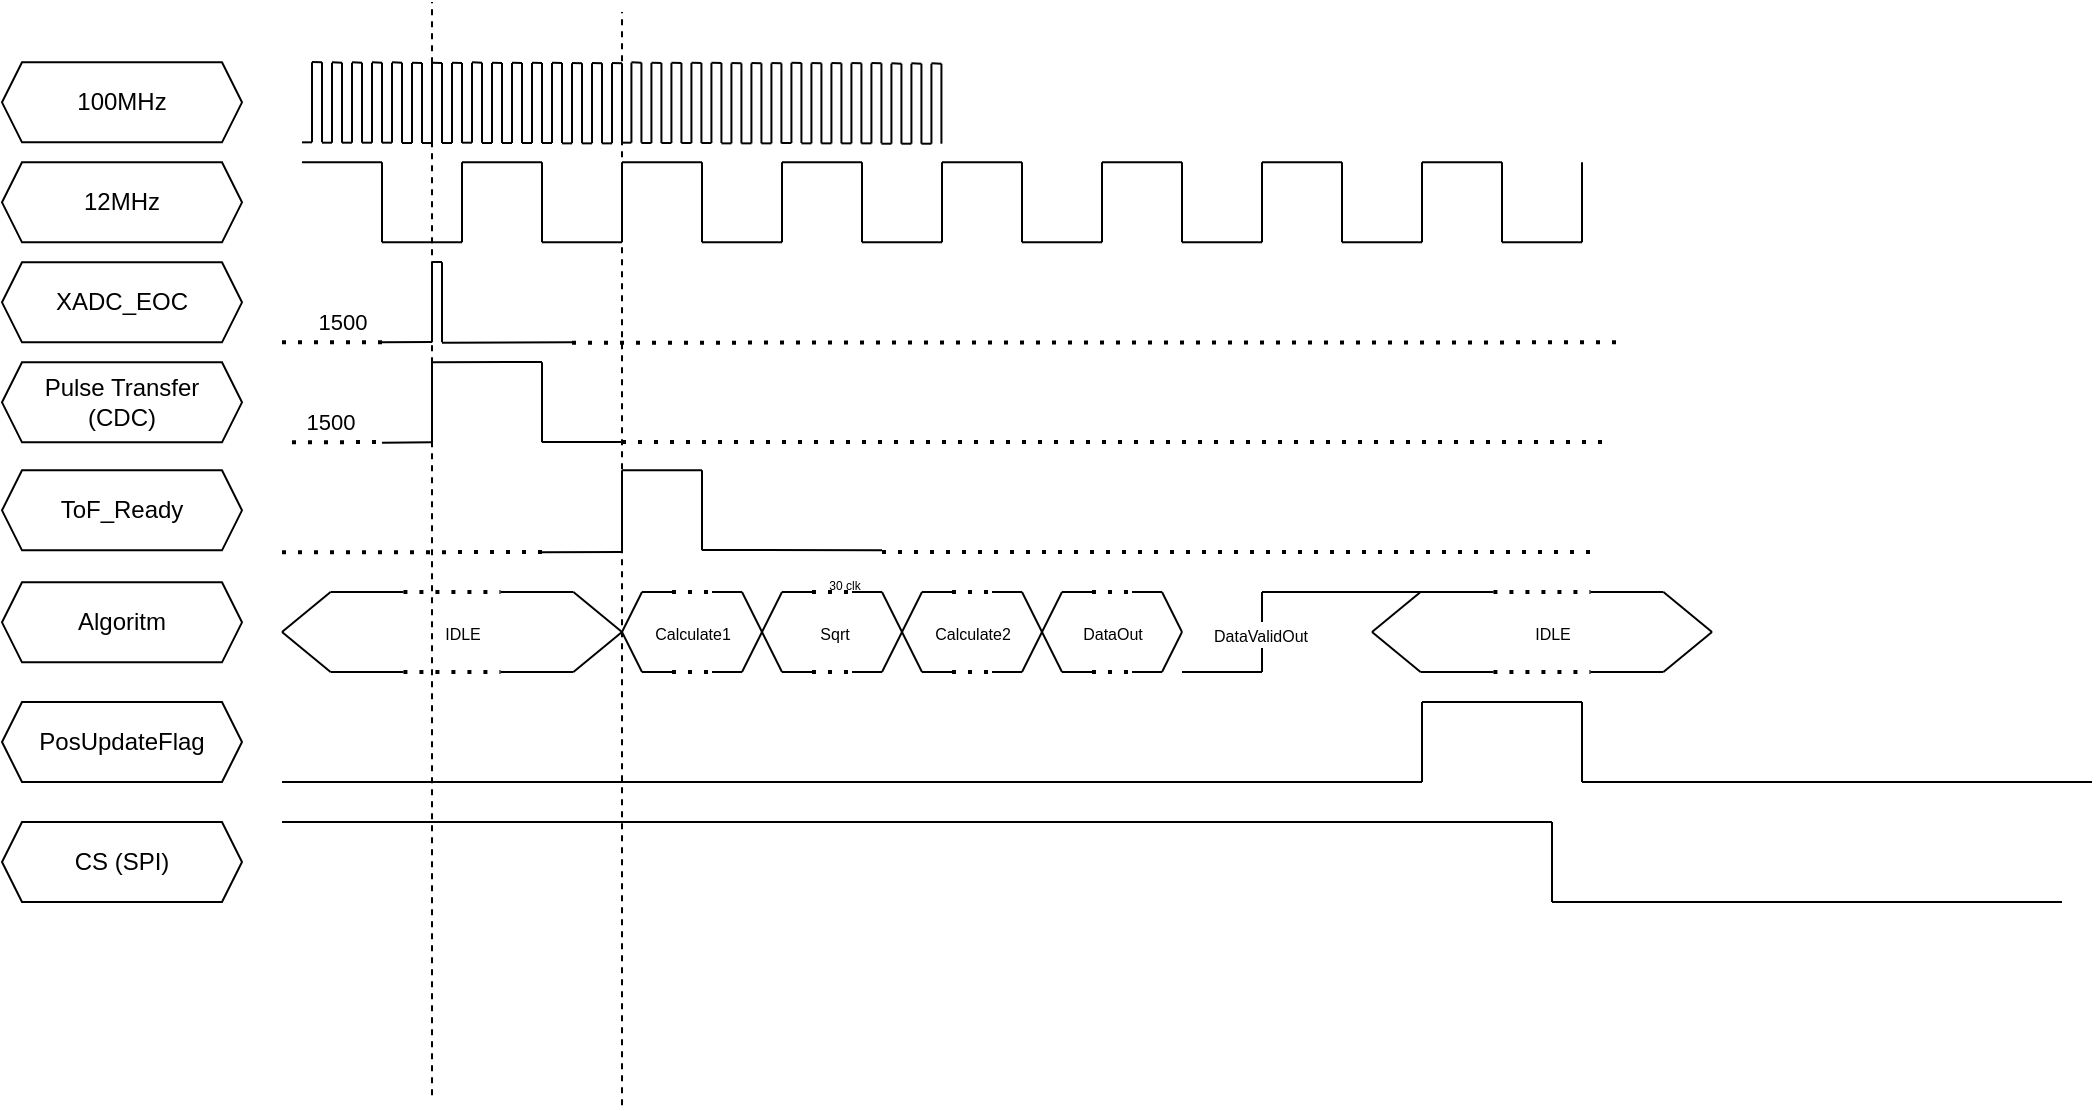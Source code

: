 <mxfile version="24.9.2" pages="2">
  <diagram name="Side-1" id="MCAokQ7N_vm_UEJvgksr">
    <mxGraphModel dx="1400" dy="696" grid="1" gridSize="5" guides="1" tooltips="1" connect="1" arrows="1" fold="1" page="1" pageScale="1" pageWidth="1169" pageHeight="827" math="0" shadow="0">
      <root>
        <mxCell id="0" />
        <mxCell id="1" parent="0" />
        <mxCell id="A0qwI_QjrNR4di20jFWW-1" value="XADC_EOC" style="shape=hexagon;perimeter=hexagonPerimeter2;whiteSpace=wrap;html=1;fixedSize=1;size=10;" vertex="1" parent="1">
          <mxGeometry y="255.17" width="120" height="40" as="geometry" />
        </mxCell>
        <mxCell id="A0qwI_QjrNR4di20jFWW-3" value="ToF_Ready" style="shape=hexagon;perimeter=hexagonPerimeter2;whiteSpace=wrap;html=1;fixedSize=1;size=10;" vertex="1" parent="1">
          <mxGeometry y="359.17" width="120" height="40" as="geometry" />
        </mxCell>
        <mxCell id="A0qwI_QjrNR4di20jFWW-4" value="Pulse Transfer&lt;div&gt;(CDC)&lt;/div&gt;" style="shape=hexagon;perimeter=hexagonPerimeter2;whiteSpace=wrap;html=1;fixedSize=1;size=10;" vertex="1" parent="1">
          <mxGeometry y="305.17" width="120" height="40" as="geometry" />
        </mxCell>
        <mxCell id="A0qwI_QjrNR4di20jFWW-5" value="Algoritm" style="shape=hexagon;perimeter=hexagonPerimeter2;whiteSpace=wrap;html=1;fixedSize=1;size=10;" vertex="1" parent="1">
          <mxGeometry y="415.17" width="120" height="40" as="geometry" />
        </mxCell>
        <mxCell id="A0qwI_QjrNR4di20jFWW-6" value="CS (SPI)" style="shape=hexagon;perimeter=hexagonPerimeter2;whiteSpace=wrap;html=1;fixedSize=1;size=10;" vertex="1" parent="1">
          <mxGeometry y="535" width="120" height="40" as="geometry" />
        </mxCell>
        <mxCell id="A0qwI_QjrNR4di20jFWW-7" value="12MHz" style="shape=hexagon;perimeter=hexagonPerimeter2;whiteSpace=wrap;html=1;fixedSize=1;size=10;" vertex="1" parent="1">
          <mxGeometry y="205.17" width="120" height="40" as="geometry" />
        </mxCell>
        <mxCell id="A0qwI_QjrNR4di20jFWW-8" value="100MHz" style="shape=hexagon;perimeter=hexagonPerimeter2;whiteSpace=wrap;html=1;fixedSize=1;size=10;" vertex="1" parent="1">
          <mxGeometry y="155.17" width="120" height="40" as="geometry" />
        </mxCell>
        <mxCell id="A0qwI_QjrNR4di20jFWW-9" value="" style="endArrow=none;html=1;rounded=0;" edge="1" parent="1">
          <mxGeometry width="50" height="50" relative="1" as="geometry">
            <mxPoint x="190" y="245.17" as="sourcePoint" />
            <mxPoint x="230" y="245.17" as="targetPoint" />
          </mxGeometry>
        </mxCell>
        <mxCell id="A0qwI_QjrNR4di20jFWW-10" value="" style="endArrow=none;html=1;rounded=0;" edge="1" parent="1">
          <mxGeometry width="50" height="50" relative="1" as="geometry">
            <mxPoint x="230" y="245.17" as="sourcePoint" />
            <mxPoint x="230" y="205.17" as="targetPoint" />
          </mxGeometry>
        </mxCell>
        <mxCell id="A0qwI_QjrNR4di20jFWW-73" value="" style="endArrow=none;html=1;rounded=0;" edge="1" parent="1">
          <mxGeometry width="50" height="50" relative="1" as="geometry">
            <mxPoint x="190" y="205.17" as="sourcePoint" />
            <mxPoint x="190" y="245.17" as="targetPoint" />
          </mxGeometry>
        </mxCell>
        <mxCell id="A0qwI_QjrNR4di20jFWW-74" value="" style="endArrow=none;html=1;rounded=0;" edge="1" parent="1">
          <mxGeometry width="50" height="50" relative="1" as="geometry">
            <mxPoint x="150" y="205.17" as="sourcePoint" />
            <mxPoint x="190" y="205.17" as="targetPoint" />
          </mxGeometry>
        </mxCell>
        <mxCell id="A0qwI_QjrNR4di20jFWW-188" value="" style="endArrow=none;html=1;rounded=0;" edge="1" parent="1">
          <mxGeometry width="50" height="50" relative="1" as="geometry">
            <mxPoint x="155" y="195.17" as="sourcePoint" />
            <mxPoint x="155" y="155.17" as="targetPoint" />
          </mxGeometry>
        </mxCell>
        <mxCell id="A0qwI_QjrNR4di20jFWW-189" value="" style="endArrow=none;html=1;rounded=0;" edge="1" parent="1">
          <mxGeometry width="50" height="50" relative="1" as="geometry">
            <mxPoint x="155" y="155" as="sourcePoint" />
            <mxPoint x="160" y="155.17" as="targetPoint" />
          </mxGeometry>
        </mxCell>
        <mxCell id="A0qwI_QjrNR4di20jFWW-190" value="" style="endArrow=none;html=1;rounded=0;" edge="1" parent="1">
          <mxGeometry width="50" height="50" relative="1" as="geometry">
            <mxPoint x="160" y="195.17" as="sourcePoint" />
            <mxPoint x="160" y="155.17" as="targetPoint" />
          </mxGeometry>
        </mxCell>
        <mxCell id="A0qwI_QjrNR4di20jFWW-205" value="" style="endArrow=none;html=1;rounded=0;endSize=5;startSize=5;" edge="1" parent="1">
          <mxGeometry width="50" height="50" relative="1" as="geometry">
            <mxPoint x="150" y="195.17" as="sourcePoint" />
            <mxPoint x="155" y="195.17" as="targetPoint" />
          </mxGeometry>
        </mxCell>
        <mxCell id="A0qwI_QjrNR4di20jFWW-216" value="" style="endArrow=none;html=1;rounded=0;" edge="1" parent="1">
          <mxGeometry width="50" height="50" relative="1" as="geometry">
            <mxPoint x="215" y="345.17" as="sourcePoint" />
            <mxPoint x="215" y="305.17" as="targetPoint" />
          </mxGeometry>
        </mxCell>
        <mxCell id="A0qwI_QjrNR4di20jFWW-217" value="" style="endArrow=none;html=1;rounded=0;" edge="1" parent="1">
          <mxGeometry width="50" height="50" relative="1" as="geometry">
            <mxPoint x="215" y="305.17" as="sourcePoint" />
            <mxPoint x="270" y="305" as="targetPoint" />
          </mxGeometry>
        </mxCell>
        <mxCell id="A0qwI_QjrNR4di20jFWW-218" value="" style="endArrow=none;html=1;rounded=0;" edge="1" parent="1">
          <mxGeometry width="50" height="50" relative="1" as="geometry">
            <mxPoint x="270" y="345.17" as="sourcePoint" />
            <mxPoint x="270" y="305.17" as="targetPoint" />
          </mxGeometry>
        </mxCell>
        <mxCell id="A0qwI_QjrNR4di20jFWW-221" value="" style="endArrow=none;dashed=1;html=1;dashPattern=1 3;strokeWidth=2;rounded=0;" edge="1" parent="1">
          <mxGeometry width="50" height="50" relative="1" as="geometry">
            <mxPoint x="140" y="295.17" as="sourcePoint" />
            <mxPoint x="190" y="295.17" as="targetPoint" />
          </mxGeometry>
        </mxCell>
        <mxCell id="A0qwI_QjrNR4di20jFWW-222" value="1500" style="edgeLabel;html=1;align=center;verticalAlign=middle;resizable=0;points=[];" vertex="1" connectable="0" parent="A0qwI_QjrNR4di20jFWW-221">
          <mxGeometry x="-0.224" relative="1" as="geometry">
            <mxPoint x="10" y="-10" as="offset" />
          </mxGeometry>
        </mxCell>
        <mxCell id="A0qwI_QjrNR4di20jFWW-223" value="" style="endArrow=none;html=1;rounded=0;" edge="1" parent="1">
          <mxGeometry width="50" height="50" relative="1" as="geometry">
            <mxPoint x="215" y="295" as="sourcePoint" />
            <mxPoint x="190" y="295.17" as="targetPoint" />
          </mxGeometry>
        </mxCell>
        <mxCell id="A0qwI_QjrNR4di20jFWW-224" value="" style="endArrow=none;html=1;rounded=0;" edge="1" parent="1">
          <mxGeometry width="50" height="50" relative="1" as="geometry">
            <mxPoint x="215" y="295.17" as="sourcePoint" />
            <mxPoint x="215" y="255.17" as="targetPoint" />
          </mxGeometry>
        </mxCell>
        <mxCell id="A0qwI_QjrNR4di20jFWW-225" value="" style="endArrow=none;html=1;rounded=0;" edge="1" parent="1">
          <mxGeometry width="50" height="50" relative="1" as="geometry">
            <mxPoint x="215" y="255" as="sourcePoint" />
            <mxPoint x="220" y="255" as="targetPoint" />
          </mxGeometry>
        </mxCell>
        <mxCell id="A0qwI_QjrNR4di20jFWW-226" value="" style="endArrow=none;html=1;rounded=0;" edge="1" parent="1">
          <mxGeometry width="50" height="50" relative="1" as="geometry">
            <mxPoint x="220" y="295.17" as="sourcePoint" />
            <mxPoint x="220" y="255.17" as="targetPoint" />
          </mxGeometry>
        </mxCell>
        <mxCell id="A0qwI_QjrNR4di20jFWW-236" value="" style="endArrow=none;html=1;rounded=0;" edge="1" parent="1">
          <mxGeometry width="50" height="50" relative="1" as="geometry">
            <mxPoint x="165" y="195.34" as="sourcePoint" />
            <mxPoint x="165" y="155.34" as="targetPoint" />
          </mxGeometry>
        </mxCell>
        <mxCell id="A0qwI_QjrNR4di20jFWW-237" value="" style="endArrow=none;html=1;rounded=0;" edge="1" parent="1">
          <mxGeometry width="50" height="50" relative="1" as="geometry">
            <mxPoint x="165" y="155.17" as="sourcePoint" />
            <mxPoint x="170" y="155.34" as="targetPoint" />
          </mxGeometry>
        </mxCell>
        <mxCell id="A0qwI_QjrNR4di20jFWW-238" value="" style="endArrow=none;html=1;rounded=0;" edge="1" parent="1">
          <mxGeometry width="50" height="50" relative="1" as="geometry">
            <mxPoint x="170" y="195.34" as="sourcePoint" />
            <mxPoint x="170" y="155.34" as="targetPoint" />
          </mxGeometry>
        </mxCell>
        <mxCell id="A0qwI_QjrNR4di20jFWW-239" value="" style="endArrow=none;html=1;rounded=0;endSize=5;startSize=5;" edge="1" parent="1">
          <mxGeometry width="50" height="50" relative="1" as="geometry">
            <mxPoint x="160" y="195.34" as="sourcePoint" />
            <mxPoint x="165" y="195.34" as="targetPoint" />
          </mxGeometry>
        </mxCell>
        <mxCell id="A0qwI_QjrNR4di20jFWW-240" value="" style="endArrow=none;html=1;rounded=0;" edge="1" parent="1">
          <mxGeometry width="50" height="50" relative="1" as="geometry">
            <mxPoint x="175" y="195.34" as="sourcePoint" />
            <mxPoint x="175" y="155.34" as="targetPoint" />
          </mxGeometry>
        </mxCell>
        <mxCell id="A0qwI_QjrNR4di20jFWW-241" value="" style="endArrow=none;html=1;rounded=0;" edge="1" parent="1">
          <mxGeometry width="50" height="50" relative="1" as="geometry">
            <mxPoint x="175" y="155.17" as="sourcePoint" />
            <mxPoint x="180" y="155.34" as="targetPoint" />
          </mxGeometry>
        </mxCell>
        <mxCell id="A0qwI_QjrNR4di20jFWW-242" value="" style="endArrow=none;html=1;rounded=0;" edge="1" parent="1">
          <mxGeometry width="50" height="50" relative="1" as="geometry">
            <mxPoint x="180" y="195.34" as="sourcePoint" />
            <mxPoint x="180" y="155.34" as="targetPoint" />
          </mxGeometry>
        </mxCell>
        <mxCell id="A0qwI_QjrNR4di20jFWW-243" value="" style="endArrow=none;html=1;rounded=0;endSize=5;startSize=5;" edge="1" parent="1">
          <mxGeometry width="50" height="50" relative="1" as="geometry">
            <mxPoint x="170" y="195.34" as="sourcePoint" />
            <mxPoint x="175" y="195.34" as="targetPoint" />
          </mxGeometry>
        </mxCell>
        <mxCell id="A0qwI_QjrNR4di20jFWW-244" value="" style="endArrow=none;html=1;rounded=0;" edge="1" parent="1">
          <mxGeometry width="50" height="50" relative="1" as="geometry">
            <mxPoint x="185" y="195.34" as="sourcePoint" />
            <mxPoint x="185" y="155.34" as="targetPoint" />
          </mxGeometry>
        </mxCell>
        <mxCell id="A0qwI_QjrNR4di20jFWW-245" value="" style="endArrow=none;html=1;rounded=0;" edge="1" parent="1">
          <mxGeometry width="50" height="50" relative="1" as="geometry">
            <mxPoint x="185" y="155.17" as="sourcePoint" />
            <mxPoint x="190" y="155.34" as="targetPoint" />
          </mxGeometry>
        </mxCell>
        <mxCell id="A0qwI_QjrNR4di20jFWW-246" value="" style="endArrow=none;html=1;rounded=0;" edge="1" parent="1">
          <mxGeometry width="50" height="50" relative="1" as="geometry">
            <mxPoint x="190" y="195.34" as="sourcePoint" />
            <mxPoint x="190" y="155.34" as="targetPoint" />
          </mxGeometry>
        </mxCell>
        <mxCell id="A0qwI_QjrNR4di20jFWW-247" value="" style="endArrow=none;html=1;rounded=0;endSize=5;startSize=5;" edge="1" parent="1">
          <mxGeometry width="50" height="50" relative="1" as="geometry">
            <mxPoint x="180" y="195.34" as="sourcePoint" />
            <mxPoint x="185" y="195.34" as="targetPoint" />
          </mxGeometry>
        </mxCell>
        <mxCell id="A0qwI_QjrNR4di20jFWW-248" value="" style="endArrow=none;html=1;rounded=0;" edge="1" parent="1">
          <mxGeometry width="50" height="50" relative="1" as="geometry">
            <mxPoint x="195" y="195.34" as="sourcePoint" />
            <mxPoint x="195" y="155.34" as="targetPoint" />
          </mxGeometry>
        </mxCell>
        <mxCell id="A0qwI_QjrNR4di20jFWW-249" value="" style="endArrow=none;html=1;rounded=0;" edge="1" parent="1">
          <mxGeometry width="50" height="50" relative="1" as="geometry">
            <mxPoint x="195" y="155.17" as="sourcePoint" />
            <mxPoint x="200" y="155.34" as="targetPoint" />
          </mxGeometry>
        </mxCell>
        <mxCell id="A0qwI_QjrNR4di20jFWW-250" value="" style="endArrow=none;html=1;rounded=0;" edge="1" parent="1">
          <mxGeometry width="50" height="50" relative="1" as="geometry">
            <mxPoint x="200" y="195.34" as="sourcePoint" />
            <mxPoint x="200" y="155.34" as="targetPoint" />
          </mxGeometry>
        </mxCell>
        <mxCell id="A0qwI_QjrNR4di20jFWW-251" value="" style="endArrow=none;html=1;rounded=0;endSize=5;startSize=5;" edge="1" parent="1">
          <mxGeometry width="50" height="50" relative="1" as="geometry">
            <mxPoint x="190" y="195.34" as="sourcePoint" />
            <mxPoint x="195" y="195.34" as="targetPoint" />
          </mxGeometry>
        </mxCell>
        <mxCell id="A0qwI_QjrNR4di20jFWW-252" value="" style="endArrow=none;html=1;rounded=0;" edge="1" parent="1">
          <mxGeometry width="50" height="50" relative="1" as="geometry">
            <mxPoint x="205" y="195.51" as="sourcePoint" />
            <mxPoint x="205" y="155.51" as="targetPoint" />
          </mxGeometry>
        </mxCell>
        <mxCell id="A0qwI_QjrNR4di20jFWW-253" value="" style="endArrow=none;html=1;rounded=0;" edge="1" parent="1">
          <mxGeometry width="50" height="50" relative="1" as="geometry">
            <mxPoint x="205" y="155.34" as="sourcePoint" />
            <mxPoint x="210" y="155.51" as="targetPoint" />
          </mxGeometry>
        </mxCell>
        <mxCell id="A0qwI_QjrNR4di20jFWW-254" value="" style="endArrow=none;html=1;rounded=0;" edge="1" parent="1">
          <mxGeometry width="50" height="50" relative="1" as="geometry">
            <mxPoint x="210" y="195.51" as="sourcePoint" />
            <mxPoint x="210" y="155.51" as="targetPoint" />
          </mxGeometry>
        </mxCell>
        <mxCell id="A0qwI_QjrNR4di20jFWW-255" value="" style="endArrow=none;html=1;rounded=0;endSize=5;startSize=5;" edge="1" parent="1">
          <mxGeometry width="50" height="50" relative="1" as="geometry">
            <mxPoint x="200" y="195.51" as="sourcePoint" />
            <mxPoint x="205" y="195.51" as="targetPoint" />
          </mxGeometry>
        </mxCell>
        <mxCell id="A0qwI_QjrNR4di20jFWW-256" value="" style="endArrow=none;html=1;rounded=0;" edge="1" parent="1">
          <mxGeometry width="50" height="50" relative="1" as="geometry">
            <mxPoint x="215" y="195.51" as="sourcePoint" />
            <mxPoint x="215" y="155.51" as="targetPoint" />
          </mxGeometry>
        </mxCell>
        <mxCell id="A0qwI_QjrNR4di20jFWW-257" value="" style="endArrow=none;html=1;rounded=0;" edge="1" parent="1">
          <mxGeometry width="50" height="50" relative="1" as="geometry">
            <mxPoint x="215" y="155.34" as="sourcePoint" />
            <mxPoint x="220" y="155.51" as="targetPoint" />
          </mxGeometry>
        </mxCell>
        <mxCell id="A0qwI_QjrNR4di20jFWW-258" value="" style="endArrow=none;html=1;rounded=0;" edge="1" parent="1">
          <mxGeometry width="50" height="50" relative="1" as="geometry">
            <mxPoint x="220" y="195.51" as="sourcePoint" />
            <mxPoint x="220" y="155.51" as="targetPoint" />
          </mxGeometry>
        </mxCell>
        <mxCell id="A0qwI_QjrNR4di20jFWW-259" value="" style="endArrow=none;html=1;rounded=0;endSize=5;startSize=5;" edge="1" parent="1">
          <mxGeometry width="50" height="50" relative="1" as="geometry">
            <mxPoint x="210" y="195.51" as="sourcePoint" />
            <mxPoint x="215" y="195.51" as="targetPoint" />
          </mxGeometry>
        </mxCell>
        <mxCell id="A0qwI_QjrNR4di20jFWW-260" value="" style="endArrow=none;html=1;rounded=0;" edge="1" parent="1">
          <mxGeometry width="50" height="50" relative="1" as="geometry">
            <mxPoint x="225" y="195.51" as="sourcePoint" />
            <mxPoint x="225" y="155.51" as="targetPoint" />
          </mxGeometry>
        </mxCell>
        <mxCell id="A0qwI_QjrNR4di20jFWW-261" value="" style="endArrow=none;html=1;rounded=0;" edge="1" parent="1">
          <mxGeometry width="50" height="50" relative="1" as="geometry">
            <mxPoint x="225" y="155.34" as="sourcePoint" />
            <mxPoint x="230" y="155.51" as="targetPoint" />
          </mxGeometry>
        </mxCell>
        <mxCell id="A0qwI_QjrNR4di20jFWW-262" value="" style="endArrow=none;html=1;rounded=0;" edge="1" parent="1">
          <mxGeometry width="50" height="50" relative="1" as="geometry">
            <mxPoint x="230" y="195.51" as="sourcePoint" />
            <mxPoint x="230" y="155.51" as="targetPoint" />
          </mxGeometry>
        </mxCell>
        <mxCell id="A0qwI_QjrNR4di20jFWW-263" value="" style="endArrow=none;html=1;rounded=0;endSize=5;startSize=5;" edge="1" parent="1">
          <mxGeometry width="50" height="50" relative="1" as="geometry">
            <mxPoint x="220" y="195.51" as="sourcePoint" />
            <mxPoint x="225" y="195.51" as="targetPoint" />
          </mxGeometry>
        </mxCell>
        <mxCell id="A0qwI_QjrNR4di20jFWW-264" value="" style="endArrow=none;html=1;rounded=0;" edge="1" parent="1">
          <mxGeometry width="50" height="50" relative="1" as="geometry">
            <mxPoint x="235" y="195.34" as="sourcePoint" />
            <mxPoint x="235" y="155.34" as="targetPoint" />
          </mxGeometry>
        </mxCell>
        <mxCell id="A0qwI_QjrNR4di20jFWW-265" value="" style="endArrow=none;html=1;rounded=0;" edge="1" parent="1">
          <mxGeometry width="50" height="50" relative="1" as="geometry">
            <mxPoint x="235" y="155.17" as="sourcePoint" />
            <mxPoint x="240" y="155.34" as="targetPoint" />
          </mxGeometry>
        </mxCell>
        <mxCell id="A0qwI_QjrNR4di20jFWW-266" value="" style="endArrow=none;html=1;rounded=0;" edge="1" parent="1">
          <mxGeometry width="50" height="50" relative="1" as="geometry">
            <mxPoint x="240" y="195.34" as="sourcePoint" />
            <mxPoint x="240" y="155.34" as="targetPoint" />
          </mxGeometry>
        </mxCell>
        <mxCell id="A0qwI_QjrNR4di20jFWW-267" value="" style="endArrow=none;html=1;rounded=0;endSize=5;startSize=5;" edge="1" parent="1">
          <mxGeometry width="50" height="50" relative="1" as="geometry">
            <mxPoint x="230" y="195.34" as="sourcePoint" />
            <mxPoint x="235" y="195.34" as="targetPoint" />
          </mxGeometry>
        </mxCell>
        <mxCell id="A0qwI_QjrNR4di20jFWW-268" value="" style="endArrow=none;html=1;rounded=0;" edge="1" parent="1">
          <mxGeometry width="50" height="50" relative="1" as="geometry">
            <mxPoint x="245" y="195.51" as="sourcePoint" />
            <mxPoint x="245" y="155.51" as="targetPoint" />
          </mxGeometry>
        </mxCell>
        <mxCell id="A0qwI_QjrNR4di20jFWW-269" value="" style="endArrow=none;html=1;rounded=0;" edge="1" parent="1">
          <mxGeometry width="50" height="50" relative="1" as="geometry">
            <mxPoint x="245" y="155.34" as="sourcePoint" />
            <mxPoint x="250" y="155.51" as="targetPoint" />
          </mxGeometry>
        </mxCell>
        <mxCell id="A0qwI_QjrNR4di20jFWW-270" value="" style="endArrow=none;html=1;rounded=0;" edge="1" parent="1">
          <mxGeometry width="50" height="50" relative="1" as="geometry">
            <mxPoint x="250" y="195.51" as="sourcePoint" />
            <mxPoint x="250" y="155.51" as="targetPoint" />
          </mxGeometry>
        </mxCell>
        <mxCell id="A0qwI_QjrNR4di20jFWW-271" value="" style="endArrow=none;html=1;rounded=0;endSize=5;startSize=5;" edge="1" parent="1">
          <mxGeometry width="50" height="50" relative="1" as="geometry">
            <mxPoint x="240" y="195.51" as="sourcePoint" />
            <mxPoint x="245" y="195.51" as="targetPoint" />
          </mxGeometry>
        </mxCell>
        <mxCell id="A0qwI_QjrNR4di20jFWW-272" value="" style="endArrow=none;html=1;rounded=0;" edge="1" parent="1">
          <mxGeometry width="50" height="50" relative="1" as="geometry">
            <mxPoint x="255" y="195.51" as="sourcePoint" />
            <mxPoint x="255" y="155.51" as="targetPoint" />
          </mxGeometry>
        </mxCell>
        <mxCell id="A0qwI_QjrNR4di20jFWW-273" value="" style="endArrow=none;html=1;rounded=0;" edge="1" parent="1">
          <mxGeometry width="50" height="50" relative="1" as="geometry">
            <mxPoint x="255" y="155.34" as="sourcePoint" />
            <mxPoint x="260" y="155.51" as="targetPoint" />
          </mxGeometry>
        </mxCell>
        <mxCell id="A0qwI_QjrNR4di20jFWW-274" value="" style="endArrow=none;html=1;rounded=0;" edge="1" parent="1">
          <mxGeometry width="50" height="50" relative="1" as="geometry">
            <mxPoint x="260" y="195.51" as="sourcePoint" />
            <mxPoint x="260" y="155.51" as="targetPoint" />
          </mxGeometry>
        </mxCell>
        <mxCell id="A0qwI_QjrNR4di20jFWW-275" value="" style="endArrow=none;html=1;rounded=0;endSize=5;startSize=5;" edge="1" parent="1">
          <mxGeometry width="50" height="50" relative="1" as="geometry">
            <mxPoint x="250" y="195.51" as="sourcePoint" />
            <mxPoint x="255" y="195.51" as="targetPoint" />
          </mxGeometry>
        </mxCell>
        <mxCell id="A0qwI_QjrNR4di20jFWW-276" value="" style="endArrow=none;html=1;rounded=0;" edge="1" parent="1">
          <mxGeometry width="50" height="50" relative="1" as="geometry">
            <mxPoint x="265" y="195.51" as="sourcePoint" />
            <mxPoint x="265" y="155.51" as="targetPoint" />
          </mxGeometry>
        </mxCell>
        <mxCell id="A0qwI_QjrNR4di20jFWW-277" value="" style="endArrow=none;html=1;rounded=0;" edge="1" parent="1">
          <mxGeometry width="50" height="50" relative="1" as="geometry">
            <mxPoint x="265" y="155.34" as="sourcePoint" />
            <mxPoint x="270" y="155.51" as="targetPoint" />
          </mxGeometry>
        </mxCell>
        <mxCell id="A0qwI_QjrNR4di20jFWW-278" value="" style="endArrow=none;html=1;rounded=0;" edge="1" parent="1">
          <mxGeometry width="50" height="50" relative="1" as="geometry">
            <mxPoint x="270" y="195.51" as="sourcePoint" />
            <mxPoint x="270" y="155.51" as="targetPoint" />
          </mxGeometry>
        </mxCell>
        <mxCell id="A0qwI_QjrNR4di20jFWW-279" value="" style="endArrow=none;html=1;rounded=0;endSize=5;startSize=5;" edge="1" parent="1">
          <mxGeometry width="50" height="50" relative="1" as="geometry">
            <mxPoint x="260" y="195.51" as="sourcePoint" />
            <mxPoint x="265" y="195.51" as="targetPoint" />
          </mxGeometry>
        </mxCell>
        <mxCell id="A0qwI_QjrNR4di20jFWW-280" value="" style="endArrow=none;html=1;rounded=0;" edge="1" parent="1">
          <mxGeometry width="50" height="50" relative="1" as="geometry">
            <mxPoint x="275" y="195.51" as="sourcePoint" />
            <mxPoint x="275" y="155.51" as="targetPoint" />
          </mxGeometry>
        </mxCell>
        <mxCell id="A0qwI_QjrNR4di20jFWW-281" value="" style="endArrow=none;html=1;rounded=0;" edge="1" parent="1">
          <mxGeometry width="50" height="50" relative="1" as="geometry">
            <mxPoint x="275" y="155.34" as="sourcePoint" />
            <mxPoint x="280" y="155.51" as="targetPoint" />
          </mxGeometry>
        </mxCell>
        <mxCell id="A0qwI_QjrNR4di20jFWW-282" value="" style="endArrow=none;html=1;rounded=0;" edge="1" parent="1">
          <mxGeometry width="50" height="50" relative="1" as="geometry">
            <mxPoint x="280" y="195.51" as="sourcePoint" />
            <mxPoint x="280" y="155.51" as="targetPoint" />
          </mxGeometry>
        </mxCell>
        <mxCell id="A0qwI_QjrNR4di20jFWW-283" value="" style="endArrow=none;html=1;rounded=0;endSize=5;startSize=5;" edge="1" parent="1">
          <mxGeometry width="50" height="50" relative="1" as="geometry">
            <mxPoint x="270" y="195.51" as="sourcePoint" />
            <mxPoint x="275" y="195.51" as="targetPoint" />
          </mxGeometry>
        </mxCell>
        <mxCell id="A0qwI_QjrNR4di20jFWW-284" value="" style="endArrow=none;html=1;rounded=0;" edge="1" parent="1">
          <mxGeometry width="50" height="50" relative="1" as="geometry">
            <mxPoint x="285" y="195.68" as="sourcePoint" />
            <mxPoint x="285" y="155.68" as="targetPoint" />
          </mxGeometry>
        </mxCell>
        <mxCell id="A0qwI_QjrNR4di20jFWW-285" value="" style="endArrow=none;html=1;rounded=0;" edge="1" parent="1">
          <mxGeometry width="50" height="50" relative="1" as="geometry">
            <mxPoint x="285" y="155.51" as="sourcePoint" />
            <mxPoint x="290" y="155.68" as="targetPoint" />
          </mxGeometry>
        </mxCell>
        <mxCell id="A0qwI_QjrNR4di20jFWW-286" value="" style="endArrow=none;html=1;rounded=0;" edge="1" parent="1">
          <mxGeometry width="50" height="50" relative="1" as="geometry">
            <mxPoint x="290" y="195.68" as="sourcePoint" />
            <mxPoint x="290" y="155.68" as="targetPoint" />
          </mxGeometry>
        </mxCell>
        <mxCell id="A0qwI_QjrNR4di20jFWW-287" value="" style="endArrow=none;html=1;rounded=0;endSize=5;startSize=5;" edge="1" parent="1">
          <mxGeometry width="50" height="50" relative="1" as="geometry">
            <mxPoint x="280" y="195.68" as="sourcePoint" />
            <mxPoint x="285" y="195.68" as="targetPoint" />
          </mxGeometry>
        </mxCell>
        <mxCell id="A0qwI_QjrNR4di20jFWW-288" value="" style="endArrow=none;html=1;rounded=0;" edge="1" parent="1">
          <mxGeometry width="50" height="50" relative="1" as="geometry">
            <mxPoint x="295" y="195.68" as="sourcePoint" />
            <mxPoint x="295" y="155.68" as="targetPoint" />
          </mxGeometry>
        </mxCell>
        <mxCell id="A0qwI_QjrNR4di20jFWW-289" value="" style="endArrow=none;html=1;rounded=0;" edge="1" parent="1">
          <mxGeometry width="50" height="50" relative="1" as="geometry">
            <mxPoint x="295" y="155.51" as="sourcePoint" />
            <mxPoint x="300" y="155.68" as="targetPoint" />
          </mxGeometry>
        </mxCell>
        <mxCell id="A0qwI_QjrNR4di20jFWW-290" value="" style="endArrow=none;html=1;rounded=0;" edge="1" parent="1">
          <mxGeometry width="50" height="50" relative="1" as="geometry">
            <mxPoint x="300" y="195.68" as="sourcePoint" />
            <mxPoint x="300" y="155.68" as="targetPoint" />
          </mxGeometry>
        </mxCell>
        <mxCell id="A0qwI_QjrNR4di20jFWW-291" value="" style="endArrow=none;html=1;rounded=0;endSize=5;startSize=5;" edge="1" parent="1">
          <mxGeometry width="50" height="50" relative="1" as="geometry">
            <mxPoint x="290" y="195.68" as="sourcePoint" />
            <mxPoint x="295" y="195.68" as="targetPoint" />
          </mxGeometry>
        </mxCell>
        <mxCell id="A0qwI_QjrNR4di20jFWW-292" value="" style="endArrow=none;html=1;rounded=0;" edge="1" parent="1">
          <mxGeometry width="50" height="50" relative="1" as="geometry">
            <mxPoint x="305" y="195.68" as="sourcePoint" />
            <mxPoint x="305" y="155.68" as="targetPoint" />
          </mxGeometry>
        </mxCell>
        <mxCell id="A0qwI_QjrNR4di20jFWW-293" value="" style="endArrow=none;html=1;rounded=0;" edge="1" parent="1">
          <mxGeometry width="50" height="50" relative="1" as="geometry">
            <mxPoint x="305" y="155.51" as="sourcePoint" />
            <mxPoint x="310" y="155.68" as="targetPoint" />
          </mxGeometry>
        </mxCell>
        <mxCell id="A0qwI_QjrNR4di20jFWW-294" value="" style="endArrow=none;html=1;rounded=0;" edge="1" parent="1">
          <mxGeometry width="50" height="50" relative="1" as="geometry">
            <mxPoint x="310" y="195.68" as="sourcePoint" />
            <mxPoint x="310" y="155.68" as="targetPoint" />
          </mxGeometry>
        </mxCell>
        <mxCell id="A0qwI_QjrNR4di20jFWW-295" value="" style="endArrow=none;html=1;rounded=0;endSize=5;startSize=5;" edge="1" parent="1">
          <mxGeometry width="50" height="50" relative="1" as="geometry">
            <mxPoint x="300" y="195.68" as="sourcePoint" />
            <mxPoint x="305" y="195.68" as="targetPoint" />
          </mxGeometry>
        </mxCell>
        <mxCell id="A0qwI_QjrNR4di20jFWW-296" value="" style="endArrow=none;html=1;rounded=0;" edge="1" parent="1">
          <mxGeometry width="50" height="50" relative="1" as="geometry">
            <mxPoint x="314.71" y="195.34" as="sourcePoint" />
            <mxPoint x="314.71" y="155.34" as="targetPoint" />
          </mxGeometry>
        </mxCell>
        <mxCell id="A0qwI_QjrNR4di20jFWW-297" value="" style="endArrow=none;html=1;rounded=0;" edge="1" parent="1">
          <mxGeometry width="50" height="50" relative="1" as="geometry">
            <mxPoint x="314.71" y="155.17" as="sourcePoint" />
            <mxPoint x="319.71" y="155.34" as="targetPoint" />
          </mxGeometry>
        </mxCell>
        <mxCell id="A0qwI_QjrNR4di20jFWW-298" value="" style="endArrow=none;html=1;rounded=0;" edge="1" parent="1">
          <mxGeometry width="50" height="50" relative="1" as="geometry">
            <mxPoint x="319.71" y="195.34" as="sourcePoint" />
            <mxPoint x="319.71" y="155.34" as="targetPoint" />
          </mxGeometry>
        </mxCell>
        <mxCell id="A0qwI_QjrNR4di20jFWW-299" value="" style="endArrow=none;html=1;rounded=0;endSize=5;startSize=5;" edge="1" parent="1">
          <mxGeometry width="50" height="50" relative="1" as="geometry">
            <mxPoint x="309.71" y="195.34" as="sourcePoint" />
            <mxPoint x="314.71" y="195.34" as="targetPoint" />
          </mxGeometry>
        </mxCell>
        <mxCell id="A0qwI_QjrNR4di20jFWW-300" value="" style="endArrow=none;html=1;rounded=0;" edge="1" parent="1">
          <mxGeometry width="50" height="50" relative="1" as="geometry">
            <mxPoint x="324.71" y="195.51" as="sourcePoint" />
            <mxPoint x="324.71" y="155.51" as="targetPoint" />
          </mxGeometry>
        </mxCell>
        <mxCell id="A0qwI_QjrNR4di20jFWW-301" value="" style="endArrow=none;html=1;rounded=0;" edge="1" parent="1">
          <mxGeometry width="50" height="50" relative="1" as="geometry">
            <mxPoint x="324.71" y="155.34" as="sourcePoint" />
            <mxPoint x="329.71" y="155.51" as="targetPoint" />
          </mxGeometry>
        </mxCell>
        <mxCell id="A0qwI_QjrNR4di20jFWW-302" value="" style="endArrow=none;html=1;rounded=0;" edge="1" parent="1">
          <mxGeometry width="50" height="50" relative="1" as="geometry">
            <mxPoint x="329.71" y="195.51" as="sourcePoint" />
            <mxPoint x="329.71" y="155.51" as="targetPoint" />
          </mxGeometry>
        </mxCell>
        <mxCell id="A0qwI_QjrNR4di20jFWW-303" value="" style="endArrow=none;html=1;rounded=0;endSize=5;startSize=5;" edge="1" parent="1">
          <mxGeometry width="50" height="50" relative="1" as="geometry">
            <mxPoint x="319.71" y="195.51" as="sourcePoint" />
            <mxPoint x="324.71" y="195.51" as="targetPoint" />
          </mxGeometry>
        </mxCell>
        <mxCell id="A0qwI_QjrNR4di20jFWW-304" value="" style="endArrow=none;html=1;rounded=0;" edge="1" parent="1">
          <mxGeometry width="50" height="50" relative="1" as="geometry">
            <mxPoint x="334.71" y="195.51" as="sourcePoint" />
            <mxPoint x="334.71" y="155.51" as="targetPoint" />
          </mxGeometry>
        </mxCell>
        <mxCell id="A0qwI_QjrNR4di20jFWW-305" value="" style="endArrow=none;html=1;rounded=0;" edge="1" parent="1">
          <mxGeometry width="50" height="50" relative="1" as="geometry">
            <mxPoint x="334.71" y="155.34" as="sourcePoint" />
            <mxPoint x="339.71" y="155.51" as="targetPoint" />
          </mxGeometry>
        </mxCell>
        <mxCell id="A0qwI_QjrNR4di20jFWW-306" value="" style="endArrow=none;html=1;rounded=0;" edge="1" parent="1">
          <mxGeometry width="50" height="50" relative="1" as="geometry">
            <mxPoint x="339.71" y="195.51" as="sourcePoint" />
            <mxPoint x="339.71" y="155.51" as="targetPoint" />
          </mxGeometry>
        </mxCell>
        <mxCell id="A0qwI_QjrNR4di20jFWW-307" value="" style="endArrow=none;html=1;rounded=0;endSize=5;startSize=5;" edge="1" parent="1">
          <mxGeometry width="50" height="50" relative="1" as="geometry">
            <mxPoint x="329.71" y="195.51" as="sourcePoint" />
            <mxPoint x="334.71" y="195.51" as="targetPoint" />
          </mxGeometry>
        </mxCell>
        <mxCell id="A0qwI_QjrNR4di20jFWW-308" value="" style="endArrow=none;html=1;rounded=0;" edge="1" parent="1">
          <mxGeometry width="50" height="50" relative="1" as="geometry">
            <mxPoint x="344.71" y="195.51" as="sourcePoint" />
            <mxPoint x="344.71" y="155.51" as="targetPoint" />
          </mxGeometry>
        </mxCell>
        <mxCell id="A0qwI_QjrNR4di20jFWW-309" value="" style="endArrow=none;html=1;rounded=0;" edge="1" parent="1">
          <mxGeometry width="50" height="50" relative="1" as="geometry">
            <mxPoint x="344.71" y="155.34" as="sourcePoint" />
            <mxPoint x="349.71" y="155.51" as="targetPoint" />
          </mxGeometry>
        </mxCell>
        <mxCell id="A0qwI_QjrNR4di20jFWW-310" value="" style="endArrow=none;html=1;rounded=0;" edge="1" parent="1">
          <mxGeometry width="50" height="50" relative="1" as="geometry">
            <mxPoint x="349.71" y="195.51" as="sourcePoint" />
            <mxPoint x="349.71" y="155.51" as="targetPoint" />
          </mxGeometry>
        </mxCell>
        <mxCell id="A0qwI_QjrNR4di20jFWW-311" value="" style="endArrow=none;html=1;rounded=0;endSize=5;startSize=5;" edge="1" parent="1">
          <mxGeometry width="50" height="50" relative="1" as="geometry">
            <mxPoint x="339.71" y="195.51" as="sourcePoint" />
            <mxPoint x="344.71" y="195.51" as="targetPoint" />
          </mxGeometry>
        </mxCell>
        <mxCell id="A0qwI_QjrNR4di20jFWW-312" value="" style="endArrow=none;html=1;rounded=0;" edge="1" parent="1">
          <mxGeometry width="50" height="50" relative="1" as="geometry">
            <mxPoint x="354.71" y="195.51" as="sourcePoint" />
            <mxPoint x="354.71" y="155.51" as="targetPoint" />
          </mxGeometry>
        </mxCell>
        <mxCell id="A0qwI_QjrNR4di20jFWW-313" value="" style="endArrow=none;html=1;rounded=0;" edge="1" parent="1">
          <mxGeometry width="50" height="50" relative="1" as="geometry">
            <mxPoint x="354.71" y="155.34" as="sourcePoint" />
            <mxPoint x="359.71" y="155.51" as="targetPoint" />
          </mxGeometry>
        </mxCell>
        <mxCell id="A0qwI_QjrNR4di20jFWW-314" value="" style="endArrow=none;html=1;rounded=0;" edge="1" parent="1">
          <mxGeometry width="50" height="50" relative="1" as="geometry">
            <mxPoint x="359.71" y="195.51" as="sourcePoint" />
            <mxPoint x="359.71" y="155.51" as="targetPoint" />
          </mxGeometry>
        </mxCell>
        <mxCell id="A0qwI_QjrNR4di20jFWW-315" value="" style="endArrow=none;html=1;rounded=0;endSize=5;startSize=5;" edge="1" parent="1">
          <mxGeometry width="50" height="50" relative="1" as="geometry">
            <mxPoint x="349.71" y="195.51" as="sourcePoint" />
            <mxPoint x="354.71" y="195.51" as="targetPoint" />
          </mxGeometry>
        </mxCell>
        <mxCell id="A0qwI_QjrNR4di20jFWW-316" value="" style="endArrow=none;html=1;rounded=0;" edge="1" parent="1">
          <mxGeometry width="50" height="50" relative="1" as="geometry">
            <mxPoint x="364.71" y="195.68" as="sourcePoint" />
            <mxPoint x="364.71" y="155.68" as="targetPoint" />
          </mxGeometry>
        </mxCell>
        <mxCell id="A0qwI_QjrNR4di20jFWW-317" value="" style="endArrow=none;html=1;rounded=0;" edge="1" parent="1">
          <mxGeometry width="50" height="50" relative="1" as="geometry">
            <mxPoint x="364.71" y="155.51" as="sourcePoint" />
            <mxPoint x="369.71" y="155.68" as="targetPoint" />
          </mxGeometry>
        </mxCell>
        <mxCell id="A0qwI_QjrNR4di20jFWW-318" value="" style="endArrow=none;html=1;rounded=0;" edge="1" parent="1">
          <mxGeometry width="50" height="50" relative="1" as="geometry">
            <mxPoint x="369.71" y="195.68" as="sourcePoint" />
            <mxPoint x="369.71" y="155.68" as="targetPoint" />
          </mxGeometry>
        </mxCell>
        <mxCell id="A0qwI_QjrNR4di20jFWW-319" value="" style="endArrow=none;html=1;rounded=0;endSize=5;startSize=5;" edge="1" parent="1">
          <mxGeometry width="50" height="50" relative="1" as="geometry">
            <mxPoint x="359.71" y="195.68" as="sourcePoint" />
            <mxPoint x="364.71" y="195.68" as="targetPoint" />
          </mxGeometry>
        </mxCell>
        <mxCell id="A0qwI_QjrNR4di20jFWW-320" value="" style="endArrow=none;html=1;rounded=0;" edge="1" parent="1">
          <mxGeometry width="50" height="50" relative="1" as="geometry">
            <mxPoint x="374.71" y="195.68" as="sourcePoint" />
            <mxPoint x="374.71" y="155.68" as="targetPoint" />
          </mxGeometry>
        </mxCell>
        <mxCell id="A0qwI_QjrNR4di20jFWW-321" value="" style="endArrow=none;html=1;rounded=0;" edge="1" parent="1">
          <mxGeometry width="50" height="50" relative="1" as="geometry">
            <mxPoint x="374.71" y="155.51" as="sourcePoint" />
            <mxPoint x="379.71" y="155.68" as="targetPoint" />
          </mxGeometry>
        </mxCell>
        <mxCell id="A0qwI_QjrNR4di20jFWW-322" value="" style="endArrow=none;html=1;rounded=0;" edge="1" parent="1">
          <mxGeometry width="50" height="50" relative="1" as="geometry">
            <mxPoint x="379.71" y="195.68" as="sourcePoint" />
            <mxPoint x="379.71" y="155.68" as="targetPoint" />
          </mxGeometry>
        </mxCell>
        <mxCell id="A0qwI_QjrNR4di20jFWW-323" value="" style="endArrow=none;html=1;rounded=0;endSize=5;startSize=5;" edge="1" parent="1">
          <mxGeometry width="50" height="50" relative="1" as="geometry">
            <mxPoint x="369.71" y="195.68" as="sourcePoint" />
            <mxPoint x="374.71" y="195.68" as="targetPoint" />
          </mxGeometry>
        </mxCell>
        <mxCell id="A0qwI_QjrNR4di20jFWW-324" value="" style="endArrow=none;html=1;rounded=0;" edge="1" parent="1">
          <mxGeometry width="50" height="50" relative="1" as="geometry">
            <mxPoint x="384.71" y="195.68" as="sourcePoint" />
            <mxPoint x="384.71" y="155.68" as="targetPoint" />
          </mxGeometry>
        </mxCell>
        <mxCell id="A0qwI_QjrNR4di20jFWW-325" value="" style="endArrow=none;html=1;rounded=0;" edge="1" parent="1">
          <mxGeometry width="50" height="50" relative="1" as="geometry">
            <mxPoint x="384.71" y="155.51" as="sourcePoint" />
            <mxPoint x="389.71" y="155.68" as="targetPoint" />
          </mxGeometry>
        </mxCell>
        <mxCell id="A0qwI_QjrNR4di20jFWW-326" value="" style="endArrow=none;html=1;rounded=0;" edge="1" parent="1">
          <mxGeometry width="50" height="50" relative="1" as="geometry">
            <mxPoint x="389.71" y="195.68" as="sourcePoint" />
            <mxPoint x="389.71" y="155.68" as="targetPoint" />
          </mxGeometry>
        </mxCell>
        <mxCell id="A0qwI_QjrNR4di20jFWW-327" value="" style="endArrow=none;html=1;rounded=0;endSize=5;startSize=5;" edge="1" parent="1">
          <mxGeometry width="50" height="50" relative="1" as="geometry">
            <mxPoint x="379.71" y="195.68" as="sourcePoint" />
            <mxPoint x="384.71" y="195.68" as="targetPoint" />
          </mxGeometry>
        </mxCell>
        <mxCell id="A0qwI_QjrNR4di20jFWW-328" value="" style="endArrow=none;html=1;rounded=0;" edge="1" parent="1">
          <mxGeometry width="50" height="50" relative="1" as="geometry">
            <mxPoint x="394.71" y="195.51" as="sourcePoint" />
            <mxPoint x="394.71" y="155.51" as="targetPoint" />
          </mxGeometry>
        </mxCell>
        <mxCell id="A0qwI_QjrNR4di20jFWW-329" value="" style="endArrow=none;html=1;rounded=0;" edge="1" parent="1">
          <mxGeometry width="50" height="50" relative="1" as="geometry">
            <mxPoint x="394.71" y="155.34" as="sourcePoint" />
            <mxPoint x="399.71" y="155.51" as="targetPoint" />
          </mxGeometry>
        </mxCell>
        <mxCell id="A0qwI_QjrNR4di20jFWW-330" value="" style="endArrow=none;html=1;rounded=0;" edge="1" parent="1">
          <mxGeometry width="50" height="50" relative="1" as="geometry">
            <mxPoint x="399.71" y="195.51" as="sourcePoint" />
            <mxPoint x="399.71" y="155.51" as="targetPoint" />
          </mxGeometry>
        </mxCell>
        <mxCell id="A0qwI_QjrNR4di20jFWW-331" value="" style="endArrow=none;html=1;rounded=0;endSize=5;startSize=5;" edge="1" parent="1">
          <mxGeometry width="50" height="50" relative="1" as="geometry">
            <mxPoint x="389.71" y="195.51" as="sourcePoint" />
            <mxPoint x="394.71" y="195.51" as="targetPoint" />
          </mxGeometry>
        </mxCell>
        <mxCell id="A0qwI_QjrNR4di20jFWW-332" value="" style="endArrow=none;html=1;rounded=0;" edge="1" parent="1">
          <mxGeometry width="50" height="50" relative="1" as="geometry">
            <mxPoint x="404.71" y="195.68" as="sourcePoint" />
            <mxPoint x="404.71" y="155.68" as="targetPoint" />
          </mxGeometry>
        </mxCell>
        <mxCell id="A0qwI_QjrNR4di20jFWW-333" value="" style="endArrow=none;html=1;rounded=0;" edge="1" parent="1">
          <mxGeometry width="50" height="50" relative="1" as="geometry">
            <mxPoint x="404.71" y="155.51" as="sourcePoint" />
            <mxPoint x="409.71" y="155.68" as="targetPoint" />
          </mxGeometry>
        </mxCell>
        <mxCell id="A0qwI_QjrNR4di20jFWW-334" value="" style="endArrow=none;html=1;rounded=0;" edge="1" parent="1">
          <mxGeometry width="50" height="50" relative="1" as="geometry">
            <mxPoint x="409.71" y="195.68" as="sourcePoint" />
            <mxPoint x="409.71" y="155.68" as="targetPoint" />
          </mxGeometry>
        </mxCell>
        <mxCell id="A0qwI_QjrNR4di20jFWW-335" value="" style="endArrow=none;html=1;rounded=0;endSize=5;startSize=5;" edge="1" parent="1">
          <mxGeometry width="50" height="50" relative="1" as="geometry">
            <mxPoint x="399.71" y="195.68" as="sourcePoint" />
            <mxPoint x="404.71" y="195.68" as="targetPoint" />
          </mxGeometry>
        </mxCell>
        <mxCell id="A0qwI_QjrNR4di20jFWW-336" value="" style="endArrow=none;html=1;rounded=0;" edge="1" parent="1">
          <mxGeometry width="50" height="50" relative="1" as="geometry">
            <mxPoint x="414.71" y="195.68" as="sourcePoint" />
            <mxPoint x="414.71" y="155.68" as="targetPoint" />
          </mxGeometry>
        </mxCell>
        <mxCell id="A0qwI_QjrNR4di20jFWW-337" value="" style="endArrow=none;html=1;rounded=0;" edge="1" parent="1">
          <mxGeometry width="50" height="50" relative="1" as="geometry">
            <mxPoint x="414.71" y="155.51" as="sourcePoint" />
            <mxPoint x="419.71" y="155.68" as="targetPoint" />
          </mxGeometry>
        </mxCell>
        <mxCell id="A0qwI_QjrNR4di20jFWW-338" value="" style="endArrow=none;html=1;rounded=0;" edge="1" parent="1">
          <mxGeometry width="50" height="50" relative="1" as="geometry">
            <mxPoint x="419.71" y="195.68" as="sourcePoint" />
            <mxPoint x="419.71" y="155.68" as="targetPoint" />
          </mxGeometry>
        </mxCell>
        <mxCell id="A0qwI_QjrNR4di20jFWW-339" value="" style="endArrow=none;html=1;rounded=0;endSize=5;startSize=5;" edge="1" parent="1">
          <mxGeometry width="50" height="50" relative="1" as="geometry">
            <mxPoint x="409.71" y="195.68" as="sourcePoint" />
            <mxPoint x="414.71" y="195.68" as="targetPoint" />
          </mxGeometry>
        </mxCell>
        <mxCell id="A0qwI_QjrNR4di20jFWW-340" value="" style="endArrow=none;html=1;rounded=0;" edge="1" parent="1">
          <mxGeometry width="50" height="50" relative="1" as="geometry">
            <mxPoint x="424.71" y="195.68" as="sourcePoint" />
            <mxPoint x="424.71" y="155.68" as="targetPoint" />
          </mxGeometry>
        </mxCell>
        <mxCell id="A0qwI_QjrNR4di20jFWW-341" value="" style="endArrow=none;html=1;rounded=0;" edge="1" parent="1">
          <mxGeometry width="50" height="50" relative="1" as="geometry">
            <mxPoint x="424.71" y="155.51" as="sourcePoint" />
            <mxPoint x="429.71" y="155.68" as="targetPoint" />
          </mxGeometry>
        </mxCell>
        <mxCell id="A0qwI_QjrNR4di20jFWW-342" value="" style="endArrow=none;html=1;rounded=0;" edge="1" parent="1">
          <mxGeometry width="50" height="50" relative="1" as="geometry">
            <mxPoint x="429.71" y="195.68" as="sourcePoint" />
            <mxPoint x="429.71" y="155.68" as="targetPoint" />
          </mxGeometry>
        </mxCell>
        <mxCell id="A0qwI_QjrNR4di20jFWW-343" value="" style="endArrow=none;html=1;rounded=0;endSize=5;startSize=5;" edge="1" parent="1">
          <mxGeometry width="50" height="50" relative="1" as="geometry">
            <mxPoint x="419.71" y="195.68" as="sourcePoint" />
            <mxPoint x="424.71" y="195.68" as="targetPoint" />
          </mxGeometry>
        </mxCell>
        <mxCell id="A0qwI_QjrNR4di20jFWW-344" value="" style="endArrow=none;html=1;rounded=0;" edge="1" parent="1">
          <mxGeometry width="50" height="50" relative="1" as="geometry">
            <mxPoint x="434.71" y="195.68" as="sourcePoint" />
            <mxPoint x="434.71" y="155.68" as="targetPoint" />
          </mxGeometry>
        </mxCell>
        <mxCell id="A0qwI_QjrNR4di20jFWW-345" value="" style="endArrow=none;html=1;rounded=0;" edge="1" parent="1">
          <mxGeometry width="50" height="50" relative="1" as="geometry">
            <mxPoint x="434.71" y="155.51" as="sourcePoint" />
            <mxPoint x="439.71" y="155.68" as="targetPoint" />
          </mxGeometry>
        </mxCell>
        <mxCell id="A0qwI_QjrNR4di20jFWW-346" value="" style="endArrow=none;html=1;rounded=0;" edge="1" parent="1">
          <mxGeometry width="50" height="50" relative="1" as="geometry">
            <mxPoint x="439.71" y="195.68" as="sourcePoint" />
            <mxPoint x="439.71" y="155.68" as="targetPoint" />
          </mxGeometry>
        </mxCell>
        <mxCell id="A0qwI_QjrNR4di20jFWW-347" value="" style="endArrow=none;html=1;rounded=0;endSize=5;startSize=5;" edge="1" parent="1">
          <mxGeometry width="50" height="50" relative="1" as="geometry">
            <mxPoint x="429.71" y="195.68" as="sourcePoint" />
            <mxPoint x="434.71" y="195.68" as="targetPoint" />
          </mxGeometry>
        </mxCell>
        <mxCell id="A0qwI_QjrNR4di20jFWW-348" value="" style="endArrow=none;html=1;rounded=0;" edge="1" parent="1">
          <mxGeometry width="50" height="50" relative="1" as="geometry">
            <mxPoint x="444.71" y="195.85" as="sourcePoint" />
            <mxPoint x="444.71" y="155.85" as="targetPoint" />
          </mxGeometry>
        </mxCell>
        <mxCell id="A0qwI_QjrNR4di20jFWW-349" value="" style="endArrow=none;html=1;rounded=0;" edge="1" parent="1">
          <mxGeometry width="50" height="50" relative="1" as="geometry">
            <mxPoint x="444.71" y="155.68" as="sourcePoint" />
            <mxPoint x="449.71" y="155.85" as="targetPoint" />
          </mxGeometry>
        </mxCell>
        <mxCell id="A0qwI_QjrNR4di20jFWW-350" value="" style="endArrow=none;html=1;rounded=0;" edge="1" parent="1">
          <mxGeometry width="50" height="50" relative="1" as="geometry">
            <mxPoint x="449.71" y="195.85" as="sourcePoint" />
            <mxPoint x="449.71" y="155.85" as="targetPoint" />
          </mxGeometry>
        </mxCell>
        <mxCell id="A0qwI_QjrNR4di20jFWW-351" value="" style="endArrow=none;html=1;rounded=0;endSize=5;startSize=5;" edge="1" parent="1">
          <mxGeometry width="50" height="50" relative="1" as="geometry">
            <mxPoint x="439.71" y="195.85" as="sourcePoint" />
            <mxPoint x="444.71" y="195.85" as="targetPoint" />
          </mxGeometry>
        </mxCell>
        <mxCell id="A0qwI_QjrNR4di20jFWW-352" value="" style="endArrow=none;html=1;rounded=0;" edge="1" parent="1">
          <mxGeometry width="50" height="50" relative="1" as="geometry">
            <mxPoint x="454.71" y="195.85" as="sourcePoint" />
            <mxPoint x="454.71" y="155.85" as="targetPoint" />
          </mxGeometry>
        </mxCell>
        <mxCell id="A0qwI_QjrNR4di20jFWW-353" value="" style="endArrow=none;html=1;rounded=0;" edge="1" parent="1">
          <mxGeometry width="50" height="50" relative="1" as="geometry">
            <mxPoint x="454.71" y="155.68" as="sourcePoint" />
            <mxPoint x="459.71" y="155.85" as="targetPoint" />
          </mxGeometry>
        </mxCell>
        <mxCell id="A0qwI_QjrNR4di20jFWW-354" value="" style="endArrow=none;html=1;rounded=0;" edge="1" parent="1">
          <mxGeometry width="50" height="50" relative="1" as="geometry">
            <mxPoint x="459.71" y="195.85" as="sourcePoint" />
            <mxPoint x="459.71" y="155.85" as="targetPoint" />
          </mxGeometry>
        </mxCell>
        <mxCell id="A0qwI_QjrNR4di20jFWW-355" value="" style="endArrow=none;html=1;rounded=0;endSize=5;startSize=5;" edge="1" parent="1">
          <mxGeometry width="50" height="50" relative="1" as="geometry">
            <mxPoint x="449.71" y="195.85" as="sourcePoint" />
            <mxPoint x="454.71" y="195.85" as="targetPoint" />
          </mxGeometry>
        </mxCell>
        <mxCell id="A0qwI_QjrNR4di20jFWW-356" value="" style="endArrow=none;html=1;rounded=0;" edge="1" parent="1">
          <mxGeometry width="50" height="50" relative="1" as="geometry">
            <mxPoint x="464.71" y="195.85" as="sourcePoint" />
            <mxPoint x="464.71" y="155.85" as="targetPoint" />
          </mxGeometry>
        </mxCell>
        <mxCell id="A0qwI_QjrNR4di20jFWW-357" value="" style="endArrow=none;html=1;rounded=0;" edge="1" parent="1">
          <mxGeometry width="50" height="50" relative="1" as="geometry">
            <mxPoint x="464.71" y="155.68" as="sourcePoint" />
            <mxPoint x="469.71" y="155.85" as="targetPoint" />
          </mxGeometry>
        </mxCell>
        <mxCell id="A0qwI_QjrNR4di20jFWW-358" value="" style="endArrow=none;html=1;rounded=0;" edge="1" parent="1">
          <mxGeometry width="50" height="50" relative="1" as="geometry">
            <mxPoint x="469.71" y="195.85" as="sourcePoint" />
            <mxPoint x="469.71" y="155.85" as="targetPoint" />
          </mxGeometry>
        </mxCell>
        <mxCell id="A0qwI_QjrNR4di20jFWW-359" value="" style="endArrow=none;html=1;rounded=0;endSize=5;startSize=5;" edge="1" parent="1">
          <mxGeometry width="50" height="50" relative="1" as="geometry">
            <mxPoint x="459.71" y="195.85" as="sourcePoint" />
            <mxPoint x="464.71" y="195.85" as="targetPoint" />
          </mxGeometry>
        </mxCell>
        <mxCell id="A0qwI_QjrNR4di20jFWW-360" value="" style="endArrow=none;html=1;rounded=0;" edge="1" parent="1">
          <mxGeometry width="50" height="50" relative="1" as="geometry">
            <mxPoint x="270" y="245.17" as="sourcePoint" />
            <mxPoint x="310" y="245.17" as="targetPoint" />
          </mxGeometry>
        </mxCell>
        <mxCell id="A0qwI_QjrNR4di20jFWW-361" value="" style="endArrow=none;html=1;rounded=0;" edge="1" parent="1">
          <mxGeometry width="50" height="50" relative="1" as="geometry">
            <mxPoint x="310" y="245.17" as="sourcePoint" />
            <mxPoint x="310" y="205.17" as="targetPoint" />
          </mxGeometry>
        </mxCell>
        <mxCell id="A0qwI_QjrNR4di20jFWW-362" value="" style="endArrow=none;html=1;rounded=0;" edge="1" parent="1">
          <mxGeometry width="50" height="50" relative="1" as="geometry">
            <mxPoint x="270" y="205.17" as="sourcePoint" />
            <mxPoint x="270" y="245.17" as="targetPoint" />
          </mxGeometry>
        </mxCell>
        <mxCell id="A0qwI_QjrNR4di20jFWW-363" value="" style="endArrow=none;html=1;rounded=0;" edge="1" parent="1">
          <mxGeometry width="50" height="50" relative="1" as="geometry">
            <mxPoint x="230" y="205.17" as="sourcePoint" />
            <mxPoint x="270" y="205.17" as="targetPoint" />
          </mxGeometry>
        </mxCell>
        <mxCell id="A0qwI_QjrNR4di20jFWW-364" value="" style="endArrow=none;html=1;rounded=0;" edge="1" parent="1">
          <mxGeometry width="50" height="50" relative="1" as="geometry">
            <mxPoint x="350" y="245.17" as="sourcePoint" />
            <mxPoint x="390" y="245.17" as="targetPoint" />
          </mxGeometry>
        </mxCell>
        <mxCell id="A0qwI_QjrNR4di20jFWW-365" value="" style="endArrow=none;html=1;rounded=0;" edge="1" parent="1">
          <mxGeometry width="50" height="50" relative="1" as="geometry">
            <mxPoint x="390" y="245.17" as="sourcePoint" />
            <mxPoint x="390" y="205.17" as="targetPoint" />
          </mxGeometry>
        </mxCell>
        <mxCell id="A0qwI_QjrNR4di20jFWW-366" value="" style="endArrow=none;html=1;rounded=0;" edge="1" parent="1">
          <mxGeometry width="50" height="50" relative="1" as="geometry">
            <mxPoint x="350" y="205.17" as="sourcePoint" />
            <mxPoint x="350" y="245.17" as="targetPoint" />
          </mxGeometry>
        </mxCell>
        <mxCell id="A0qwI_QjrNR4di20jFWW-367" value="" style="endArrow=none;html=1;rounded=0;" edge="1" parent="1">
          <mxGeometry width="50" height="50" relative="1" as="geometry">
            <mxPoint x="310" y="205.17" as="sourcePoint" />
            <mxPoint x="350" y="205.17" as="targetPoint" />
          </mxGeometry>
        </mxCell>
        <mxCell id="A0qwI_QjrNR4di20jFWW-368" value="" style="endArrow=none;html=1;rounded=0;" edge="1" parent="1">
          <mxGeometry width="50" height="50" relative="1" as="geometry">
            <mxPoint x="430" y="245.17" as="sourcePoint" />
            <mxPoint x="470" y="245.17" as="targetPoint" />
          </mxGeometry>
        </mxCell>
        <mxCell id="A0qwI_QjrNR4di20jFWW-369" value="" style="endArrow=none;html=1;rounded=0;" edge="1" parent="1">
          <mxGeometry width="50" height="50" relative="1" as="geometry">
            <mxPoint x="470" y="245.17" as="sourcePoint" />
            <mxPoint x="470" y="205.17" as="targetPoint" />
          </mxGeometry>
        </mxCell>
        <mxCell id="A0qwI_QjrNR4di20jFWW-370" value="" style="endArrow=none;html=1;rounded=0;" edge="1" parent="1">
          <mxGeometry width="50" height="50" relative="1" as="geometry">
            <mxPoint x="430" y="205.17" as="sourcePoint" />
            <mxPoint x="430" y="245.17" as="targetPoint" />
          </mxGeometry>
        </mxCell>
        <mxCell id="A0qwI_QjrNR4di20jFWW-371" value="" style="endArrow=none;html=1;rounded=0;" edge="1" parent="1">
          <mxGeometry width="50" height="50" relative="1" as="geometry">
            <mxPoint x="390" y="205.17" as="sourcePoint" />
            <mxPoint x="430" y="205.17" as="targetPoint" />
          </mxGeometry>
        </mxCell>
        <mxCell id="A0qwI_QjrNR4di20jFWW-372" value="" style="endArrow=none;html=1;rounded=0;" edge="1" parent="1">
          <mxGeometry width="50" height="50" relative="1" as="geometry">
            <mxPoint x="510" y="245.17" as="sourcePoint" />
            <mxPoint x="550" y="245.17" as="targetPoint" />
          </mxGeometry>
        </mxCell>
        <mxCell id="A0qwI_QjrNR4di20jFWW-373" value="" style="endArrow=none;html=1;rounded=0;" edge="1" parent="1">
          <mxGeometry width="50" height="50" relative="1" as="geometry">
            <mxPoint x="550" y="245.17" as="sourcePoint" />
            <mxPoint x="550" y="205.17" as="targetPoint" />
          </mxGeometry>
        </mxCell>
        <mxCell id="A0qwI_QjrNR4di20jFWW-374" value="" style="endArrow=none;html=1;rounded=0;" edge="1" parent="1">
          <mxGeometry width="50" height="50" relative="1" as="geometry">
            <mxPoint x="510" y="205.17" as="sourcePoint" />
            <mxPoint x="510" y="245.17" as="targetPoint" />
          </mxGeometry>
        </mxCell>
        <mxCell id="A0qwI_QjrNR4di20jFWW-375" value="" style="endArrow=none;html=1;rounded=0;" edge="1" parent="1">
          <mxGeometry width="50" height="50" relative="1" as="geometry">
            <mxPoint x="470" y="205.17" as="sourcePoint" />
            <mxPoint x="510" y="205.17" as="targetPoint" />
          </mxGeometry>
        </mxCell>
        <mxCell id="A0qwI_QjrNR4di20jFWW-376" value="" style="endArrow=none;html=1;rounded=0;" edge="1" parent="1">
          <mxGeometry width="50" height="50" relative="1" as="geometry">
            <mxPoint x="590" y="245.17" as="sourcePoint" />
            <mxPoint x="630" y="245.17" as="targetPoint" />
          </mxGeometry>
        </mxCell>
        <mxCell id="A0qwI_QjrNR4di20jFWW-377" value="" style="endArrow=none;html=1;rounded=0;" edge="1" parent="1">
          <mxGeometry width="50" height="50" relative="1" as="geometry">
            <mxPoint x="630" y="245.17" as="sourcePoint" />
            <mxPoint x="630" y="205.17" as="targetPoint" />
          </mxGeometry>
        </mxCell>
        <mxCell id="A0qwI_QjrNR4di20jFWW-378" value="" style="endArrow=none;html=1;rounded=0;" edge="1" parent="1">
          <mxGeometry width="50" height="50" relative="1" as="geometry">
            <mxPoint x="590" y="205.17" as="sourcePoint" />
            <mxPoint x="590" y="245.17" as="targetPoint" />
          </mxGeometry>
        </mxCell>
        <mxCell id="A0qwI_QjrNR4di20jFWW-379" value="" style="endArrow=none;html=1;rounded=0;" edge="1" parent="1">
          <mxGeometry width="50" height="50" relative="1" as="geometry">
            <mxPoint x="550" y="205.17" as="sourcePoint" />
            <mxPoint x="590" y="205.17" as="targetPoint" />
          </mxGeometry>
        </mxCell>
        <mxCell id="A0qwI_QjrNR4di20jFWW-380" value="" style="endArrow=none;html=1;rounded=0;" edge="1" parent="1">
          <mxGeometry width="50" height="50" relative="1" as="geometry">
            <mxPoint x="670" y="245.17" as="sourcePoint" />
            <mxPoint x="710" y="245.17" as="targetPoint" />
          </mxGeometry>
        </mxCell>
        <mxCell id="A0qwI_QjrNR4di20jFWW-381" value="" style="endArrow=none;html=1;rounded=0;" edge="1" parent="1">
          <mxGeometry width="50" height="50" relative="1" as="geometry">
            <mxPoint x="710" y="245.17" as="sourcePoint" />
            <mxPoint x="710" y="205.17" as="targetPoint" />
          </mxGeometry>
        </mxCell>
        <mxCell id="A0qwI_QjrNR4di20jFWW-382" value="" style="endArrow=none;html=1;rounded=0;" edge="1" parent="1">
          <mxGeometry width="50" height="50" relative="1" as="geometry">
            <mxPoint x="670" y="205.17" as="sourcePoint" />
            <mxPoint x="670" y="245.17" as="targetPoint" />
          </mxGeometry>
        </mxCell>
        <mxCell id="A0qwI_QjrNR4di20jFWW-383" value="" style="endArrow=none;html=1;rounded=0;" edge="1" parent="1">
          <mxGeometry width="50" height="50" relative="1" as="geometry">
            <mxPoint x="630" y="205.17" as="sourcePoint" />
            <mxPoint x="670" y="205.17" as="targetPoint" />
          </mxGeometry>
        </mxCell>
        <mxCell id="A0qwI_QjrNR4di20jFWW-384" value="" style="endArrow=none;html=1;rounded=0;" edge="1" parent="1">
          <mxGeometry width="50" height="50" relative="1" as="geometry">
            <mxPoint x="750" y="245.17" as="sourcePoint" />
            <mxPoint x="790" y="245.17" as="targetPoint" />
          </mxGeometry>
        </mxCell>
        <mxCell id="A0qwI_QjrNR4di20jFWW-385" value="" style="endArrow=none;html=1;rounded=0;" edge="1" parent="1">
          <mxGeometry width="50" height="50" relative="1" as="geometry">
            <mxPoint x="790" y="245.17" as="sourcePoint" />
            <mxPoint x="790" y="205.17" as="targetPoint" />
          </mxGeometry>
        </mxCell>
        <mxCell id="A0qwI_QjrNR4di20jFWW-386" value="" style="endArrow=none;html=1;rounded=0;" edge="1" parent="1">
          <mxGeometry width="50" height="50" relative="1" as="geometry">
            <mxPoint x="750" y="205.17" as="sourcePoint" />
            <mxPoint x="750" y="245.17" as="targetPoint" />
          </mxGeometry>
        </mxCell>
        <mxCell id="A0qwI_QjrNR4di20jFWW-387" value="" style="endArrow=none;html=1;rounded=0;" edge="1" parent="1">
          <mxGeometry width="50" height="50" relative="1" as="geometry">
            <mxPoint x="710" y="205.17" as="sourcePoint" />
            <mxPoint x="750" y="205.17" as="targetPoint" />
          </mxGeometry>
        </mxCell>
        <mxCell id="A0qwI_QjrNR4di20jFWW-390" value="" style="endArrow=none;dashed=1;html=1;dashPattern=1 3;strokeWidth=2;rounded=0;" edge="1" parent="1">
          <mxGeometry width="50" height="50" relative="1" as="geometry">
            <mxPoint x="140" y="400.17" as="sourcePoint" />
            <mxPoint x="275" y="400" as="targetPoint" />
          </mxGeometry>
        </mxCell>
        <mxCell id="A0qwI_QjrNR4di20jFWW-392" value="" style="endArrow=none;html=1;rounded=0;" edge="1" parent="1">
          <mxGeometry width="50" height="50" relative="1" as="geometry">
            <mxPoint x="270" y="400.17" as="sourcePoint" />
            <mxPoint x="310" y="400" as="targetPoint" />
          </mxGeometry>
        </mxCell>
        <mxCell id="A0qwI_QjrNR4di20jFWW-393" value="" style="endArrow=none;html=1;rounded=0;" edge="1" parent="1">
          <mxGeometry width="50" height="50" relative="1" as="geometry">
            <mxPoint x="310" y="359.17" as="sourcePoint" />
            <mxPoint x="310" y="399.17" as="targetPoint" />
          </mxGeometry>
        </mxCell>
        <mxCell id="A0qwI_QjrNR4di20jFWW-394" value="" style="endArrow=none;html=1;rounded=0;" edge="1" parent="1">
          <mxGeometry width="50" height="50" relative="1" as="geometry">
            <mxPoint x="310" y="359.17" as="sourcePoint" />
            <mxPoint x="350" y="359.17" as="targetPoint" />
          </mxGeometry>
        </mxCell>
        <mxCell id="A0qwI_QjrNR4di20jFWW-395" value="" style="endArrow=none;html=1;rounded=0;" edge="1" parent="1">
          <mxGeometry width="50" height="50" relative="1" as="geometry">
            <mxPoint x="350" y="359.17" as="sourcePoint" />
            <mxPoint x="350" y="399.17" as="targetPoint" />
          </mxGeometry>
        </mxCell>
        <mxCell id="A0qwI_QjrNR4di20jFWW-396" value="" style="endArrow=none;html=1;rounded=0;" edge="1" parent="1">
          <mxGeometry width="50" height="50" relative="1" as="geometry">
            <mxPoint x="350" y="399" as="sourcePoint" />
            <mxPoint x="440" y="399.17" as="targetPoint" />
          </mxGeometry>
        </mxCell>
        <mxCell id="A0qwI_QjrNR4di20jFWW-405" value="PosUpdateFlag" style="shape=hexagon;perimeter=hexagonPerimeter2;whiteSpace=wrap;html=1;fixedSize=1;size=10;" vertex="1" parent="1">
          <mxGeometry y="475" width="120" height="40" as="geometry" />
        </mxCell>
        <mxCell id="A0qwI_QjrNR4di20jFWW-412" value="" style="endArrow=none;html=1;rounded=0;" edge="1" parent="1">
          <mxGeometry width="50" height="50" relative="1" as="geometry">
            <mxPoint x="285" y="295.17" as="sourcePoint" />
            <mxPoint x="220" y="295.34" as="targetPoint" />
          </mxGeometry>
        </mxCell>
        <mxCell id="A0qwI_QjrNR4di20jFWW-413" value="" style="endArrow=none;dashed=1;html=1;dashPattern=1 3;strokeWidth=2;rounded=0;" edge="1" parent="1">
          <mxGeometry width="50" height="50" relative="1" as="geometry">
            <mxPoint x="145" y="345.17" as="sourcePoint" />
            <mxPoint x="190" y="345" as="targetPoint" />
          </mxGeometry>
        </mxCell>
        <mxCell id="A0qwI_QjrNR4di20jFWW-414" value="1500" style="edgeLabel;html=1;align=center;verticalAlign=middle;resizable=0;points=[];" vertex="1" connectable="0" parent="A0qwI_QjrNR4di20jFWW-413">
          <mxGeometry x="0.297" relative="1" as="geometry">
            <mxPoint x="-10" y="-10" as="offset" />
          </mxGeometry>
        </mxCell>
        <mxCell id="A0qwI_QjrNR4di20jFWW-415" value="" style="endArrow=none;dashed=1;html=1;dashPattern=1 3;strokeWidth=2;rounded=0;" edge="1" parent="1">
          <mxGeometry width="50" height="50" relative="1" as="geometry">
            <mxPoint x="310" y="345" as="sourcePoint" />
            <mxPoint x="800" y="345" as="targetPoint" />
          </mxGeometry>
        </mxCell>
        <mxCell id="A0qwI_QjrNR4di20jFWW-417" value="" style="endArrow=none;dashed=1;html=1;dashPattern=1 3;strokeWidth=2;rounded=0;" edge="1" parent="1">
          <mxGeometry width="50" height="50" relative="1" as="geometry">
            <mxPoint x="285" y="295.34" as="sourcePoint" />
            <mxPoint x="810" y="295.17" as="targetPoint" />
          </mxGeometry>
        </mxCell>
        <mxCell id="A0qwI_QjrNR4di20jFWW-419" value="" style="endArrow=none;dashed=1;html=1;dashPattern=1 3;strokeWidth=2;rounded=0;" edge="1" parent="1">
          <mxGeometry width="50" height="50" relative="1" as="geometry">
            <mxPoint x="440" y="400" as="sourcePoint" />
            <mxPoint x="795" y="400" as="targetPoint" />
          </mxGeometry>
        </mxCell>
        <mxCell id="A0qwI_QjrNR4di20jFWW-423" value="" style="endArrow=none;html=1;rounded=0;" edge="1" parent="1">
          <mxGeometry width="50" height="50" relative="1" as="geometry">
            <mxPoint x="140" y="515" as="sourcePoint" />
            <mxPoint x="710" y="515" as="targetPoint" />
          </mxGeometry>
        </mxCell>
        <mxCell id="A0qwI_QjrNR4di20jFWW-424" value="" style="endArrow=none;html=1;rounded=0;" edge="1" parent="1">
          <mxGeometry width="50" height="50" relative="1" as="geometry">
            <mxPoint x="710" y="515" as="sourcePoint" />
            <mxPoint x="710" y="475" as="targetPoint" />
          </mxGeometry>
        </mxCell>
        <mxCell id="A0qwI_QjrNR4di20jFWW-425" value="" style="endArrow=none;html=1;rounded=0;" edge="1" parent="1">
          <mxGeometry width="50" height="50" relative="1" as="geometry">
            <mxPoint x="710" y="475" as="sourcePoint" />
            <mxPoint x="790" y="475" as="targetPoint" />
          </mxGeometry>
        </mxCell>
        <mxCell id="A0qwI_QjrNR4di20jFWW-430" value="" style="endArrow=none;html=1;rounded=0;" edge="1" parent="1">
          <mxGeometry width="50" height="50" relative="1" as="geometry">
            <mxPoint x="140" y="535" as="sourcePoint" />
            <mxPoint x="775" y="535" as="targetPoint" />
          </mxGeometry>
        </mxCell>
        <mxCell id="A0qwI_QjrNR4di20jFWW-431" value="" style="endArrow=none;html=1;rounded=0;" edge="1" parent="1">
          <mxGeometry width="50" height="50" relative="1" as="geometry">
            <mxPoint x="790" y="515" as="sourcePoint" />
            <mxPoint x="790" y="475" as="targetPoint" />
          </mxGeometry>
        </mxCell>
        <mxCell id="A0qwI_QjrNR4di20jFWW-432" value="" style="endArrow=none;html=1;rounded=0;" edge="1" parent="1">
          <mxGeometry width="50" height="50" relative="1" as="geometry">
            <mxPoint x="775" y="575" as="sourcePoint" />
            <mxPoint x="775" y="535" as="targetPoint" />
            <Array as="points">
              <mxPoint x="775" y="565" />
            </Array>
          </mxGeometry>
        </mxCell>
        <mxCell id="A0qwI_QjrNR4di20jFWW-433" value="" style="endArrow=none;html=1;rounded=0;" edge="1" parent="1">
          <mxGeometry width="50" height="50" relative="1" as="geometry">
            <mxPoint x="775" y="575" as="sourcePoint" />
            <mxPoint x="1030" y="575" as="targetPoint" />
          </mxGeometry>
        </mxCell>
        <mxCell id="A0qwI_QjrNR4di20jFWW-434" value="" style="endArrow=none;html=1;rounded=0;" edge="1" parent="1">
          <mxGeometry width="50" height="50" relative="1" as="geometry">
            <mxPoint x="790" y="515" as="sourcePoint" />
            <mxPoint x="1045" y="515" as="targetPoint" />
          </mxGeometry>
        </mxCell>
        <mxCell id="A0qwI_QjrNR4di20jFWW-435" value="" style="endArrow=none;dashed=1;html=1;rounded=0;" edge="1" parent="1">
          <mxGeometry width="50" height="50" relative="1" as="geometry">
            <mxPoint x="215" y="671.6" as="sourcePoint" />
            <mxPoint x="215" y="125" as="targetPoint" />
          </mxGeometry>
        </mxCell>
        <mxCell id="A0qwI_QjrNR4di20jFWW-436" value="" style="endArrow=none;dashed=1;html=1;rounded=0;" edge="1" parent="1">
          <mxGeometry width="50" height="50" relative="1" as="geometry">
            <mxPoint x="310" y="676.6" as="sourcePoint" />
            <mxPoint x="310" y="130" as="targetPoint" />
          </mxGeometry>
        </mxCell>
        <mxCell id="A0qwI_QjrNR4di20jFWW-437" value="" style="endArrow=none;html=1;rounded=0;" edge="1" parent="1">
          <mxGeometry width="50" height="50" relative="1" as="geometry">
            <mxPoint x="310" y="345" as="sourcePoint" />
            <mxPoint x="270" y="345" as="targetPoint" />
          </mxGeometry>
        </mxCell>
        <mxCell id="A0qwI_QjrNR4di20jFWW-438" value="" style="endArrow=none;html=1;rounded=0;" edge="1" parent="1">
          <mxGeometry width="50" height="50" relative="1" as="geometry">
            <mxPoint x="215" y="345.17" as="sourcePoint" />
            <mxPoint x="190" y="345.34" as="targetPoint" />
          </mxGeometry>
        </mxCell>
        <mxCell id="A0qwI_QjrNR4di20jFWW-450" value="" style="group" vertex="1" connectable="0" parent="1">
          <mxGeometry x="310" y="420" width="70" height="40" as="geometry" />
        </mxCell>
        <mxCell id="A0qwI_QjrNR4di20jFWW-440" value="" style="endArrow=none;html=1;rounded=0;" edge="1" parent="A0qwI_QjrNR4di20jFWW-450">
          <mxGeometry width="50" height="50" relative="1" as="geometry">
            <mxPoint y="20" as="sourcePoint" />
            <mxPoint x="10" as="targetPoint" />
          </mxGeometry>
        </mxCell>
        <mxCell id="A0qwI_QjrNR4di20jFWW-441" value="" style="endArrow=none;html=1;rounded=0;" edge="1" parent="A0qwI_QjrNR4di20jFWW-450">
          <mxGeometry width="50" height="50" relative="1" as="geometry">
            <mxPoint y="20" as="sourcePoint" />
            <mxPoint x="10" y="40" as="targetPoint" />
          </mxGeometry>
        </mxCell>
        <mxCell id="A0qwI_QjrNR4di20jFWW-442" value="" style="endArrow=none;html=1;rounded=0;" edge="1" parent="A0qwI_QjrNR4di20jFWW-450">
          <mxGeometry width="50" height="50" relative="1" as="geometry">
            <mxPoint x="10" as="sourcePoint" />
            <mxPoint x="25" as="targetPoint" />
          </mxGeometry>
        </mxCell>
        <mxCell id="A0qwI_QjrNR4di20jFWW-443" value="" style="endArrow=none;html=1;rounded=0;" edge="1" parent="A0qwI_QjrNR4di20jFWW-450">
          <mxGeometry width="50" height="50" relative="1" as="geometry">
            <mxPoint x="10" y="40" as="sourcePoint" />
            <mxPoint x="25" y="40" as="targetPoint" />
          </mxGeometry>
        </mxCell>
        <mxCell id="A0qwI_QjrNR4di20jFWW-444" value="" style="endArrow=none;dashed=1;html=1;dashPattern=1 3;strokeWidth=2;rounded=0;" edge="1" parent="A0qwI_QjrNR4di20jFWW-450">
          <mxGeometry width="50" height="50" relative="1" as="geometry">
            <mxPoint x="25" y="40" as="sourcePoint" />
            <mxPoint x="45" y="40" as="targetPoint" />
          </mxGeometry>
        </mxCell>
        <mxCell id="A0qwI_QjrNR4di20jFWW-445" value="" style="endArrow=none;dashed=1;html=1;dashPattern=1 3;strokeWidth=2;rounded=0;" edge="1" parent="A0qwI_QjrNR4di20jFWW-450">
          <mxGeometry width="50" height="50" relative="1" as="geometry">
            <mxPoint x="25" as="sourcePoint" />
            <mxPoint x="45" as="targetPoint" />
          </mxGeometry>
        </mxCell>
        <mxCell id="A0qwI_QjrNR4di20jFWW-446" value="" style="endArrow=none;html=1;rounded=0;" edge="1" parent="A0qwI_QjrNR4di20jFWW-450">
          <mxGeometry width="50" height="50" relative="1" as="geometry">
            <mxPoint x="70" y="20" as="sourcePoint" />
            <mxPoint x="60" as="targetPoint" />
          </mxGeometry>
        </mxCell>
        <mxCell id="A0qwI_QjrNR4di20jFWW-447" value="" style="endArrow=none;html=1;rounded=0;" edge="1" parent="A0qwI_QjrNR4di20jFWW-450">
          <mxGeometry width="50" height="50" relative="1" as="geometry">
            <mxPoint x="70" y="20" as="sourcePoint" />
            <mxPoint x="60" y="40" as="targetPoint" />
          </mxGeometry>
        </mxCell>
        <mxCell id="A0qwI_QjrNR4di20jFWW-448" value="" style="endArrow=none;html=1;rounded=0;" edge="1" parent="A0qwI_QjrNR4di20jFWW-450">
          <mxGeometry width="50" height="50" relative="1" as="geometry">
            <mxPoint x="60" as="sourcePoint" />
            <mxPoint x="45" as="targetPoint" />
          </mxGeometry>
        </mxCell>
        <mxCell id="A0qwI_QjrNR4di20jFWW-449" value="" style="endArrow=none;html=1;rounded=0;" edge="1" parent="A0qwI_QjrNR4di20jFWW-450">
          <mxGeometry width="50" height="50" relative="1" as="geometry">
            <mxPoint x="60" y="40" as="sourcePoint" />
            <mxPoint x="45" y="40" as="targetPoint" />
          </mxGeometry>
        </mxCell>
        <mxCell id="A0qwI_QjrNR4di20jFWW-473" value="&lt;font style=&quot;font-size: 8px;&quot;&gt;Calculate1&lt;/font&gt;" style="text;html=1;align=center;verticalAlign=middle;resizable=0;points=[];autosize=1;strokeColor=none;fillColor=none;" vertex="1" parent="A0qwI_QjrNR4di20jFWW-450">
          <mxGeometry x="5" y="5" width="60" height="30" as="geometry" />
        </mxCell>
        <mxCell id="A0qwI_QjrNR4di20jFWW-486" value="" style="group" vertex="1" connectable="0" parent="1">
          <mxGeometry x="380" y="420" width="70" height="40" as="geometry" />
        </mxCell>
        <mxCell id="A0qwI_QjrNR4di20jFWW-487" value="" style="endArrow=none;html=1;rounded=0;" edge="1" parent="A0qwI_QjrNR4di20jFWW-486">
          <mxGeometry width="50" height="50" relative="1" as="geometry">
            <mxPoint y="20" as="sourcePoint" />
            <mxPoint x="10" as="targetPoint" />
          </mxGeometry>
        </mxCell>
        <mxCell id="A0qwI_QjrNR4di20jFWW-488" value="" style="endArrow=none;html=1;rounded=0;" edge="1" parent="A0qwI_QjrNR4di20jFWW-486">
          <mxGeometry width="50" height="50" relative="1" as="geometry">
            <mxPoint y="20" as="sourcePoint" />
            <mxPoint x="10" y="40" as="targetPoint" />
          </mxGeometry>
        </mxCell>
        <mxCell id="A0qwI_QjrNR4di20jFWW-489" value="" style="endArrow=none;html=1;rounded=0;" edge="1" parent="A0qwI_QjrNR4di20jFWW-486">
          <mxGeometry width="50" height="50" relative="1" as="geometry">
            <mxPoint x="10" as="sourcePoint" />
            <mxPoint x="25" as="targetPoint" />
          </mxGeometry>
        </mxCell>
        <mxCell id="A0qwI_QjrNR4di20jFWW-536" value="&lt;font style=&quot;font-size: 6px;&quot;&gt;30 clk&lt;/font&gt;" style="edgeLabel;html=1;align=center;verticalAlign=middle;resizable=0;points=[];" vertex="1" connectable="0" parent="A0qwI_QjrNR4di20jFWW-489">
          <mxGeometry x="-0.262" y="-1" relative="1" as="geometry">
            <mxPoint x="25" y="-6" as="offset" />
          </mxGeometry>
        </mxCell>
        <mxCell id="A0qwI_QjrNR4di20jFWW-490" value="" style="endArrow=none;html=1;rounded=0;" edge="1" parent="A0qwI_QjrNR4di20jFWW-486">
          <mxGeometry width="50" height="50" relative="1" as="geometry">
            <mxPoint x="10" y="40" as="sourcePoint" />
            <mxPoint x="25" y="40" as="targetPoint" />
          </mxGeometry>
        </mxCell>
        <mxCell id="A0qwI_QjrNR4di20jFWW-491" value="" style="endArrow=none;dashed=1;html=1;dashPattern=1 3;strokeWidth=2;rounded=0;" edge="1" parent="A0qwI_QjrNR4di20jFWW-486">
          <mxGeometry width="50" height="50" relative="1" as="geometry">
            <mxPoint x="25" y="40" as="sourcePoint" />
            <mxPoint x="45" y="40" as="targetPoint" />
          </mxGeometry>
        </mxCell>
        <mxCell id="A0qwI_QjrNR4di20jFWW-492" value="" style="endArrow=none;dashed=1;html=1;dashPattern=1 3;strokeWidth=2;rounded=0;" edge="1" parent="A0qwI_QjrNR4di20jFWW-486">
          <mxGeometry width="50" height="50" relative="1" as="geometry">
            <mxPoint x="25" as="sourcePoint" />
            <mxPoint x="45" as="targetPoint" />
          </mxGeometry>
        </mxCell>
        <mxCell id="A0qwI_QjrNR4di20jFWW-493" value="" style="endArrow=none;html=1;rounded=0;" edge="1" parent="A0qwI_QjrNR4di20jFWW-486">
          <mxGeometry width="50" height="50" relative="1" as="geometry">
            <mxPoint x="70" y="20" as="sourcePoint" />
            <mxPoint x="60" as="targetPoint" />
          </mxGeometry>
        </mxCell>
        <mxCell id="A0qwI_QjrNR4di20jFWW-494" value="" style="endArrow=none;html=1;rounded=0;" edge="1" parent="A0qwI_QjrNR4di20jFWW-486">
          <mxGeometry width="50" height="50" relative="1" as="geometry">
            <mxPoint x="70" y="20" as="sourcePoint" />
            <mxPoint x="60" y="40" as="targetPoint" />
          </mxGeometry>
        </mxCell>
        <mxCell id="A0qwI_QjrNR4di20jFWW-495" value="" style="endArrow=none;html=1;rounded=0;" edge="1" parent="A0qwI_QjrNR4di20jFWW-486">
          <mxGeometry width="50" height="50" relative="1" as="geometry">
            <mxPoint x="60" as="sourcePoint" />
            <mxPoint x="45" as="targetPoint" />
          </mxGeometry>
        </mxCell>
        <mxCell id="A0qwI_QjrNR4di20jFWW-496" value="" style="endArrow=none;html=1;rounded=0;" edge="1" parent="A0qwI_QjrNR4di20jFWW-486">
          <mxGeometry width="50" height="50" relative="1" as="geometry">
            <mxPoint x="60" y="40" as="sourcePoint" />
            <mxPoint x="45" y="40" as="targetPoint" />
          </mxGeometry>
        </mxCell>
        <mxCell id="A0qwI_QjrNR4di20jFWW-497" value="&lt;font style=&quot;font-size: 8px;&quot;&gt;Sqrt&lt;/font&gt;" style="text;html=1;align=center;verticalAlign=middle;resizable=0;points=[];autosize=1;strokeColor=none;fillColor=none;" vertex="1" parent="A0qwI_QjrNR4di20jFWW-486">
          <mxGeometry x="18" y="5" width="35" height="30" as="geometry" />
        </mxCell>
        <mxCell id="A0qwI_QjrNR4di20jFWW-498" value="" style="group" vertex="1" connectable="0" parent="1">
          <mxGeometry x="450" y="420" width="70" height="40" as="geometry" />
        </mxCell>
        <mxCell id="A0qwI_QjrNR4di20jFWW-499" value="" style="endArrow=none;html=1;rounded=0;" edge="1" parent="A0qwI_QjrNR4di20jFWW-498">
          <mxGeometry width="50" height="50" relative="1" as="geometry">
            <mxPoint y="20" as="sourcePoint" />
            <mxPoint x="10" as="targetPoint" />
          </mxGeometry>
        </mxCell>
        <mxCell id="A0qwI_QjrNR4di20jFWW-500" value="" style="endArrow=none;html=1;rounded=0;" edge="1" parent="A0qwI_QjrNR4di20jFWW-498">
          <mxGeometry width="50" height="50" relative="1" as="geometry">
            <mxPoint y="20" as="sourcePoint" />
            <mxPoint x="10" y="40" as="targetPoint" />
          </mxGeometry>
        </mxCell>
        <mxCell id="A0qwI_QjrNR4di20jFWW-501" value="" style="endArrow=none;html=1;rounded=0;" edge="1" parent="A0qwI_QjrNR4di20jFWW-498">
          <mxGeometry width="50" height="50" relative="1" as="geometry">
            <mxPoint x="10" as="sourcePoint" />
            <mxPoint x="25" as="targetPoint" />
          </mxGeometry>
        </mxCell>
        <mxCell id="A0qwI_QjrNR4di20jFWW-502" value="" style="endArrow=none;html=1;rounded=0;" edge="1" parent="A0qwI_QjrNR4di20jFWW-498">
          <mxGeometry width="50" height="50" relative="1" as="geometry">
            <mxPoint x="10" y="40" as="sourcePoint" />
            <mxPoint x="25" y="40" as="targetPoint" />
          </mxGeometry>
        </mxCell>
        <mxCell id="A0qwI_QjrNR4di20jFWW-503" value="" style="endArrow=none;dashed=1;html=1;dashPattern=1 3;strokeWidth=2;rounded=0;" edge="1" parent="A0qwI_QjrNR4di20jFWW-498">
          <mxGeometry width="50" height="50" relative="1" as="geometry">
            <mxPoint x="25" y="40" as="sourcePoint" />
            <mxPoint x="45" y="40" as="targetPoint" />
          </mxGeometry>
        </mxCell>
        <mxCell id="A0qwI_QjrNR4di20jFWW-504" value="" style="endArrow=none;dashed=1;html=1;dashPattern=1 3;strokeWidth=2;rounded=0;" edge="1" parent="A0qwI_QjrNR4di20jFWW-498">
          <mxGeometry width="50" height="50" relative="1" as="geometry">
            <mxPoint x="25" as="sourcePoint" />
            <mxPoint x="45" as="targetPoint" />
          </mxGeometry>
        </mxCell>
        <mxCell id="A0qwI_QjrNR4di20jFWW-505" value="" style="endArrow=none;html=1;rounded=0;" edge="1" parent="A0qwI_QjrNR4di20jFWW-498">
          <mxGeometry width="50" height="50" relative="1" as="geometry">
            <mxPoint x="70" y="20" as="sourcePoint" />
            <mxPoint x="60" as="targetPoint" />
          </mxGeometry>
        </mxCell>
        <mxCell id="A0qwI_QjrNR4di20jFWW-506" value="" style="endArrow=none;html=1;rounded=0;" edge="1" parent="A0qwI_QjrNR4di20jFWW-498">
          <mxGeometry width="50" height="50" relative="1" as="geometry">
            <mxPoint x="70" y="20" as="sourcePoint" />
            <mxPoint x="60" y="40" as="targetPoint" />
          </mxGeometry>
        </mxCell>
        <mxCell id="A0qwI_QjrNR4di20jFWW-507" value="" style="endArrow=none;html=1;rounded=0;" edge="1" parent="A0qwI_QjrNR4di20jFWW-498">
          <mxGeometry width="50" height="50" relative="1" as="geometry">
            <mxPoint x="60" as="sourcePoint" />
            <mxPoint x="45" as="targetPoint" />
          </mxGeometry>
        </mxCell>
        <mxCell id="A0qwI_QjrNR4di20jFWW-508" value="" style="endArrow=none;html=1;rounded=0;" edge="1" parent="A0qwI_QjrNR4di20jFWW-498">
          <mxGeometry width="50" height="50" relative="1" as="geometry">
            <mxPoint x="60" y="40" as="sourcePoint" />
            <mxPoint x="45" y="40" as="targetPoint" />
          </mxGeometry>
        </mxCell>
        <mxCell id="A0qwI_QjrNR4di20jFWW-509" value="&lt;font style=&quot;font-size: 8px;&quot;&gt;Calculate2&lt;/font&gt;" style="text;html=1;align=center;verticalAlign=middle;resizable=0;points=[];autosize=1;strokeColor=none;fillColor=none;" vertex="1" parent="A0qwI_QjrNR4di20jFWW-498">
          <mxGeometry x="5" y="5" width="60" height="30" as="geometry" />
        </mxCell>
        <mxCell id="A0qwI_QjrNR4di20jFWW-511" value="" style="group" vertex="1" connectable="0" parent="1">
          <mxGeometry x="520" y="420" width="70" height="40" as="geometry" />
        </mxCell>
        <mxCell id="A0qwI_QjrNR4di20jFWW-512" value="" style="endArrow=none;html=1;rounded=0;" edge="1" parent="A0qwI_QjrNR4di20jFWW-511">
          <mxGeometry width="50" height="50" relative="1" as="geometry">
            <mxPoint y="20" as="sourcePoint" />
            <mxPoint x="10" as="targetPoint" />
          </mxGeometry>
        </mxCell>
        <mxCell id="A0qwI_QjrNR4di20jFWW-513" value="" style="endArrow=none;html=1;rounded=0;" edge="1" parent="A0qwI_QjrNR4di20jFWW-511">
          <mxGeometry width="50" height="50" relative="1" as="geometry">
            <mxPoint y="20" as="sourcePoint" />
            <mxPoint x="10" y="40" as="targetPoint" />
          </mxGeometry>
        </mxCell>
        <mxCell id="A0qwI_QjrNR4di20jFWW-514" value="" style="endArrow=none;html=1;rounded=0;" edge="1" parent="A0qwI_QjrNR4di20jFWW-511">
          <mxGeometry width="50" height="50" relative="1" as="geometry">
            <mxPoint x="10" as="sourcePoint" />
            <mxPoint x="25" as="targetPoint" />
          </mxGeometry>
        </mxCell>
        <mxCell id="A0qwI_QjrNR4di20jFWW-515" value="" style="endArrow=none;html=1;rounded=0;" edge="1" parent="A0qwI_QjrNR4di20jFWW-511">
          <mxGeometry width="50" height="50" relative="1" as="geometry">
            <mxPoint x="10" y="40" as="sourcePoint" />
            <mxPoint x="25" y="40" as="targetPoint" />
          </mxGeometry>
        </mxCell>
        <mxCell id="A0qwI_QjrNR4di20jFWW-516" value="" style="endArrow=none;dashed=1;html=1;dashPattern=1 3;strokeWidth=2;rounded=0;" edge="1" parent="A0qwI_QjrNR4di20jFWW-511">
          <mxGeometry width="50" height="50" relative="1" as="geometry">
            <mxPoint x="25" y="40" as="sourcePoint" />
            <mxPoint x="45" y="40" as="targetPoint" />
          </mxGeometry>
        </mxCell>
        <mxCell id="A0qwI_QjrNR4di20jFWW-517" value="" style="endArrow=none;dashed=1;html=1;dashPattern=1 3;strokeWidth=2;rounded=0;" edge="1" parent="A0qwI_QjrNR4di20jFWW-511">
          <mxGeometry width="50" height="50" relative="1" as="geometry">
            <mxPoint x="25" as="sourcePoint" />
            <mxPoint x="45" as="targetPoint" />
          </mxGeometry>
        </mxCell>
        <mxCell id="A0qwI_QjrNR4di20jFWW-518" value="" style="endArrow=none;html=1;rounded=0;" edge="1" parent="A0qwI_QjrNR4di20jFWW-511">
          <mxGeometry width="50" height="50" relative="1" as="geometry">
            <mxPoint x="70" y="20" as="sourcePoint" />
            <mxPoint x="60" as="targetPoint" />
          </mxGeometry>
        </mxCell>
        <mxCell id="A0qwI_QjrNR4di20jFWW-519" value="" style="endArrow=none;html=1;rounded=0;" edge="1" parent="A0qwI_QjrNR4di20jFWW-511">
          <mxGeometry width="50" height="50" relative="1" as="geometry">
            <mxPoint x="70" y="20" as="sourcePoint" />
            <mxPoint x="60" y="40" as="targetPoint" />
          </mxGeometry>
        </mxCell>
        <mxCell id="A0qwI_QjrNR4di20jFWW-520" value="" style="endArrow=none;html=1;rounded=0;" edge="1" parent="A0qwI_QjrNR4di20jFWW-511">
          <mxGeometry width="50" height="50" relative="1" as="geometry">
            <mxPoint x="60" as="sourcePoint" />
            <mxPoint x="45" as="targetPoint" />
          </mxGeometry>
        </mxCell>
        <mxCell id="A0qwI_QjrNR4di20jFWW-521" value="" style="endArrow=none;html=1;rounded=0;" edge="1" parent="A0qwI_QjrNR4di20jFWW-511">
          <mxGeometry width="50" height="50" relative="1" as="geometry">
            <mxPoint x="60" y="40" as="sourcePoint" />
            <mxPoint x="45" y="40" as="targetPoint" />
          </mxGeometry>
        </mxCell>
        <mxCell id="A0qwI_QjrNR4di20jFWW-522" value="&lt;span style=&quot;font-size: 8px;&quot;&gt;DataOut&lt;/span&gt;" style="text;html=1;align=center;verticalAlign=middle;resizable=0;points=[];autosize=1;strokeColor=none;fillColor=none;" vertex="1" parent="A0qwI_QjrNR4di20jFWW-511">
          <mxGeometry x="10" y="5" width="50" height="30" as="geometry" />
        </mxCell>
        <mxCell id="A0qwI_QjrNR4di20jFWW-523" value="" style="group" vertex="1" connectable="0" parent="1">
          <mxGeometry x="140" y="420" width="170" height="40" as="geometry" />
        </mxCell>
        <mxCell id="A0qwI_QjrNR4di20jFWW-524" value="" style="endArrow=none;html=1;rounded=0;" edge="1" parent="A0qwI_QjrNR4di20jFWW-523">
          <mxGeometry width="50" height="50" relative="1" as="geometry">
            <mxPoint y="20" as="sourcePoint" />
            <mxPoint x="24.286" as="targetPoint" />
          </mxGeometry>
        </mxCell>
        <mxCell id="A0qwI_QjrNR4di20jFWW-525" value="" style="endArrow=none;html=1;rounded=0;" edge="1" parent="A0qwI_QjrNR4di20jFWW-523">
          <mxGeometry width="50" height="50" relative="1" as="geometry">
            <mxPoint y="20" as="sourcePoint" />
            <mxPoint x="24.286" y="40" as="targetPoint" />
          </mxGeometry>
        </mxCell>
        <mxCell id="A0qwI_QjrNR4di20jFWW-526" value="" style="endArrow=none;html=1;rounded=0;" edge="1" parent="A0qwI_QjrNR4di20jFWW-523">
          <mxGeometry width="50" height="50" relative="1" as="geometry">
            <mxPoint x="24.286" as="sourcePoint" />
            <mxPoint x="60.714" as="targetPoint" />
          </mxGeometry>
        </mxCell>
        <mxCell id="A0qwI_QjrNR4di20jFWW-527" value="" style="endArrow=none;html=1;rounded=0;" edge="1" parent="A0qwI_QjrNR4di20jFWW-523">
          <mxGeometry width="50" height="50" relative="1" as="geometry">
            <mxPoint x="24.286" y="40" as="sourcePoint" />
            <mxPoint x="60.714" y="40" as="targetPoint" />
          </mxGeometry>
        </mxCell>
        <mxCell id="A0qwI_QjrNR4di20jFWW-528" value="" style="endArrow=none;dashed=1;html=1;dashPattern=1 3;strokeWidth=2;rounded=0;" edge="1" parent="A0qwI_QjrNR4di20jFWW-523">
          <mxGeometry width="50" height="50" relative="1" as="geometry">
            <mxPoint x="60.714" y="40" as="sourcePoint" />
            <mxPoint x="109.286" y="40" as="targetPoint" />
          </mxGeometry>
        </mxCell>
        <mxCell id="A0qwI_QjrNR4di20jFWW-529" value="" style="endArrow=none;dashed=1;html=1;dashPattern=1 3;strokeWidth=2;rounded=0;" edge="1" parent="A0qwI_QjrNR4di20jFWW-523">
          <mxGeometry width="50" height="50" relative="1" as="geometry">
            <mxPoint x="60.714" as="sourcePoint" />
            <mxPoint x="109.286" as="targetPoint" />
          </mxGeometry>
        </mxCell>
        <mxCell id="A0qwI_QjrNR4di20jFWW-530" value="" style="endArrow=none;html=1;rounded=0;" edge="1" parent="A0qwI_QjrNR4di20jFWW-523">
          <mxGeometry width="50" height="50" relative="1" as="geometry">
            <mxPoint x="170.0" y="20" as="sourcePoint" />
            <mxPoint x="145.714" as="targetPoint" />
          </mxGeometry>
        </mxCell>
        <mxCell id="A0qwI_QjrNR4di20jFWW-531" value="" style="endArrow=none;html=1;rounded=0;" edge="1" parent="A0qwI_QjrNR4di20jFWW-523">
          <mxGeometry width="50" height="50" relative="1" as="geometry">
            <mxPoint x="170.0" y="20" as="sourcePoint" />
            <mxPoint x="145.714" y="40" as="targetPoint" />
          </mxGeometry>
        </mxCell>
        <mxCell id="A0qwI_QjrNR4di20jFWW-532" value="" style="endArrow=none;html=1;rounded=0;" edge="1" parent="A0qwI_QjrNR4di20jFWW-523">
          <mxGeometry width="50" height="50" relative="1" as="geometry">
            <mxPoint x="145.714" as="sourcePoint" />
            <mxPoint x="109.286" as="targetPoint" />
          </mxGeometry>
        </mxCell>
        <mxCell id="A0qwI_QjrNR4di20jFWW-533" value="" style="endArrow=none;html=1;rounded=0;" edge="1" parent="A0qwI_QjrNR4di20jFWW-523">
          <mxGeometry width="50" height="50" relative="1" as="geometry">
            <mxPoint x="145.714" y="40" as="sourcePoint" />
            <mxPoint x="109.286" y="40" as="targetPoint" />
          </mxGeometry>
        </mxCell>
        <mxCell id="A0qwI_QjrNR4di20jFWW-534" value="&lt;font style=&quot;font-size: 8px;&quot;&gt;IDLE&lt;/font&gt;" style="text;html=1;align=center;verticalAlign=middle;resizable=0;points=[];autosize=1;strokeColor=none;fillColor=none;" vertex="1" parent="A0qwI_QjrNR4di20jFWW-523">
          <mxGeometry x="70.003" y="5" width="40" height="30" as="geometry" />
        </mxCell>
        <mxCell id="A0qwI_QjrNR4di20jFWW-537" value="" style="endArrow=none;html=1;rounded=0;" edge="1" parent="1">
          <mxGeometry width="50" height="50" relative="1" as="geometry">
            <mxPoint x="590" y="460" as="sourcePoint" />
            <mxPoint x="630" y="460" as="targetPoint" />
          </mxGeometry>
        </mxCell>
        <mxCell id="A0qwI_QjrNR4di20jFWW-538" value="" style="endArrow=none;html=1;rounded=0;" edge="1" parent="1">
          <mxGeometry width="50" height="50" relative="1" as="geometry">
            <mxPoint x="630" y="460" as="sourcePoint" />
            <mxPoint x="630" y="420" as="targetPoint" />
          </mxGeometry>
        </mxCell>
        <mxCell id="A0qwI_QjrNR4di20jFWW-539" value="&lt;font style=&quot;font-size: 8px;&quot;&gt;DataValidOut&lt;/font&gt;" style="edgeLabel;html=1;align=center;verticalAlign=middle;resizable=0;points=[];" vertex="1" connectable="0" parent="A0qwI_QjrNR4di20jFWW-538">
          <mxGeometry x="-0.022" y="1" relative="1" as="geometry">
            <mxPoint as="offset" />
          </mxGeometry>
        </mxCell>
        <mxCell id="A0qwI_QjrNR4di20jFWW-540" value="" style="endArrow=none;html=1;rounded=0;" edge="1" parent="1">
          <mxGeometry width="50" height="50" relative="1" as="geometry">
            <mxPoint x="630" y="420" as="sourcePoint" />
            <mxPoint x="710" y="420" as="targetPoint" />
          </mxGeometry>
        </mxCell>
        <mxCell id="A0qwI_QjrNR4di20jFWW-541" value="" style="group" vertex="1" connectable="0" parent="1">
          <mxGeometry x="685" y="420" width="170" height="40" as="geometry" />
        </mxCell>
        <mxCell id="A0qwI_QjrNR4di20jFWW-542" value="" style="endArrow=none;html=1;rounded=0;" edge="1" parent="A0qwI_QjrNR4di20jFWW-541">
          <mxGeometry width="50" height="50" relative="1" as="geometry">
            <mxPoint y="20" as="sourcePoint" />
            <mxPoint x="24.286" as="targetPoint" />
          </mxGeometry>
        </mxCell>
        <mxCell id="A0qwI_QjrNR4di20jFWW-543" value="" style="endArrow=none;html=1;rounded=0;" edge="1" parent="A0qwI_QjrNR4di20jFWW-541">
          <mxGeometry width="50" height="50" relative="1" as="geometry">
            <mxPoint y="20" as="sourcePoint" />
            <mxPoint x="24.286" y="40" as="targetPoint" />
          </mxGeometry>
        </mxCell>
        <mxCell id="A0qwI_QjrNR4di20jFWW-544" value="" style="endArrow=none;html=1;rounded=0;" edge="1" parent="A0qwI_QjrNR4di20jFWW-541">
          <mxGeometry width="50" height="50" relative="1" as="geometry">
            <mxPoint x="24.286" as="sourcePoint" />
            <mxPoint x="60.714" as="targetPoint" />
          </mxGeometry>
        </mxCell>
        <mxCell id="A0qwI_QjrNR4di20jFWW-545" value="" style="endArrow=none;html=1;rounded=0;" edge="1" parent="A0qwI_QjrNR4di20jFWW-541">
          <mxGeometry width="50" height="50" relative="1" as="geometry">
            <mxPoint x="24.286" y="40" as="sourcePoint" />
            <mxPoint x="60.714" y="40" as="targetPoint" />
          </mxGeometry>
        </mxCell>
        <mxCell id="A0qwI_QjrNR4di20jFWW-546" value="" style="endArrow=none;dashed=1;html=1;dashPattern=1 3;strokeWidth=2;rounded=0;" edge="1" parent="A0qwI_QjrNR4di20jFWW-541">
          <mxGeometry width="50" height="50" relative="1" as="geometry">
            <mxPoint x="60.714" y="40" as="sourcePoint" />
            <mxPoint x="109.286" y="40" as="targetPoint" />
          </mxGeometry>
        </mxCell>
        <mxCell id="A0qwI_QjrNR4di20jFWW-547" value="" style="endArrow=none;dashed=1;html=1;dashPattern=1 3;strokeWidth=2;rounded=0;" edge="1" parent="A0qwI_QjrNR4di20jFWW-541">
          <mxGeometry width="50" height="50" relative="1" as="geometry">
            <mxPoint x="60.714" as="sourcePoint" />
            <mxPoint x="109.286" as="targetPoint" />
          </mxGeometry>
        </mxCell>
        <mxCell id="A0qwI_QjrNR4di20jFWW-548" value="" style="endArrow=none;html=1;rounded=0;" edge="1" parent="A0qwI_QjrNR4di20jFWW-541">
          <mxGeometry width="50" height="50" relative="1" as="geometry">
            <mxPoint x="170.0" y="20" as="sourcePoint" />
            <mxPoint x="145.714" as="targetPoint" />
          </mxGeometry>
        </mxCell>
        <mxCell id="A0qwI_QjrNR4di20jFWW-549" value="" style="endArrow=none;html=1;rounded=0;" edge="1" parent="A0qwI_QjrNR4di20jFWW-541">
          <mxGeometry width="50" height="50" relative="1" as="geometry">
            <mxPoint x="170.0" y="20" as="sourcePoint" />
            <mxPoint x="145.714" y="40" as="targetPoint" />
          </mxGeometry>
        </mxCell>
        <mxCell id="A0qwI_QjrNR4di20jFWW-550" value="" style="endArrow=none;html=1;rounded=0;" edge="1" parent="A0qwI_QjrNR4di20jFWW-541">
          <mxGeometry width="50" height="50" relative="1" as="geometry">
            <mxPoint x="145.714" as="sourcePoint" />
            <mxPoint x="109.286" as="targetPoint" />
          </mxGeometry>
        </mxCell>
        <mxCell id="A0qwI_QjrNR4di20jFWW-551" value="" style="endArrow=none;html=1;rounded=0;" edge="1" parent="A0qwI_QjrNR4di20jFWW-541">
          <mxGeometry width="50" height="50" relative="1" as="geometry">
            <mxPoint x="145.714" y="40" as="sourcePoint" />
            <mxPoint x="109.286" y="40" as="targetPoint" />
          </mxGeometry>
        </mxCell>
        <mxCell id="A0qwI_QjrNR4di20jFWW-552" value="&lt;font style=&quot;font-size: 8px;&quot;&gt;IDLE&lt;/font&gt;" style="text;html=1;align=center;verticalAlign=middle;resizable=0;points=[];autosize=1;strokeColor=none;fillColor=none;" vertex="1" parent="A0qwI_QjrNR4di20jFWW-541">
          <mxGeometry x="70.003" y="5" width="40" height="30" as="geometry" />
        </mxCell>
      </root>
    </mxGraphModel>
  </diagram>
  <diagram id="wkYNBV_IE-TvVwg7OF3e" name="Side-2">
    <mxGraphModel dx="2669" dy="746" grid="1" gridSize="5" guides="1" tooltips="1" connect="1" arrows="1" fold="1" page="1" pageScale="1" pageWidth="1169" pageHeight="827" math="0" shadow="0">
      <root>
        <mxCell id="0" />
        <mxCell id="1" parent="0" />
        <mxCell id="-23jPZKuWoipUgSjnwrT-475" value="" style="endArrow=diamond;dashed=1;html=1;rounded=0;endFill=1;" edge="1" parent="1">
          <mxGeometry width="50" height="50" relative="1" as="geometry">
            <mxPoint x="10" y="650.17" as="sourcePoint" />
            <mxPoint x="10" y="40.0" as="targetPoint" />
          </mxGeometry>
        </mxCell>
        <mxCell id="-23jPZKuWoipUgSjnwrT-538" value="Start&lt;div&gt;Signal&lt;/div&gt;" style="edgeLabel;html=1;align=center;verticalAlign=middle;resizable=0;points=[];" vertex="1" connectable="0" parent="-23jPZKuWoipUgSjnwrT-475">
          <mxGeometry x="0.945" relative="1" as="geometry">
            <mxPoint y="18" as="offset" />
          </mxGeometry>
        </mxCell>
        <mxCell id="-23jPZKuWoipUgSjnwrT-1" value="XADC" style="shape=hexagon;perimeter=hexagonPerimeter2;whiteSpace=wrap;html=1;fixedSize=1;size=10;" vertex="1" parent="1">
          <mxGeometry x="-166" y="290.17" width="120" height="40" as="geometry" />
        </mxCell>
        <mxCell id="-23jPZKuWoipUgSjnwrT-2" value="Correlator" style="shape=hexagon;perimeter=hexagonPerimeter2;whiteSpace=wrap;html=1;fixedSize=1;size=10;" vertex="1" parent="1">
          <mxGeometry x="-166" y="394.17" width="120" height="40" as="geometry" />
        </mxCell>
        <mxCell id="-23jPZKuWoipUgSjnwrT-3" value="Pulse Transfer&lt;div&gt;(CDC)&lt;/div&gt;" style="shape=hexagon;perimeter=hexagonPerimeter2;whiteSpace=wrap;html=1;fixedSize=1;size=10;" vertex="1" parent="1">
          <mxGeometry x="-166" y="340.17" width="120" height="40" as="geometry" />
        </mxCell>
        <mxCell id="-23jPZKuWoipUgSjnwrT-4" value="Algoritm" style="shape=hexagon;perimeter=hexagonPerimeter2;whiteSpace=wrap;html=1;fixedSize=1;size=10;" vertex="1" parent="1">
          <mxGeometry x="-166" y="450.17" width="120" height="40" as="geometry" />
        </mxCell>
        <mxCell id="-23jPZKuWoipUgSjnwrT-5" value="CS (SPI)" style="shape=hexagon;perimeter=hexagonPerimeter2;whiteSpace=wrap;html=1;fixedSize=1;size=10;" vertex="1" parent="1">
          <mxGeometry x="-166" y="570" width="120" height="40" as="geometry" />
        </mxCell>
        <mxCell id="-23jPZKuWoipUgSjnwrT-6" value="Radio Signal" style="shape=hexagon;perimeter=hexagonPerimeter2;whiteSpace=wrap;html=1;fixedSize=1;size=10;" vertex="1" parent="1">
          <mxGeometry x="-166" y="240.17" width="120" height="40" as="geometry" />
        </mxCell>
        <mxCell id="-23jPZKuWoipUgSjnwrT-7" value="12MHz" style="shape=hexagon;perimeter=hexagonPerimeter2;whiteSpace=wrap;html=1;fixedSize=1;size=10;" vertex="1" parent="1">
          <mxGeometry x="-166" y="190.17" width="120" height="40" as="geometry" />
        </mxCell>
        <mxCell id="-23jPZKuWoipUgSjnwrT-12" value="" style="endArrow=none;html=1;rounded=0;" edge="1" parent="1">
          <mxGeometry width="50" height="50" relative="1" as="geometry">
            <mxPoint x="-25" y="179.69" as="sourcePoint" />
            <mxPoint x="-25" y="139.69" as="targetPoint" />
          </mxGeometry>
        </mxCell>
        <mxCell id="-23jPZKuWoipUgSjnwrT-13" value="" style="endArrow=none;html=1;rounded=0;" edge="1" parent="1">
          <mxGeometry width="50" height="50" relative="1" as="geometry">
            <mxPoint x="-25" y="139.52" as="sourcePoint" />
            <mxPoint x="-20" y="139.69" as="targetPoint" />
          </mxGeometry>
        </mxCell>
        <mxCell id="-23jPZKuWoipUgSjnwrT-14" value="" style="endArrow=none;html=1;rounded=0;" edge="1" parent="1">
          <mxGeometry width="50" height="50" relative="1" as="geometry">
            <mxPoint x="-20" y="179.69" as="sourcePoint" />
            <mxPoint x="-20" y="139.69" as="targetPoint" />
          </mxGeometry>
        </mxCell>
        <mxCell id="-23jPZKuWoipUgSjnwrT-15" value="" style="endArrow=none;html=1;rounded=0;endSize=5;startSize=5;" edge="1" parent="1">
          <mxGeometry width="50" height="50" relative="1" as="geometry">
            <mxPoint x="-30" y="179.69" as="sourcePoint" />
            <mxPoint x="-25" y="179.69" as="targetPoint" />
          </mxGeometry>
        </mxCell>
        <mxCell id="-23jPZKuWoipUgSjnwrT-16" value="" style="endArrow=none;html=1;rounded=0;" edge="1" parent="1">
          <mxGeometry width="50" height="50" relative="1" as="geometry">
            <mxPoint x="275" y="380.17" as="sourcePoint" />
            <mxPoint x="275" y="340.17" as="targetPoint" />
          </mxGeometry>
        </mxCell>
        <mxCell id="-23jPZKuWoipUgSjnwrT-17" value="" style="endArrow=none;html=1;rounded=0;" edge="1" parent="1">
          <mxGeometry width="50" height="50" relative="1" as="geometry">
            <mxPoint x="275" y="340" as="sourcePoint" />
            <mxPoint x="330" y="340" as="targetPoint" />
          </mxGeometry>
        </mxCell>
        <mxCell id="-23jPZKuWoipUgSjnwrT-18" value="" style="endArrow=none;html=1;rounded=0;" edge="1" parent="1">
          <mxGeometry width="50" height="50" relative="1" as="geometry">
            <mxPoint x="330" y="380.17" as="sourcePoint" />
            <mxPoint x="330" y="340.17" as="targetPoint" />
          </mxGeometry>
        </mxCell>
        <mxCell id="-23jPZKuWoipUgSjnwrT-21" value="" style="endArrow=none;html=1;rounded=0;entryX=1;entryY=1;entryDx=0;entryDy=0;" edge="1" parent="1" target="-23jPZKuWoipUgSjnwrT-540">
          <mxGeometry width="50" height="50" relative="1" as="geometry">
            <mxPoint x="275" y="330" as="sourcePoint" />
            <mxPoint x="250" y="329.34" as="targetPoint" />
          </mxGeometry>
        </mxCell>
        <mxCell id="-23jPZKuWoipUgSjnwrT-22" value="" style="endArrow=none;html=1;rounded=0;" edge="1" parent="1">
          <mxGeometry width="50" height="50" relative="1" as="geometry">
            <mxPoint x="275" y="329.34" as="sourcePoint" />
            <mxPoint x="275" y="289.34" as="targetPoint" />
          </mxGeometry>
        </mxCell>
        <mxCell id="-23jPZKuWoipUgSjnwrT-525" value="&lt;font style=&quot;font-size: 10px;&quot;&gt;EOC Signal&lt;/font&gt;" style="edgeLabel;html=1;align=center;verticalAlign=middle;resizable=0;points=[];" vertex="1" connectable="0" parent="-23jPZKuWoipUgSjnwrT-22">
          <mxGeometry x="0.207" relative="1" as="geometry">
            <mxPoint x="35" y="4" as="offset" />
          </mxGeometry>
        </mxCell>
        <mxCell id="-23jPZKuWoipUgSjnwrT-23" value="" style="endArrow=none;html=1;rounded=0;" edge="1" parent="1">
          <mxGeometry width="50" height="50" relative="1" as="geometry">
            <mxPoint x="275" y="289.17" as="sourcePoint" />
            <mxPoint x="280" y="289.17" as="targetPoint" />
          </mxGeometry>
        </mxCell>
        <mxCell id="-23jPZKuWoipUgSjnwrT-24" value="" style="endArrow=none;html=1;rounded=0;" edge="1" parent="1">
          <mxGeometry width="50" height="50" relative="1" as="geometry">
            <mxPoint x="280" y="329.34" as="sourcePoint" />
            <mxPoint x="280" y="289.34" as="targetPoint" />
          </mxGeometry>
        </mxCell>
        <mxCell id="-23jPZKuWoipUgSjnwrT-25" value="" style="endArrow=none;html=1;rounded=0;" edge="1" parent="1">
          <mxGeometry width="50" height="50" relative="1" as="geometry">
            <mxPoint x="-15" y="179.86" as="sourcePoint" />
            <mxPoint x="-15" y="139.86" as="targetPoint" />
          </mxGeometry>
        </mxCell>
        <mxCell id="-23jPZKuWoipUgSjnwrT-26" value="" style="endArrow=none;html=1;rounded=0;" edge="1" parent="1">
          <mxGeometry width="50" height="50" relative="1" as="geometry">
            <mxPoint x="-15" y="139.69" as="sourcePoint" />
            <mxPoint x="-10" y="139.86" as="targetPoint" />
          </mxGeometry>
        </mxCell>
        <mxCell id="-23jPZKuWoipUgSjnwrT-27" value="" style="endArrow=none;html=1;rounded=0;" edge="1" parent="1">
          <mxGeometry width="50" height="50" relative="1" as="geometry">
            <mxPoint x="-10" y="179.86" as="sourcePoint" />
            <mxPoint x="-10" y="139.86" as="targetPoint" />
          </mxGeometry>
        </mxCell>
        <mxCell id="-23jPZKuWoipUgSjnwrT-28" value="" style="endArrow=none;html=1;rounded=0;endSize=5;startSize=5;" edge="1" parent="1">
          <mxGeometry width="50" height="50" relative="1" as="geometry">
            <mxPoint x="-20" y="179.86" as="sourcePoint" />
            <mxPoint x="-15" y="179.86" as="targetPoint" />
          </mxGeometry>
        </mxCell>
        <mxCell id="-23jPZKuWoipUgSjnwrT-29" value="" style="endArrow=none;html=1;rounded=0;" edge="1" parent="1">
          <mxGeometry width="50" height="50" relative="1" as="geometry">
            <mxPoint x="-5" y="179.86" as="sourcePoint" />
            <mxPoint x="-5" y="139.86" as="targetPoint" />
          </mxGeometry>
        </mxCell>
        <mxCell id="-23jPZKuWoipUgSjnwrT-30" value="" style="endArrow=none;html=1;rounded=0;" edge="1" parent="1">
          <mxGeometry width="50" height="50" relative="1" as="geometry">
            <mxPoint x="-5" y="139.69" as="sourcePoint" />
            <mxPoint y="139.86" as="targetPoint" />
          </mxGeometry>
        </mxCell>
        <mxCell id="-23jPZKuWoipUgSjnwrT-31" value="" style="endArrow=none;html=1;rounded=0;" edge="1" parent="1">
          <mxGeometry width="50" height="50" relative="1" as="geometry">
            <mxPoint y="179.86" as="sourcePoint" />
            <mxPoint y="139.86" as="targetPoint" />
          </mxGeometry>
        </mxCell>
        <mxCell id="-23jPZKuWoipUgSjnwrT-32" value="" style="endArrow=none;html=1;rounded=0;endSize=5;startSize=5;" edge="1" parent="1">
          <mxGeometry width="50" height="50" relative="1" as="geometry">
            <mxPoint x="-10" y="179.86" as="sourcePoint" />
            <mxPoint x="-5" y="179.86" as="targetPoint" />
          </mxGeometry>
        </mxCell>
        <mxCell id="-23jPZKuWoipUgSjnwrT-36" value="" style="endArrow=none;html=1;rounded=0;endSize=5;startSize=5;" edge="1" parent="1">
          <mxGeometry width="50" height="50" relative="1" as="geometry">
            <mxPoint y="179.86" as="sourcePoint" />
            <mxPoint x="5" y="180" as="targetPoint" />
          </mxGeometry>
        </mxCell>
        <mxCell id="-23jPZKuWoipUgSjnwrT-71" value="" style="endArrow=none;html=1;rounded=0;" edge="1" parent="1">
          <mxGeometry width="50" height="50" relative="1" as="geometry">
            <mxPoint x="255" y="180.34" as="sourcePoint" />
            <mxPoint x="255" y="140.34" as="targetPoint" />
          </mxGeometry>
        </mxCell>
        <mxCell id="-23jPZKuWoipUgSjnwrT-73" value="" style="endArrow=none;html=1;rounded=0;" edge="1" parent="1">
          <mxGeometry width="50" height="50" relative="1" as="geometry">
            <mxPoint x="260" y="180.51" as="sourcePoint" />
            <mxPoint x="260" y="140.51" as="targetPoint" />
          </mxGeometry>
        </mxCell>
        <mxCell id="-23jPZKuWoipUgSjnwrT-74" value="" style="endArrow=none;html=1;rounded=0;" edge="1" parent="1">
          <mxGeometry width="50" height="50" relative="1" as="geometry">
            <mxPoint x="260" y="140.34" as="sourcePoint" />
            <mxPoint x="265" y="140.51" as="targetPoint" />
          </mxGeometry>
        </mxCell>
        <mxCell id="-23jPZKuWoipUgSjnwrT-75" value="" style="endArrow=none;html=1;rounded=0;" edge="1" parent="1">
          <mxGeometry width="50" height="50" relative="1" as="geometry">
            <mxPoint x="265" y="180.51" as="sourcePoint" />
            <mxPoint x="265" y="140.51" as="targetPoint" />
          </mxGeometry>
        </mxCell>
        <mxCell id="-23jPZKuWoipUgSjnwrT-76" value="" style="endArrow=none;html=1;rounded=0;endSize=5;startSize=5;" edge="1" parent="1">
          <mxGeometry width="50" height="50" relative="1" as="geometry">
            <mxPoint x="255" y="180.51" as="sourcePoint" />
            <mxPoint x="260" y="180.51" as="targetPoint" />
          </mxGeometry>
        </mxCell>
        <mxCell id="-23jPZKuWoipUgSjnwrT-77" value="" style="endArrow=none;html=1;rounded=0;" edge="1" parent="1">
          <mxGeometry width="50" height="50" relative="1" as="geometry">
            <mxPoint x="270" y="180.51" as="sourcePoint" />
            <mxPoint x="270" y="140.51" as="targetPoint" />
          </mxGeometry>
        </mxCell>
        <mxCell id="-23jPZKuWoipUgSjnwrT-78" value="" style="endArrow=none;html=1;rounded=0;" edge="1" parent="1">
          <mxGeometry width="50" height="50" relative="1" as="geometry">
            <mxPoint x="270" y="140.34" as="sourcePoint" />
            <mxPoint x="275" y="140.51" as="targetPoint" />
          </mxGeometry>
        </mxCell>
        <mxCell id="-23jPZKuWoipUgSjnwrT-79" value="" style="endArrow=none;html=1;rounded=0;" edge="1" parent="1">
          <mxGeometry width="50" height="50" relative="1" as="geometry">
            <mxPoint x="275" y="180.51" as="sourcePoint" />
            <mxPoint x="275" y="140.51" as="targetPoint" />
          </mxGeometry>
        </mxCell>
        <mxCell id="-23jPZKuWoipUgSjnwrT-80" value="" style="endArrow=none;html=1;rounded=0;endSize=5;startSize=5;" edge="1" parent="1">
          <mxGeometry width="50" height="50" relative="1" as="geometry">
            <mxPoint x="265" y="180.51" as="sourcePoint" />
            <mxPoint x="270" y="180.51" as="targetPoint" />
          </mxGeometry>
        </mxCell>
        <mxCell id="-23jPZKuWoipUgSjnwrT-81" value="" style="endArrow=none;html=1;rounded=0;" edge="1" parent="1">
          <mxGeometry width="50" height="50" relative="1" as="geometry">
            <mxPoint x="280" y="180.51" as="sourcePoint" />
            <mxPoint x="280" y="140.51" as="targetPoint" />
          </mxGeometry>
        </mxCell>
        <mxCell id="-23jPZKuWoipUgSjnwrT-82" value="" style="endArrow=none;html=1;rounded=0;" edge="1" parent="1">
          <mxGeometry width="50" height="50" relative="1" as="geometry">
            <mxPoint x="280" y="140.34" as="sourcePoint" />
            <mxPoint x="285" y="140.51" as="targetPoint" />
          </mxGeometry>
        </mxCell>
        <mxCell id="-23jPZKuWoipUgSjnwrT-83" value="" style="endArrow=none;html=1;rounded=0;" edge="1" parent="1">
          <mxGeometry width="50" height="50" relative="1" as="geometry">
            <mxPoint x="285" y="180.51" as="sourcePoint" />
            <mxPoint x="285" y="140.51" as="targetPoint" />
          </mxGeometry>
        </mxCell>
        <mxCell id="-23jPZKuWoipUgSjnwrT-84" value="" style="endArrow=none;html=1;rounded=0;endSize=5;startSize=5;" edge="1" parent="1">
          <mxGeometry width="50" height="50" relative="1" as="geometry">
            <mxPoint x="275" y="180.51" as="sourcePoint" />
            <mxPoint x="280" y="180.51" as="targetPoint" />
          </mxGeometry>
        </mxCell>
        <mxCell id="-23jPZKuWoipUgSjnwrT-85" value="" style="endArrow=none;html=1;rounded=0;" edge="1" parent="1">
          <mxGeometry width="50" height="50" relative="1" as="geometry">
            <mxPoint x="289.71" y="180.17" as="sourcePoint" />
            <mxPoint x="289.71" y="140.17" as="targetPoint" />
          </mxGeometry>
        </mxCell>
        <mxCell id="-23jPZKuWoipUgSjnwrT-86" value="" style="endArrow=none;html=1;rounded=0;" edge="1" parent="1">
          <mxGeometry width="50" height="50" relative="1" as="geometry">
            <mxPoint x="289.71" y="140" as="sourcePoint" />
            <mxPoint x="294.71" y="140.17" as="targetPoint" />
          </mxGeometry>
        </mxCell>
        <mxCell id="-23jPZKuWoipUgSjnwrT-87" value="" style="endArrow=none;html=1;rounded=0;" edge="1" parent="1">
          <mxGeometry width="50" height="50" relative="1" as="geometry">
            <mxPoint x="294.71" y="180.17" as="sourcePoint" />
            <mxPoint x="294.71" y="140.17" as="targetPoint" />
          </mxGeometry>
        </mxCell>
        <mxCell id="-23jPZKuWoipUgSjnwrT-88" value="" style="endArrow=none;html=1;rounded=0;endSize=5;startSize=5;" edge="1" parent="1">
          <mxGeometry width="50" height="50" relative="1" as="geometry">
            <mxPoint x="284.71" y="180.17" as="sourcePoint" />
            <mxPoint x="289.71" y="180.17" as="targetPoint" />
          </mxGeometry>
        </mxCell>
        <mxCell id="-23jPZKuWoipUgSjnwrT-89" value="" style="endArrow=none;html=1;rounded=0;" edge="1" parent="1">
          <mxGeometry width="50" height="50" relative="1" as="geometry">
            <mxPoint x="299.71" y="180.34" as="sourcePoint" />
            <mxPoint x="299.71" y="140.34" as="targetPoint" />
          </mxGeometry>
        </mxCell>
        <mxCell id="-23jPZKuWoipUgSjnwrT-90" value="" style="endArrow=none;html=1;rounded=0;" edge="1" parent="1">
          <mxGeometry width="50" height="50" relative="1" as="geometry">
            <mxPoint x="299.71" y="140.17" as="sourcePoint" />
            <mxPoint x="304.71" y="140.34" as="targetPoint" />
          </mxGeometry>
        </mxCell>
        <mxCell id="-23jPZKuWoipUgSjnwrT-91" value="" style="endArrow=none;html=1;rounded=0;" edge="1" parent="1">
          <mxGeometry width="50" height="50" relative="1" as="geometry">
            <mxPoint x="304.71" y="180.34" as="sourcePoint" />
            <mxPoint x="304.71" y="140.34" as="targetPoint" />
          </mxGeometry>
        </mxCell>
        <mxCell id="-23jPZKuWoipUgSjnwrT-92" value="" style="endArrow=none;html=1;rounded=0;endSize=5;startSize=5;" edge="1" parent="1">
          <mxGeometry width="50" height="50" relative="1" as="geometry">
            <mxPoint x="294.71" y="180.34" as="sourcePoint" />
            <mxPoint x="299.71" y="180.34" as="targetPoint" />
          </mxGeometry>
        </mxCell>
        <mxCell id="-23jPZKuWoipUgSjnwrT-93" value="" style="endArrow=none;html=1;rounded=0;" edge="1" parent="1">
          <mxGeometry width="50" height="50" relative="1" as="geometry">
            <mxPoint x="309.71" y="180.34" as="sourcePoint" />
            <mxPoint x="309.71" y="140.34" as="targetPoint" />
          </mxGeometry>
        </mxCell>
        <mxCell id="-23jPZKuWoipUgSjnwrT-94" value="" style="endArrow=none;html=1;rounded=0;" edge="1" parent="1">
          <mxGeometry width="50" height="50" relative="1" as="geometry">
            <mxPoint x="309.71" y="140.17" as="sourcePoint" />
            <mxPoint x="314.71" y="140.34" as="targetPoint" />
          </mxGeometry>
        </mxCell>
        <mxCell id="-23jPZKuWoipUgSjnwrT-95" value="" style="endArrow=none;html=1;rounded=0;" edge="1" parent="1">
          <mxGeometry width="50" height="50" relative="1" as="geometry">
            <mxPoint x="314.71" y="180.34" as="sourcePoint" />
            <mxPoint x="314.71" y="140.34" as="targetPoint" />
          </mxGeometry>
        </mxCell>
        <mxCell id="-23jPZKuWoipUgSjnwrT-96" value="" style="endArrow=none;html=1;rounded=0;endSize=5;startSize=5;" edge="1" parent="1">
          <mxGeometry width="50" height="50" relative="1" as="geometry">
            <mxPoint x="304.71" y="180.34" as="sourcePoint" />
            <mxPoint x="309.71" y="180.34" as="targetPoint" />
          </mxGeometry>
        </mxCell>
        <mxCell id="-23jPZKuWoipUgSjnwrT-97" value="" style="endArrow=none;html=1;rounded=0;" edge="1" parent="1">
          <mxGeometry width="50" height="50" relative="1" as="geometry">
            <mxPoint x="319.71" y="180.34" as="sourcePoint" />
            <mxPoint x="319.71" y="140.34" as="targetPoint" />
          </mxGeometry>
        </mxCell>
        <mxCell id="-23jPZKuWoipUgSjnwrT-98" value="" style="endArrow=none;html=1;rounded=0;" edge="1" parent="1">
          <mxGeometry width="50" height="50" relative="1" as="geometry">
            <mxPoint x="319.71" y="140.17" as="sourcePoint" />
            <mxPoint x="324.71" y="140.34" as="targetPoint" />
          </mxGeometry>
        </mxCell>
        <mxCell id="-23jPZKuWoipUgSjnwrT-99" value="" style="endArrow=none;html=1;rounded=0;" edge="1" parent="1">
          <mxGeometry width="50" height="50" relative="1" as="geometry">
            <mxPoint x="324.71" y="180.34" as="sourcePoint" />
            <mxPoint x="324.71" y="140.34" as="targetPoint" />
          </mxGeometry>
        </mxCell>
        <mxCell id="-23jPZKuWoipUgSjnwrT-100" value="" style="endArrow=none;html=1;rounded=0;endSize=5;startSize=5;" edge="1" parent="1">
          <mxGeometry width="50" height="50" relative="1" as="geometry">
            <mxPoint x="314.71" y="180.34" as="sourcePoint" />
            <mxPoint x="319.71" y="180.34" as="targetPoint" />
          </mxGeometry>
        </mxCell>
        <mxCell id="-23jPZKuWoipUgSjnwrT-101" value="" style="endArrow=none;html=1;rounded=0;" edge="1" parent="1">
          <mxGeometry width="50" height="50" relative="1" as="geometry">
            <mxPoint x="329.71" y="180.34" as="sourcePoint" />
            <mxPoint x="329.71" y="140.34" as="targetPoint" />
          </mxGeometry>
        </mxCell>
        <mxCell id="-23jPZKuWoipUgSjnwrT-102" value="" style="endArrow=none;html=1;rounded=0;" edge="1" parent="1">
          <mxGeometry width="50" height="50" relative="1" as="geometry">
            <mxPoint x="329.71" y="140.17" as="sourcePoint" />
            <mxPoint x="334.71" y="140.34" as="targetPoint" />
          </mxGeometry>
        </mxCell>
        <mxCell id="-23jPZKuWoipUgSjnwrT-103" value="" style="endArrow=none;html=1;rounded=0;" edge="1" parent="1">
          <mxGeometry width="50" height="50" relative="1" as="geometry">
            <mxPoint x="334.71" y="180.34" as="sourcePoint" />
            <mxPoint x="334.71" y="140.34" as="targetPoint" />
          </mxGeometry>
        </mxCell>
        <mxCell id="-23jPZKuWoipUgSjnwrT-104" value="" style="endArrow=none;html=1;rounded=0;endSize=5;startSize=5;" edge="1" parent="1">
          <mxGeometry width="50" height="50" relative="1" as="geometry">
            <mxPoint x="324.71" y="180.34" as="sourcePoint" />
            <mxPoint x="329.71" y="180.34" as="targetPoint" />
          </mxGeometry>
        </mxCell>
        <mxCell id="-23jPZKuWoipUgSjnwrT-105" value="" style="endArrow=none;html=1;rounded=0;" edge="1" parent="1">
          <mxGeometry width="50" height="50" relative="1" as="geometry">
            <mxPoint x="339.71" y="180.51" as="sourcePoint" />
            <mxPoint x="339.71" y="140.51" as="targetPoint" />
          </mxGeometry>
        </mxCell>
        <mxCell id="-23jPZKuWoipUgSjnwrT-106" value="" style="endArrow=none;html=1;rounded=0;" edge="1" parent="1">
          <mxGeometry width="50" height="50" relative="1" as="geometry">
            <mxPoint x="339.71" y="140.34" as="sourcePoint" />
            <mxPoint x="344.71" y="140.51" as="targetPoint" />
          </mxGeometry>
        </mxCell>
        <mxCell id="-23jPZKuWoipUgSjnwrT-107" value="" style="endArrow=none;html=1;rounded=0;" edge="1" parent="1">
          <mxGeometry width="50" height="50" relative="1" as="geometry">
            <mxPoint x="344.71" y="180.51" as="sourcePoint" />
            <mxPoint x="344.71" y="140.51" as="targetPoint" />
          </mxGeometry>
        </mxCell>
        <mxCell id="-23jPZKuWoipUgSjnwrT-108" value="" style="endArrow=none;html=1;rounded=0;endSize=5;startSize=5;" edge="1" parent="1">
          <mxGeometry width="50" height="50" relative="1" as="geometry">
            <mxPoint x="334.71" y="180.51" as="sourcePoint" />
            <mxPoint x="339.71" y="180.51" as="targetPoint" />
          </mxGeometry>
        </mxCell>
        <mxCell id="-23jPZKuWoipUgSjnwrT-109" value="" style="endArrow=none;html=1;rounded=0;" edge="1" parent="1">
          <mxGeometry width="50" height="50" relative="1" as="geometry">
            <mxPoint x="349.71" y="180.51" as="sourcePoint" />
            <mxPoint x="349.71" y="140.51" as="targetPoint" />
          </mxGeometry>
        </mxCell>
        <mxCell id="-23jPZKuWoipUgSjnwrT-110" value="" style="endArrow=none;html=1;rounded=0;" edge="1" parent="1">
          <mxGeometry width="50" height="50" relative="1" as="geometry">
            <mxPoint x="349.71" y="140.34" as="sourcePoint" />
            <mxPoint x="354.71" y="140.51" as="targetPoint" />
          </mxGeometry>
        </mxCell>
        <mxCell id="-23jPZKuWoipUgSjnwrT-111" value="" style="endArrow=none;html=1;rounded=0;" edge="1" parent="1">
          <mxGeometry width="50" height="50" relative="1" as="geometry">
            <mxPoint x="354.71" y="180.51" as="sourcePoint" />
            <mxPoint x="354.71" y="140.51" as="targetPoint" />
          </mxGeometry>
        </mxCell>
        <mxCell id="-23jPZKuWoipUgSjnwrT-112" value="" style="endArrow=none;html=1;rounded=0;endSize=5;startSize=5;" edge="1" parent="1">
          <mxGeometry width="50" height="50" relative="1" as="geometry">
            <mxPoint x="344.71" y="180.51" as="sourcePoint" />
            <mxPoint x="349.71" y="180.51" as="targetPoint" />
          </mxGeometry>
        </mxCell>
        <mxCell id="-23jPZKuWoipUgSjnwrT-113" value="" style="endArrow=none;html=1;rounded=0;" edge="1" parent="1">
          <mxGeometry width="50" height="50" relative="1" as="geometry">
            <mxPoint x="359.71" y="180.51" as="sourcePoint" />
            <mxPoint x="359.71" y="140.51" as="targetPoint" />
          </mxGeometry>
        </mxCell>
        <mxCell id="-23jPZKuWoipUgSjnwrT-114" value="" style="endArrow=none;html=1;rounded=0;" edge="1" parent="1">
          <mxGeometry width="50" height="50" relative="1" as="geometry">
            <mxPoint x="359.71" y="140.34" as="sourcePoint" />
            <mxPoint x="364.71" y="140.51" as="targetPoint" />
          </mxGeometry>
        </mxCell>
        <mxCell id="-23jPZKuWoipUgSjnwrT-115" value="" style="endArrow=none;html=1;rounded=0;" edge="1" parent="1">
          <mxGeometry width="50" height="50" relative="1" as="geometry">
            <mxPoint x="364.71" y="180.51" as="sourcePoint" />
            <mxPoint x="364.71" y="140.51" as="targetPoint" />
          </mxGeometry>
        </mxCell>
        <mxCell id="-23jPZKuWoipUgSjnwrT-116" value="" style="endArrow=none;html=1;rounded=0;endSize=5;startSize=5;" edge="1" parent="1">
          <mxGeometry width="50" height="50" relative="1" as="geometry">
            <mxPoint x="354.71" y="180.51" as="sourcePoint" />
            <mxPoint x="359.71" y="180.51" as="targetPoint" />
          </mxGeometry>
        </mxCell>
        <mxCell id="-23jPZKuWoipUgSjnwrT-117" value="" style="endArrow=none;html=1;rounded=0;" edge="1" parent="1">
          <mxGeometry width="50" height="50" relative="1" as="geometry">
            <mxPoint x="369.71" y="180.34" as="sourcePoint" />
            <mxPoint x="369.71" y="140.34" as="targetPoint" />
          </mxGeometry>
        </mxCell>
        <mxCell id="-23jPZKuWoipUgSjnwrT-118" value="" style="endArrow=none;html=1;rounded=0;" edge="1" parent="1">
          <mxGeometry width="50" height="50" relative="1" as="geometry">
            <mxPoint x="369.71" y="140.17" as="sourcePoint" />
            <mxPoint x="374.71" y="140.34" as="targetPoint" />
          </mxGeometry>
        </mxCell>
        <mxCell id="-23jPZKuWoipUgSjnwrT-119" value="" style="endArrow=none;html=1;rounded=0;" edge="1" parent="1">
          <mxGeometry width="50" height="50" relative="1" as="geometry">
            <mxPoint x="374.71" y="180.34" as="sourcePoint" />
            <mxPoint x="374.71" y="140.34" as="targetPoint" />
          </mxGeometry>
        </mxCell>
        <mxCell id="-23jPZKuWoipUgSjnwrT-120" value="" style="endArrow=none;html=1;rounded=0;endSize=5;startSize=5;" edge="1" parent="1">
          <mxGeometry width="50" height="50" relative="1" as="geometry">
            <mxPoint x="364.71" y="180.34" as="sourcePoint" />
            <mxPoint x="369.71" y="180.34" as="targetPoint" />
          </mxGeometry>
        </mxCell>
        <mxCell id="-23jPZKuWoipUgSjnwrT-121" value="" style="endArrow=none;html=1;rounded=0;" edge="1" parent="1">
          <mxGeometry width="50" height="50" relative="1" as="geometry">
            <mxPoint x="379.71" y="180.51" as="sourcePoint" />
            <mxPoint x="379.71" y="140.51" as="targetPoint" />
          </mxGeometry>
        </mxCell>
        <mxCell id="-23jPZKuWoipUgSjnwrT-122" value="" style="endArrow=none;html=1;rounded=0;" edge="1" parent="1">
          <mxGeometry width="50" height="50" relative="1" as="geometry">
            <mxPoint x="379.71" y="140.34" as="sourcePoint" />
            <mxPoint x="384.71" y="140.51" as="targetPoint" />
          </mxGeometry>
        </mxCell>
        <mxCell id="-23jPZKuWoipUgSjnwrT-123" value="" style="endArrow=none;html=1;rounded=0;" edge="1" parent="1">
          <mxGeometry width="50" height="50" relative="1" as="geometry">
            <mxPoint x="384.71" y="180.51" as="sourcePoint" />
            <mxPoint x="384.71" y="140.51" as="targetPoint" />
          </mxGeometry>
        </mxCell>
        <mxCell id="-23jPZKuWoipUgSjnwrT-124" value="" style="endArrow=none;html=1;rounded=0;endSize=5;startSize=5;" edge="1" parent="1">
          <mxGeometry width="50" height="50" relative="1" as="geometry">
            <mxPoint x="374.71" y="180.51" as="sourcePoint" />
            <mxPoint x="379.71" y="180.51" as="targetPoint" />
          </mxGeometry>
        </mxCell>
        <mxCell id="-23jPZKuWoipUgSjnwrT-125" value="" style="endArrow=none;html=1;rounded=0;" edge="1" parent="1">
          <mxGeometry width="50" height="50" relative="1" as="geometry">
            <mxPoint x="389.71" y="180.51" as="sourcePoint" />
            <mxPoint x="389.71" y="140.51" as="targetPoint" />
          </mxGeometry>
        </mxCell>
        <mxCell id="-23jPZKuWoipUgSjnwrT-126" value="" style="endArrow=none;html=1;rounded=0;" edge="1" parent="1">
          <mxGeometry width="50" height="50" relative="1" as="geometry">
            <mxPoint x="389.71" y="140.34" as="sourcePoint" />
            <mxPoint x="394.71" y="140.51" as="targetPoint" />
          </mxGeometry>
        </mxCell>
        <mxCell id="-23jPZKuWoipUgSjnwrT-127" value="" style="endArrow=none;html=1;rounded=0;" edge="1" parent="1">
          <mxGeometry width="50" height="50" relative="1" as="geometry">
            <mxPoint x="394.71" y="180.51" as="sourcePoint" />
            <mxPoint x="394.71" y="140.51" as="targetPoint" />
          </mxGeometry>
        </mxCell>
        <mxCell id="-23jPZKuWoipUgSjnwrT-128" value="" style="endArrow=none;html=1;rounded=0;endSize=5;startSize=5;" edge="1" parent="1">
          <mxGeometry width="50" height="50" relative="1" as="geometry">
            <mxPoint x="384.71" y="180.51" as="sourcePoint" />
            <mxPoint x="389.71" y="180.51" as="targetPoint" />
          </mxGeometry>
        </mxCell>
        <mxCell id="-23jPZKuWoipUgSjnwrT-129" value="" style="endArrow=none;html=1;rounded=0;" edge="1" parent="1">
          <mxGeometry width="50" height="50" relative="1" as="geometry">
            <mxPoint x="399.71" y="180.51" as="sourcePoint" />
            <mxPoint x="399.71" y="140.51" as="targetPoint" />
          </mxGeometry>
        </mxCell>
        <mxCell id="-23jPZKuWoipUgSjnwrT-130" value="" style="endArrow=none;html=1;rounded=0;" edge="1" parent="1">
          <mxGeometry width="50" height="50" relative="1" as="geometry">
            <mxPoint x="399.71" y="140.34" as="sourcePoint" />
            <mxPoint x="404.71" y="140.51" as="targetPoint" />
          </mxGeometry>
        </mxCell>
        <mxCell id="-23jPZKuWoipUgSjnwrT-131" value="" style="endArrow=none;html=1;rounded=0;" edge="1" parent="1">
          <mxGeometry width="50" height="50" relative="1" as="geometry">
            <mxPoint x="404.71" y="180.51" as="sourcePoint" />
            <mxPoint x="404.71" y="140.51" as="targetPoint" />
          </mxGeometry>
        </mxCell>
        <mxCell id="-23jPZKuWoipUgSjnwrT-132" value="" style="endArrow=none;html=1;rounded=0;endSize=5;startSize=5;" edge="1" parent="1">
          <mxGeometry width="50" height="50" relative="1" as="geometry">
            <mxPoint x="394.71" y="180.51" as="sourcePoint" />
            <mxPoint x="399.71" y="180.51" as="targetPoint" />
          </mxGeometry>
        </mxCell>
        <mxCell id="-23jPZKuWoipUgSjnwrT-133" value="" style="endArrow=none;html=1;rounded=0;" edge="1" parent="1">
          <mxGeometry width="50" height="50" relative="1" as="geometry">
            <mxPoint x="409.71" y="180.51" as="sourcePoint" />
            <mxPoint x="409.71" y="140.51" as="targetPoint" />
          </mxGeometry>
        </mxCell>
        <mxCell id="-23jPZKuWoipUgSjnwrT-134" value="" style="endArrow=none;html=1;rounded=0;" edge="1" parent="1">
          <mxGeometry width="50" height="50" relative="1" as="geometry">
            <mxPoint x="409.71" y="140.34" as="sourcePoint" />
            <mxPoint x="414.71" y="140.51" as="targetPoint" />
          </mxGeometry>
        </mxCell>
        <mxCell id="-23jPZKuWoipUgSjnwrT-135" value="" style="endArrow=none;html=1;rounded=0;" edge="1" parent="1">
          <mxGeometry width="50" height="50" relative="1" as="geometry">
            <mxPoint x="414.71" y="180.51" as="sourcePoint" />
            <mxPoint x="414.71" y="140.51" as="targetPoint" />
          </mxGeometry>
        </mxCell>
        <mxCell id="-23jPZKuWoipUgSjnwrT-136" value="" style="endArrow=none;html=1;rounded=0;endSize=5;startSize=5;" edge="1" parent="1">
          <mxGeometry width="50" height="50" relative="1" as="geometry">
            <mxPoint x="404.71" y="180.51" as="sourcePoint" />
            <mxPoint x="409.71" y="180.51" as="targetPoint" />
          </mxGeometry>
        </mxCell>
        <mxCell id="-23jPZKuWoipUgSjnwrT-137" value="" style="endArrow=none;html=1;rounded=0;" edge="1" parent="1">
          <mxGeometry width="50" height="50" relative="1" as="geometry">
            <mxPoint x="419.71" y="180.68" as="sourcePoint" />
            <mxPoint x="419.71" y="140.68" as="targetPoint" />
          </mxGeometry>
        </mxCell>
        <mxCell id="-23jPZKuWoipUgSjnwrT-138" value="" style="endArrow=none;html=1;rounded=0;" edge="1" parent="1">
          <mxGeometry width="50" height="50" relative="1" as="geometry">
            <mxPoint x="419.71" y="140.51" as="sourcePoint" />
            <mxPoint x="424.71" y="140.68" as="targetPoint" />
          </mxGeometry>
        </mxCell>
        <mxCell id="-23jPZKuWoipUgSjnwrT-139" value="" style="endArrow=none;html=1;rounded=0;" edge="1" parent="1">
          <mxGeometry width="50" height="50" relative="1" as="geometry">
            <mxPoint x="424.71" y="180.68" as="sourcePoint" />
            <mxPoint x="424.71" y="140.68" as="targetPoint" />
          </mxGeometry>
        </mxCell>
        <mxCell id="-23jPZKuWoipUgSjnwrT-140" value="" style="endArrow=none;html=1;rounded=0;endSize=5;startSize=5;" edge="1" parent="1">
          <mxGeometry width="50" height="50" relative="1" as="geometry">
            <mxPoint x="414.71" y="180.68" as="sourcePoint" />
            <mxPoint x="419.71" y="180.68" as="targetPoint" />
          </mxGeometry>
        </mxCell>
        <mxCell id="-23jPZKuWoipUgSjnwrT-141" value="" style="endArrow=none;html=1;rounded=0;" edge="1" parent="1">
          <mxGeometry width="50" height="50" relative="1" as="geometry">
            <mxPoint x="429.71" y="180.68" as="sourcePoint" />
            <mxPoint x="429.71" y="140.68" as="targetPoint" />
          </mxGeometry>
        </mxCell>
        <mxCell id="-23jPZKuWoipUgSjnwrT-142" value="" style="endArrow=none;html=1;rounded=0;" edge="1" parent="1">
          <mxGeometry width="50" height="50" relative="1" as="geometry">
            <mxPoint x="429.71" y="140.51" as="sourcePoint" />
            <mxPoint x="434.71" y="140.68" as="targetPoint" />
          </mxGeometry>
        </mxCell>
        <mxCell id="-23jPZKuWoipUgSjnwrT-143" value="" style="endArrow=none;html=1;rounded=0;" edge="1" parent="1">
          <mxGeometry width="50" height="50" relative="1" as="geometry">
            <mxPoint x="434.71" y="180.68" as="sourcePoint" />
            <mxPoint x="434.71" y="140.68" as="targetPoint" />
          </mxGeometry>
        </mxCell>
        <mxCell id="-23jPZKuWoipUgSjnwrT-144" value="" style="endArrow=none;html=1;rounded=0;endSize=5;startSize=5;" edge="1" parent="1">
          <mxGeometry width="50" height="50" relative="1" as="geometry">
            <mxPoint x="424.71" y="180.68" as="sourcePoint" />
            <mxPoint x="429.71" y="180.68" as="targetPoint" />
          </mxGeometry>
        </mxCell>
        <mxCell id="-23jPZKuWoipUgSjnwrT-145" value="" style="endArrow=none;html=1;rounded=0;" edge="1" parent="1">
          <mxGeometry width="50" height="50" relative="1" as="geometry">
            <mxPoint x="439.71" y="180.68" as="sourcePoint" />
            <mxPoint x="439.71" y="140.68" as="targetPoint" />
          </mxGeometry>
        </mxCell>
        <mxCell id="-23jPZKuWoipUgSjnwrT-146" value="" style="endArrow=none;html=1;rounded=0;" edge="1" parent="1">
          <mxGeometry width="50" height="50" relative="1" as="geometry">
            <mxPoint x="439.71" y="140.51" as="sourcePoint" />
            <mxPoint x="444.71" y="140.68" as="targetPoint" />
          </mxGeometry>
        </mxCell>
        <mxCell id="-23jPZKuWoipUgSjnwrT-147" value="" style="endArrow=none;html=1;rounded=0;" edge="1" parent="1">
          <mxGeometry width="50" height="50" relative="1" as="geometry">
            <mxPoint x="444.71" y="180.68" as="sourcePoint" />
            <mxPoint x="444.71" y="140.68" as="targetPoint" />
          </mxGeometry>
        </mxCell>
        <mxCell id="-23jPZKuWoipUgSjnwrT-148" value="" style="endArrow=none;html=1;rounded=0;endSize=5;startSize=5;" edge="1" parent="1">
          <mxGeometry width="50" height="50" relative="1" as="geometry">
            <mxPoint x="434.71" y="180.68" as="sourcePoint" />
            <mxPoint x="439.71" y="180.68" as="targetPoint" />
          </mxGeometry>
        </mxCell>
        <mxCell id="-23jPZKuWoipUgSjnwrT-149" value="" style="endArrow=none;html=1;rounded=0;" edge="1" parent="1">
          <mxGeometry width="50" height="50" relative="1" as="geometry">
            <mxPoint x="250" y="230.0" as="sourcePoint" />
            <mxPoint x="290" y="230.0" as="targetPoint" />
          </mxGeometry>
        </mxCell>
        <mxCell id="-23jPZKuWoipUgSjnwrT-150" value="" style="endArrow=none;html=1;rounded=0;" edge="1" parent="1">
          <mxGeometry width="50" height="50" relative="1" as="geometry">
            <mxPoint x="290" y="230.0" as="sourcePoint" />
            <mxPoint x="290" y="190" as="targetPoint" />
          </mxGeometry>
        </mxCell>
        <mxCell id="-23jPZKuWoipUgSjnwrT-153" value="" style="endArrow=none;html=1;rounded=0;" edge="1" parent="1">
          <mxGeometry width="50" height="50" relative="1" as="geometry">
            <mxPoint x="330" y="230.0" as="sourcePoint" />
            <mxPoint x="370" y="230.0" as="targetPoint" />
          </mxGeometry>
        </mxCell>
        <mxCell id="-23jPZKuWoipUgSjnwrT-154" value="" style="endArrow=none;html=1;rounded=0;" edge="1" parent="1">
          <mxGeometry width="50" height="50" relative="1" as="geometry">
            <mxPoint x="370" y="230.0" as="sourcePoint" />
            <mxPoint x="370" y="190" as="targetPoint" />
          </mxGeometry>
        </mxCell>
        <mxCell id="-23jPZKuWoipUgSjnwrT-155" value="" style="endArrow=none;html=1;rounded=0;" edge="1" parent="1">
          <mxGeometry width="50" height="50" relative="1" as="geometry">
            <mxPoint x="330" y="190" as="sourcePoint" />
            <mxPoint x="330" y="230.0" as="targetPoint" />
          </mxGeometry>
        </mxCell>
        <mxCell id="-23jPZKuWoipUgSjnwrT-156" value="" style="endArrow=none;html=1;rounded=0;" edge="1" parent="1">
          <mxGeometry width="50" height="50" relative="1" as="geometry">
            <mxPoint x="290" y="190" as="sourcePoint" />
            <mxPoint x="330" y="190" as="targetPoint" />
          </mxGeometry>
        </mxCell>
        <mxCell id="-23jPZKuWoipUgSjnwrT-157" value="" style="endArrow=none;html=1;rounded=0;" edge="1" parent="1">
          <mxGeometry width="50" height="50" relative="1" as="geometry">
            <mxPoint x="410" y="230.0" as="sourcePoint" />
            <mxPoint x="450" y="230.0" as="targetPoint" />
          </mxGeometry>
        </mxCell>
        <mxCell id="-23jPZKuWoipUgSjnwrT-158" value="" style="endArrow=none;html=1;rounded=0;" edge="1" parent="1">
          <mxGeometry width="50" height="50" relative="1" as="geometry">
            <mxPoint x="450" y="230.0" as="sourcePoint" />
            <mxPoint x="450" y="190" as="targetPoint" />
          </mxGeometry>
        </mxCell>
        <mxCell id="-23jPZKuWoipUgSjnwrT-159" value="" style="endArrow=none;html=1;rounded=0;" edge="1" parent="1">
          <mxGeometry width="50" height="50" relative="1" as="geometry">
            <mxPoint x="410" y="190" as="sourcePoint" />
            <mxPoint x="410" y="230.0" as="targetPoint" />
          </mxGeometry>
        </mxCell>
        <mxCell id="-23jPZKuWoipUgSjnwrT-160" value="" style="endArrow=none;html=1;rounded=0;" edge="1" parent="1">
          <mxGeometry width="50" height="50" relative="1" as="geometry">
            <mxPoint x="370" y="190" as="sourcePoint" />
            <mxPoint x="410" y="190" as="targetPoint" />
          </mxGeometry>
        </mxCell>
        <mxCell id="-23jPZKuWoipUgSjnwrT-161" value="" style="endArrow=none;html=1;rounded=0;" edge="1" parent="1">
          <mxGeometry width="50" height="50" relative="1" as="geometry">
            <mxPoint x="490" y="230.0" as="sourcePoint" />
            <mxPoint x="530" y="230.0" as="targetPoint" />
          </mxGeometry>
        </mxCell>
        <mxCell id="-23jPZKuWoipUgSjnwrT-162" value="" style="endArrow=none;html=1;rounded=0;" edge="1" parent="1">
          <mxGeometry width="50" height="50" relative="1" as="geometry">
            <mxPoint x="530" y="230.0" as="sourcePoint" />
            <mxPoint x="530" y="190" as="targetPoint" />
          </mxGeometry>
        </mxCell>
        <mxCell id="-23jPZKuWoipUgSjnwrT-163" value="" style="endArrow=none;html=1;rounded=0;" edge="1" parent="1">
          <mxGeometry width="50" height="50" relative="1" as="geometry">
            <mxPoint x="490" y="190" as="sourcePoint" />
            <mxPoint x="490" y="230.0" as="targetPoint" />
          </mxGeometry>
        </mxCell>
        <mxCell id="-23jPZKuWoipUgSjnwrT-164" value="" style="endArrow=none;html=1;rounded=0;" edge="1" parent="1">
          <mxGeometry width="50" height="50" relative="1" as="geometry">
            <mxPoint x="450" y="190" as="sourcePoint" />
            <mxPoint x="490" y="190" as="targetPoint" />
          </mxGeometry>
        </mxCell>
        <mxCell id="-23jPZKuWoipUgSjnwrT-165" value="" style="endArrow=none;html=1;rounded=0;" edge="1" parent="1">
          <mxGeometry width="50" height="50" relative="1" as="geometry">
            <mxPoint x="570" y="230.0" as="sourcePoint" />
            <mxPoint x="610" y="230.0" as="targetPoint" />
          </mxGeometry>
        </mxCell>
        <mxCell id="-23jPZKuWoipUgSjnwrT-166" value="" style="endArrow=none;html=1;rounded=0;" edge="1" parent="1">
          <mxGeometry width="50" height="50" relative="1" as="geometry">
            <mxPoint x="610" y="230.0" as="sourcePoint" />
            <mxPoint x="610" y="190" as="targetPoint" />
          </mxGeometry>
        </mxCell>
        <mxCell id="-23jPZKuWoipUgSjnwrT-167" value="" style="endArrow=none;html=1;rounded=0;" edge="1" parent="1">
          <mxGeometry width="50" height="50" relative="1" as="geometry">
            <mxPoint x="570" y="190" as="sourcePoint" />
            <mxPoint x="570" y="230.0" as="targetPoint" />
          </mxGeometry>
        </mxCell>
        <mxCell id="-23jPZKuWoipUgSjnwrT-168" value="" style="endArrow=none;html=1;rounded=0;" edge="1" parent="1">
          <mxGeometry width="50" height="50" relative="1" as="geometry">
            <mxPoint x="530" y="190" as="sourcePoint" />
            <mxPoint x="570" y="190" as="targetPoint" />
          </mxGeometry>
        </mxCell>
        <mxCell id="-23jPZKuWoipUgSjnwrT-169" value="" style="endArrow=none;html=1;rounded=0;" edge="1" parent="1">
          <mxGeometry width="50" height="50" relative="1" as="geometry">
            <mxPoint x="650" y="230.0" as="sourcePoint" />
            <mxPoint x="690" y="230.0" as="targetPoint" />
          </mxGeometry>
        </mxCell>
        <mxCell id="-23jPZKuWoipUgSjnwrT-170" value="" style="endArrow=none;html=1;rounded=0;" edge="1" parent="1">
          <mxGeometry width="50" height="50" relative="1" as="geometry">
            <mxPoint x="690" y="230.0" as="sourcePoint" />
            <mxPoint x="690" y="190" as="targetPoint" />
          </mxGeometry>
        </mxCell>
        <mxCell id="-23jPZKuWoipUgSjnwrT-171" value="" style="endArrow=none;html=1;rounded=0;" edge="1" parent="1">
          <mxGeometry width="50" height="50" relative="1" as="geometry">
            <mxPoint x="650" y="190" as="sourcePoint" />
            <mxPoint x="650" y="230.0" as="targetPoint" />
          </mxGeometry>
        </mxCell>
        <mxCell id="-23jPZKuWoipUgSjnwrT-172" value="" style="endArrow=none;html=1;rounded=0;" edge="1" parent="1">
          <mxGeometry width="50" height="50" relative="1" as="geometry">
            <mxPoint x="610" y="190" as="sourcePoint" />
            <mxPoint x="650" y="190" as="targetPoint" />
          </mxGeometry>
        </mxCell>
        <mxCell id="-23jPZKuWoipUgSjnwrT-173" value="" style="endArrow=none;html=1;rounded=0;" edge="1" parent="1">
          <mxGeometry width="50" height="50" relative="1" as="geometry">
            <mxPoint x="730" y="230.0" as="sourcePoint" />
            <mxPoint x="770" y="230.0" as="targetPoint" />
          </mxGeometry>
        </mxCell>
        <mxCell id="-23jPZKuWoipUgSjnwrT-174" value="" style="endArrow=none;html=1;rounded=0;" edge="1" parent="1">
          <mxGeometry width="50" height="50" relative="1" as="geometry">
            <mxPoint x="770" y="230.0" as="sourcePoint" />
            <mxPoint x="770" y="190" as="targetPoint" />
          </mxGeometry>
        </mxCell>
        <mxCell id="-23jPZKuWoipUgSjnwrT-175" value="" style="endArrow=none;html=1;rounded=0;" edge="1" parent="1">
          <mxGeometry width="50" height="50" relative="1" as="geometry">
            <mxPoint x="730" y="190" as="sourcePoint" />
            <mxPoint x="730" y="230.0" as="targetPoint" />
          </mxGeometry>
        </mxCell>
        <mxCell id="-23jPZKuWoipUgSjnwrT-176" value="" style="endArrow=none;html=1;rounded=0;" edge="1" parent="1">
          <mxGeometry width="50" height="50" relative="1" as="geometry">
            <mxPoint x="690" y="190" as="sourcePoint" />
            <mxPoint x="730" y="190" as="targetPoint" />
          </mxGeometry>
        </mxCell>
        <mxCell id="-23jPZKuWoipUgSjnwrT-178" value="" style="endArrow=none;html=1;rounded=0;" edge="1" parent="1">
          <mxGeometry width="50" height="50" relative="1" as="geometry">
            <mxPoint x="365" y="435" as="sourcePoint" />
            <mxPoint x="415" y="435" as="targetPoint" />
          </mxGeometry>
        </mxCell>
        <mxCell id="-23jPZKuWoipUgSjnwrT-179" value="" style="endArrow=none;html=1;rounded=0;" edge="1" parent="1">
          <mxGeometry width="50" height="50" relative="1" as="geometry">
            <mxPoint x="415" y="394.17" as="sourcePoint" />
            <mxPoint x="415" y="434.17" as="targetPoint" />
          </mxGeometry>
        </mxCell>
        <mxCell id="-23jPZKuWoipUgSjnwrT-449" value="&lt;font style=&quot;font-size: 10px;&quot;&gt;ToF_Ready&lt;/font&gt;" style="edgeLabel;html=1;align=center;verticalAlign=middle;resizable=0;points=[];" vertex="1" connectable="0" parent="-23jPZKuWoipUgSjnwrT-179">
          <mxGeometry x="0.078" y="-1" relative="1" as="geometry">
            <mxPoint as="offset" />
          </mxGeometry>
        </mxCell>
        <mxCell id="-23jPZKuWoipUgSjnwrT-180" value="" style="endArrow=none;html=1;rounded=0;" edge="1" parent="1">
          <mxGeometry width="50" height="50" relative="1" as="geometry">
            <mxPoint x="415" y="394.17" as="sourcePoint" />
            <mxPoint x="455" y="394.17" as="targetPoint" />
          </mxGeometry>
        </mxCell>
        <mxCell id="-23jPZKuWoipUgSjnwrT-181" value="" style="endArrow=none;html=1;rounded=0;" edge="1" parent="1">
          <mxGeometry width="50" height="50" relative="1" as="geometry">
            <mxPoint x="455" y="394.17" as="sourcePoint" />
            <mxPoint x="455" y="434.17" as="targetPoint" />
          </mxGeometry>
        </mxCell>
        <mxCell id="-23jPZKuWoipUgSjnwrT-182" value="" style="endArrow=none;html=1;rounded=0;" edge="1" parent="1">
          <mxGeometry width="50" height="50" relative="1" as="geometry">
            <mxPoint x="455" y="434" as="sourcePoint" />
            <mxPoint x="545" y="434.17" as="targetPoint" />
          </mxGeometry>
        </mxCell>
        <mxCell id="-23jPZKuWoipUgSjnwrT-183" value="PosUpdateFlag" style="shape=hexagon;perimeter=hexagonPerimeter2;whiteSpace=wrap;html=1;fixedSize=1;size=10;" vertex="1" parent="1">
          <mxGeometry x="-166" y="510" width="120" height="40" as="geometry" />
        </mxCell>
        <mxCell id="-23jPZKuWoipUgSjnwrT-184" value="" style="endArrow=none;html=1;rounded=0;" edge="1" parent="1">
          <mxGeometry width="50" height="50" relative="1" as="geometry">
            <mxPoint x="345" y="329.34" as="sourcePoint" />
            <mxPoint x="280" y="329.51" as="targetPoint" />
          </mxGeometry>
        </mxCell>
        <mxCell id="-23jPZKuWoipUgSjnwrT-187" value="" style="endArrow=none;dashed=1;html=1;dashPattern=1 3;strokeWidth=2;rounded=0;" edge="1" parent="1">
          <mxGeometry width="50" height="50" relative="1" as="geometry">
            <mxPoint x="415" y="380" as="sourcePoint" />
            <mxPoint x="500" y="380" as="targetPoint" />
          </mxGeometry>
        </mxCell>
        <mxCell id="-23jPZKuWoipUgSjnwrT-188" value="" style="endArrow=none;dashed=1;html=1;dashPattern=1 3;strokeWidth=2;rounded=0;" edge="1" parent="1">
          <mxGeometry width="50" height="50" relative="1" as="geometry">
            <mxPoint x="345" y="330" as="sourcePoint" />
            <mxPoint x="495" y="330" as="targetPoint" />
          </mxGeometry>
        </mxCell>
        <mxCell id="-23jPZKuWoipUgSjnwrT-189" value="" style="endArrow=none;dashed=1;html=1;dashPattern=1 3;strokeWidth=2;rounded=0;" edge="1" parent="1">
          <mxGeometry width="50" height="50" relative="1" as="geometry">
            <mxPoint x="545" y="434.17" as="sourcePoint" />
            <mxPoint x="800" y="434.17" as="targetPoint" />
          </mxGeometry>
        </mxCell>
        <mxCell id="-23jPZKuWoipUgSjnwrT-190" value="" style="endArrow=none;html=1;rounded=0;" edge="1" parent="1">
          <mxGeometry width="50" height="50" relative="1" as="geometry">
            <mxPoint x="-40" y="550" as="sourcePoint" />
            <mxPoint x="650" y="550" as="targetPoint" />
          </mxGeometry>
        </mxCell>
        <mxCell id="-23jPZKuWoipUgSjnwrT-191" value="" style="endArrow=none;html=1;rounded=0;" edge="1" parent="1">
          <mxGeometry width="50" height="50" relative="1" as="geometry">
            <mxPoint x="650" y="550" as="sourcePoint" />
            <mxPoint x="650" y="510" as="targetPoint" />
          </mxGeometry>
        </mxCell>
        <mxCell id="-23jPZKuWoipUgSjnwrT-192" value="" style="endArrow=none;html=1;rounded=0;" edge="1" parent="1">
          <mxGeometry width="50" height="50" relative="1" as="geometry">
            <mxPoint x="650" y="510" as="sourcePoint" />
            <mxPoint x="735" y="510" as="targetPoint" />
          </mxGeometry>
        </mxCell>
        <mxCell id="-23jPZKuWoipUgSjnwrT-193" value="" style="endArrow=none;html=1;rounded=0;" edge="1" parent="1">
          <mxGeometry width="50" height="50" relative="1" as="geometry">
            <mxPoint x="-40" y="570" as="sourcePoint" />
            <mxPoint x="715" y="570" as="targetPoint" />
          </mxGeometry>
        </mxCell>
        <mxCell id="-23jPZKuWoipUgSjnwrT-194" value="" style="endArrow=none;html=1;rounded=0;" edge="1" parent="1">
          <mxGeometry width="50" height="50" relative="1" as="geometry">
            <mxPoint x="735" y="550" as="sourcePoint" />
            <mxPoint x="735" y="510" as="targetPoint" />
          </mxGeometry>
        </mxCell>
        <mxCell id="-23jPZKuWoipUgSjnwrT-195" value="" style="endArrow=none;html=1;rounded=0;" edge="1" parent="1">
          <mxGeometry width="50" height="50" relative="1" as="geometry">
            <mxPoint x="715" y="610" as="sourcePoint" />
            <mxPoint x="715" y="570" as="targetPoint" />
            <Array as="points">
              <mxPoint x="715" y="600" />
            </Array>
          </mxGeometry>
        </mxCell>
        <mxCell id="-23jPZKuWoipUgSjnwrT-196" value="" style="endArrow=none;html=1;rounded=0;" edge="1" parent="1">
          <mxGeometry width="50" height="50" relative="1" as="geometry">
            <mxPoint x="715" y="610" as="sourcePoint" />
            <mxPoint x="800" y="610" as="targetPoint" />
          </mxGeometry>
        </mxCell>
        <mxCell id="-23jPZKuWoipUgSjnwrT-197" value="" style="endArrow=none;html=1;rounded=0;" edge="1" parent="1">
          <mxGeometry width="50" height="50" relative="1" as="geometry">
            <mxPoint x="735" y="550" as="sourcePoint" />
            <mxPoint x="800" y="550" as="targetPoint" />
          </mxGeometry>
        </mxCell>
        <mxCell id="-23jPZKuWoipUgSjnwrT-198" value="" style="endArrow=none;html=1;rounded=0;" edge="1" parent="1">
          <mxGeometry width="50" height="50" relative="1" as="geometry">
            <mxPoint x="415" y="380" as="sourcePoint" />
            <mxPoint x="330" y="380" as="targetPoint" />
          </mxGeometry>
        </mxCell>
        <mxCell id="-23jPZKuWoipUgSjnwrT-199" value="" style="endArrow=none;html=1;rounded=0;" edge="1" parent="1">
          <mxGeometry width="50" height="50" relative="1" as="geometry">
            <mxPoint x="275" y="380" as="sourcePoint" />
            <mxPoint x="250" y="380.34" as="targetPoint" />
          </mxGeometry>
        </mxCell>
        <mxCell id="-23jPZKuWoipUgSjnwrT-261" value="" style="endArrow=none;html=1;rounded=0;" edge="1" parent="1">
          <mxGeometry width="50" height="50" relative="1" as="geometry">
            <mxPoint x="530" y="490.17" as="sourcePoint" />
            <mxPoint x="570" y="490.17" as="targetPoint" />
          </mxGeometry>
        </mxCell>
        <mxCell id="-23jPZKuWoipUgSjnwrT-262" value="" style="endArrow=none;html=1;rounded=0;" edge="1" parent="1">
          <mxGeometry width="50" height="50" relative="1" as="geometry">
            <mxPoint x="570" y="490.17" as="sourcePoint" />
            <mxPoint x="570" y="450.17" as="targetPoint" />
          </mxGeometry>
        </mxCell>
        <mxCell id="-23jPZKuWoipUgSjnwrT-263" value="&lt;font style=&quot;font-size: 10px;&quot;&gt;DataValidOut&lt;/font&gt;" style="edgeLabel;html=1;align=center;verticalAlign=middle;resizable=0;points=[];" vertex="1" connectable="0" parent="-23jPZKuWoipUgSjnwrT-262">
          <mxGeometry x="-0.022" y="1" relative="1" as="geometry">
            <mxPoint x="31" y="15" as="offset" />
          </mxGeometry>
        </mxCell>
        <mxCell id="-23jPZKuWoipUgSjnwrT-264" value="" style="endArrow=none;html=1;rounded=0;" edge="1" parent="1">
          <mxGeometry width="50" height="50" relative="1" as="geometry">
            <mxPoint x="570" y="450" as="sourcePoint" />
            <mxPoint x="625" y="450" as="targetPoint" />
          </mxGeometry>
        </mxCell>
        <mxCell id="-23jPZKuWoipUgSjnwrT-277" value="" style="group" vertex="1" connectable="0" parent="1">
          <mxGeometry x="415" y="450.17" width="115" height="40" as="geometry" />
        </mxCell>
        <mxCell id="-23jPZKuWoipUgSjnwrT-278" value="" style="endArrow=none;html=1;rounded=0;" edge="1" parent="-23jPZKuWoipUgSjnwrT-277">
          <mxGeometry width="50" height="50" relative="1" as="geometry">
            <mxPoint y="20" as="sourcePoint" />
            <mxPoint x="16.429" as="targetPoint" />
          </mxGeometry>
        </mxCell>
        <mxCell id="-23jPZKuWoipUgSjnwrT-279" value="" style="endArrow=none;html=1;rounded=0;" edge="1" parent="-23jPZKuWoipUgSjnwrT-277">
          <mxGeometry width="50" height="50" relative="1" as="geometry">
            <mxPoint y="20" as="sourcePoint" />
            <mxPoint x="16.429" y="40" as="targetPoint" />
          </mxGeometry>
        </mxCell>
        <mxCell id="-23jPZKuWoipUgSjnwrT-280" value="" style="endArrow=none;html=1;rounded=0;" edge="1" parent="-23jPZKuWoipUgSjnwrT-277">
          <mxGeometry width="50" height="50" relative="1" as="geometry">
            <mxPoint x="16.429" as="sourcePoint" />
            <mxPoint x="41.071" as="targetPoint" />
          </mxGeometry>
        </mxCell>
        <mxCell id="-23jPZKuWoipUgSjnwrT-281" value="" style="endArrow=none;html=1;rounded=0;" edge="1" parent="-23jPZKuWoipUgSjnwrT-277">
          <mxGeometry width="50" height="50" relative="1" as="geometry">
            <mxPoint x="16.429" y="40" as="sourcePoint" />
            <mxPoint x="41.071" y="40" as="targetPoint" />
          </mxGeometry>
        </mxCell>
        <mxCell id="-23jPZKuWoipUgSjnwrT-282" value="" style="endArrow=none;dashed=1;html=1;dashPattern=1 3;strokeWidth=2;rounded=0;" edge="1" parent="-23jPZKuWoipUgSjnwrT-277">
          <mxGeometry width="50" height="50" relative="1" as="geometry">
            <mxPoint x="41.071" y="40" as="sourcePoint" />
            <mxPoint x="73.929" y="40" as="targetPoint" />
          </mxGeometry>
        </mxCell>
        <mxCell id="-23jPZKuWoipUgSjnwrT-283" value="" style="endArrow=none;dashed=1;html=1;dashPattern=1 3;strokeWidth=2;rounded=0;" edge="1" parent="-23jPZKuWoipUgSjnwrT-277">
          <mxGeometry width="50" height="50" relative="1" as="geometry">
            <mxPoint x="41.071" as="sourcePoint" />
            <mxPoint x="73.929" as="targetPoint" />
          </mxGeometry>
        </mxCell>
        <mxCell id="-23jPZKuWoipUgSjnwrT-284" value="" style="endArrow=none;html=1;rounded=0;" edge="1" parent="-23jPZKuWoipUgSjnwrT-277">
          <mxGeometry width="50" height="50" relative="1" as="geometry">
            <mxPoint x="115.0" y="20" as="sourcePoint" />
            <mxPoint x="98.571" as="targetPoint" />
          </mxGeometry>
        </mxCell>
        <mxCell id="-23jPZKuWoipUgSjnwrT-285" value="" style="endArrow=none;html=1;rounded=0;" edge="1" parent="-23jPZKuWoipUgSjnwrT-277">
          <mxGeometry width="50" height="50" relative="1" as="geometry">
            <mxPoint x="115.0" y="20" as="sourcePoint" />
            <mxPoint x="98.571" y="40" as="targetPoint" />
          </mxGeometry>
        </mxCell>
        <mxCell id="-23jPZKuWoipUgSjnwrT-286" value="" style="endArrow=none;html=1;rounded=0;" edge="1" parent="-23jPZKuWoipUgSjnwrT-277">
          <mxGeometry width="50" height="50" relative="1" as="geometry">
            <mxPoint x="98.571" as="sourcePoint" />
            <mxPoint x="73.929" as="targetPoint" />
          </mxGeometry>
        </mxCell>
        <mxCell id="-23jPZKuWoipUgSjnwrT-287" value="" style="endArrow=none;html=1;rounded=0;" edge="1" parent="-23jPZKuWoipUgSjnwrT-277">
          <mxGeometry width="50" height="50" relative="1" as="geometry">
            <mxPoint x="98.571" y="40" as="sourcePoint" />
            <mxPoint x="73.929" y="40" as="targetPoint" />
          </mxGeometry>
        </mxCell>
        <mxCell id="-23jPZKuWoipUgSjnwrT-288" value="&lt;font style=&quot;font-size: 8px;&quot;&gt;Alg Running&lt;/font&gt;" style="text;html=1;align=center;verticalAlign=middle;resizable=0;points=[];autosize=1;strokeColor=none;fillColor=none;" vertex="1" parent="-23jPZKuWoipUgSjnwrT-277">
          <mxGeometry x="24.997" y="5" width="65" height="30" as="geometry" />
        </mxCell>
        <mxCell id="-23jPZKuWoipUgSjnwrT-289" value="100MHz" style="shape=hexagon;perimeter=hexagonPerimeter2;whiteSpace=wrap;html=1;fixedSize=1;size=10;" vertex="1" parent="1">
          <mxGeometry x="-166" y="140" width="120" height="40" as="geometry" />
        </mxCell>
        <mxCell id="-23jPZKuWoipUgSjnwrT-290" value="Ultrasound" style="shape=hexagon;perimeter=hexagonPerimeter2;whiteSpace=wrap;html=1;fixedSize=1;size=10;" vertex="1" parent="1">
          <mxGeometry x="-166" y="90.0" width="120" height="40" as="geometry" />
        </mxCell>
        <mxCell id="-23jPZKuWoipUgSjnwrT-291" value="" style="endArrow=none;html=1;rounded=0;" edge="1" parent="1">
          <mxGeometry width="50" height="50" relative="1" as="geometry">
            <mxPoint x="450" y="180.17" as="sourcePoint" />
            <mxPoint x="450" y="140.17" as="targetPoint" />
          </mxGeometry>
        </mxCell>
        <mxCell id="-23jPZKuWoipUgSjnwrT-292" value="" style="endArrow=none;html=1;rounded=0;" edge="1" parent="1">
          <mxGeometry width="50" height="50" relative="1" as="geometry">
            <mxPoint x="450" y="140.0" as="sourcePoint" />
            <mxPoint x="455" y="140.17" as="targetPoint" />
          </mxGeometry>
        </mxCell>
        <mxCell id="-23jPZKuWoipUgSjnwrT-293" value="" style="endArrow=none;html=1;rounded=0;" edge="1" parent="1">
          <mxGeometry width="50" height="50" relative="1" as="geometry">
            <mxPoint x="455" y="180.17" as="sourcePoint" />
            <mxPoint x="455" y="140.17" as="targetPoint" />
          </mxGeometry>
        </mxCell>
        <mxCell id="-23jPZKuWoipUgSjnwrT-294" value="" style="endArrow=none;html=1;rounded=0;endSize=5;startSize=5;" edge="1" parent="1">
          <mxGeometry width="50" height="50" relative="1" as="geometry">
            <mxPoint x="445" y="180.17" as="sourcePoint" />
            <mxPoint x="450" y="180.17" as="targetPoint" />
          </mxGeometry>
        </mxCell>
        <mxCell id="-23jPZKuWoipUgSjnwrT-295" value="" style="endArrow=none;html=1;rounded=0;" edge="1" parent="1">
          <mxGeometry width="50" height="50" relative="1" as="geometry">
            <mxPoint x="460" y="180.34" as="sourcePoint" />
            <mxPoint x="460" y="140.34" as="targetPoint" />
          </mxGeometry>
        </mxCell>
        <mxCell id="-23jPZKuWoipUgSjnwrT-296" value="" style="endArrow=none;html=1;rounded=0;" edge="1" parent="1">
          <mxGeometry width="50" height="50" relative="1" as="geometry">
            <mxPoint x="460" y="140.17" as="sourcePoint" />
            <mxPoint x="465" y="140.34" as="targetPoint" />
          </mxGeometry>
        </mxCell>
        <mxCell id="-23jPZKuWoipUgSjnwrT-297" value="" style="endArrow=none;html=1;rounded=0;" edge="1" parent="1">
          <mxGeometry width="50" height="50" relative="1" as="geometry">
            <mxPoint x="465" y="180.34" as="sourcePoint" />
            <mxPoint x="465" y="140.34" as="targetPoint" />
          </mxGeometry>
        </mxCell>
        <mxCell id="-23jPZKuWoipUgSjnwrT-298" value="" style="endArrow=none;html=1;rounded=0;endSize=5;startSize=5;" edge="1" parent="1">
          <mxGeometry width="50" height="50" relative="1" as="geometry">
            <mxPoint x="455" y="180.34" as="sourcePoint" />
            <mxPoint x="460" y="180.34" as="targetPoint" />
          </mxGeometry>
        </mxCell>
        <mxCell id="-23jPZKuWoipUgSjnwrT-299" value="" style="endArrow=none;html=1;rounded=0;" edge="1" parent="1">
          <mxGeometry width="50" height="50" relative="1" as="geometry">
            <mxPoint x="470" y="180.34" as="sourcePoint" />
            <mxPoint x="470" y="140.34" as="targetPoint" />
          </mxGeometry>
        </mxCell>
        <mxCell id="-23jPZKuWoipUgSjnwrT-300" value="" style="endArrow=none;html=1;rounded=0;" edge="1" parent="1">
          <mxGeometry width="50" height="50" relative="1" as="geometry">
            <mxPoint x="470" y="140.17" as="sourcePoint" />
            <mxPoint x="475" y="140.34" as="targetPoint" />
          </mxGeometry>
        </mxCell>
        <mxCell id="-23jPZKuWoipUgSjnwrT-301" value="" style="endArrow=none;html=1;rounded=0;" edge="1" parent="1">
          <mxGeometry width="50" height="50" relative="1" as="geometry">
            <mxPoint x="475" y="180.34" as="sourcePoint" />
            <mxPoint x="475" y="140.34" as="targetPoint" />
          </mxGeometry>
        </mxCell>
        <mxCell id="-23jPZKuWoipUgSjnwrT-302" value="" style="endArrow=none;html=1;rounded=0;endSize=5;startSize=5;" edge="1" parent="1">
          <mxGeometry width="50" height="50" relative="1" as="geometry">
            <mxPoint x="465" y="180.34" as="sourcePoint" />
            <mxPoint x="470" y="180.34" as="targetPoint" />
          </mxGeometry>
        </mxCell>
        <mxCell id="-23jPZKuWoipUgSjnwrT-303" value="" style="endArrow=none;html=1;rounded=0;" edge="1" parent="1">
          <mxGeometry width="50" height="50" relative="1" as="geometry">
            <mxPoint x="480" y="180.34" as="sourcePoint" />
            <mxPoint x="480" y="140.34" as="targetPoint" />
          </mxGeometry>
        </mxCell>
        <mxCell id="-23jPZKuWoipUgSjnwrT-304" value="" style="endArrow=none;html=1;rounded=0;" edge="1" parent="1">
          <mxGeometry width="50" height="50" relative="1" as="geometry">
            <mxPoint x="480" y="140.17" as="sourcePoint" />
            <mxPoint x="485" y="140.34" as="targetPoint" />
          </mxGeometry>
        </mxCell>
        <mxCell id="-23jPZKuWoipUgSjnwrT-305" value="" style="endArrow=none;html=1;rounded=0;" edge="1" parent="1">
          <mxGeometry width="50" height="50" relative="1" as="geometry">
            <mxPoint x="485" y="180.34" as="sourcePoint" />
            <mxPoint x="485" y="140.34" as="targetPoint" />
          </mxGeometry>
        </mxCell>
        <mxCell id="-23jPZKuWoipUgSjnwrT-306" value="" style="endArrow=none;html=1;rounded=0;endSize=5;startSize=5;" edge="1" parent="1">
          <mxGeometry width="50" height="50" relative="1" as="geometry">
            <mxPoint x="475" y="180.34" as="sourcePoint" />
            <mxPoint x="480" y="180.34" as="targetPoint" />
          </mxGeometry>
        </mxCell>
        <mxCell id="-23jPZKuWoipUgSjnwrT-307" value="" style="endArrow=none;html=1;rounded=0;" edge="1" parent="1">
          <mxGeometry width="50" height="50" relative="1" as="geometry">
            <mxPoint x="490" y="180.34" as="sourcePoint" />
            <mxPoint x="490" y="140.34" as="targetPoint" />
          </mxGeometry>
        </mxCell>
        <mxCell id="-23jPZKuWoipUgSjnwrT-308" value="" style="endArrow=none;html=1;rounded=0;" edge="1" parent="1">
          <mxGeometry width="50" height="50" relative="1" as="geometry">
            <mxPoint x="490" y="140.17" as="sourcePoint" />
            <mxPoint x="495" y="140.34" as="targetPoint" />
          </mxGeometry>
        </mxCell>
        <mxCell id="-23jPZKuWoipUgSjnwrT-309" value="" style="endArrow=none;html=1;rounded=0;" edge="1" parent="1">
          <mxGeometry width="50" height="50" relative="1" as="geometry">
            <mxPoint x="495" y="180.34" as="sourcePoint" />
            <mxPoint x="495" y="140.34" as="targetPoint" />
          </mxGeometry>
        </mxCell>
        <mxCell id="-23jPZKuWoipUgSjnwrT-310" value="" style="endArrow=none;html=1;rounded=0;endSize=5;startSize=5;" edge="1" parent="1">
          <mxGeometry width="50" height="50" relative="1" as="geometry">
            <mxPoint x="485" y="180.34" as="sourcePoint" />
            <mxPoint x="490" y="180.34" as="targetPoint" />
          </mxGeometry>
        </mxCell>
        <mxCell id="-23jPZKuWoipUgSjnwrT-311" value="" style="endArrow=none;html=1;rounded=0;" edge="1" parent="1">
          <mxGeometry width="50" height="50" relative="1" as="geometry">
            <mxPoint x="500" y="180.51" as="sourcePoint" />
            <mxPoint x="500" y="140.51" as="targetPoint" />
          </mxGeometry>
        </mxCell>
        <mxCell id="-23jPZKuWoipUgSjnwrT-312" value="" style="endArrow=none;html=1;rounded=0;" edge="1" parent="1">
          <mxGeometry width="50" height="50" relative="1" as="geometry">
            <mxPoint x="500" y="140.34" as="sourcePoint" />
            <mxPoint x="505" y="140.51" as="targetPoint" />
          </mxGeometry>
        </mxCell>
        <mxCell id="-23jPZKuWoipUgSjnwrT-313" value="" style="endArrow=none;html=1;rounded=0;" edge="1" parent="1">
          <mxGeometry width="50" height="50" relative="1" as="geometry">
            <mxPoint x="505" y="180.51" as="sourcePoint" />
            <mxPoint x="505" y="140.51" as="targetPoint" />
          </mxGeometry>
        </mxCell>
        <mxCell id="-23jPZKuWoipUgSjnwrT-314" value="" style="endArrow=none;html=1;rounded=0;endSize=5;startSize=5;" edge="1" parent="1">
          <mxGeometry width="50" height="50" relative="1" as="geometry">
            <mxPoint x="495" y="180.51" as="sourcePoint" />
            <mxPoint x="500" y="180.51" as="targetPoint" />
          </mxGeometry>
        </mxCell>
        <mxCell id="-23jPZKuWoipUgSjnwrT-315" value="" style="endArrow=none;html=1;rounded=0;" edge="1" parent="1">
          <mxGeometry width="50" height="50" relative="1" as="geometry">
            <mxPoint x="510" y="180.51" as="sourcePoint" />
            <mxPoint x="510" y="140.51" as="targetPoint" />
          </mxGeometry>
        </mxCell>
        <mxCell id="-23jPZKuWoipUgSjnwrT-316" value="" style="endArrow=none;html=1;rounded=0;" edge="1" parent="1">
          <mxGeometry width="50" height="50" relative="1" as="geometry">
            <mxPoint x="510" y="140.34" as="sourcePoint" />
            <mxPoint x="515" y="140.51" as="targetPoint" />
          </mxGeometry>
        </mxCell>
        <mxCell id="-23jPZKuWoipUgSjnwrT-317" value="" style="endArrow=none;html=1;rounded=0;" edge="1" parent="1">
          <mxGeometry width="50" height="50" relative="1" as="geometry">
            <mxPoint x="515" y="180.51" as="sourcePoint" />
            <mxPoint x="515" y="140.51" as="targetPoint" />
          </mxGeometry>
        </mxCell>
        <mxCell id="-23jPZKuWoipUgSjnwrT-318" value="" style="endArrow=none;html=1;rounded=0;endSize=5;startSize=5;" edge="1" parent="1">
          <mxGeometry width="50" height="50" relative="1" as="geometry">
            <mxPoint x="505" y="180.51" as="sourcePoint" />
            <mxPoint x="510" y="180.51" as="targetPoint" />
          </mxGeometry>
        </mxCell>
        <mxCell id="-23jPZKuWoipUgSjnwrT-319" value="" style="endArrow=none;html=1;rounded=0;" edge="1" parent="1">
          <mxGeometry width="50" height="50" relative="1" as="geometry">
            <mxPoint x="520" y="180.51" as="sourcePoint" />
            <mxPoint x="520" y="140.51" as="targetPoint" />
          </mxGeometry>
        </mxCell>
        <mxCell id="-23jPZKuWoipUgSjnwrT-320" value="" style="endArrow=none;html=1;rounded=0;" edge="1" parent="1">
          <mxGeometry width="50" height="50" relative="1" as="geometry">
            <mxPoint x="520" y="140.34" as="sourcePoint" />
            <mxPoint x="525" y="140.51" as="targetPoint" />
          </mxGeometry>
        </mxCell>
        <mxCell id="-23jPZKuWoipUgSjnwrT-321" value="" style="endArrow=none;html=1;rounded=0;" edge="1" parent="1">
          <mxGeometry width="50" height="50" relative="1" as="geometry">
            <mxPoint x="525" y="180.51" as="sourcePoint" />
            <mxPoint x="525" y="140.51" as="targetPoint" />
          </mxGeometry>
        </mxCell>
        <mxCell id="-23jPZKuWoipUgSjnwrT-322" value="" style="endArrow=none;html=1;rounded=0;endSize=5;startSize=5;" edge="1" parent="1">
          <mxGeometry width="50" height="50" relative="1" as="geometry">
            <mxPoint x="515" y="180.51" as="sourcePoint" />
            <mxPoint x="520" y="180.51" as="targetPoint" />
          </mxGeometry>
        </mxCell>
        <mxCell id="-23jPZKuWoipUgSjnwrT-323" value="" style="endArrow=none;html=1;rounded=0;" edge="1" parent="1">
          <mxGeometry width="50" height="50" relative="1" as="geometry">
            <mxPoint x="530" y="180.34" as="sourcePoint" />
            <mxPoint x="530" y="140.34" as="targetPoint" />
          </mxGeometry>
        </mxCell>
        <mxCell id="-23jPZKuWoipUgSjnwrT-324" value="" style="endArrow=none;html=1;rounded=0;" edge="1" parent="1">
          <mxGeometry width="50" height="50" relative="1" as="geometry">
            <mxPoint x="530" y="140.17" as="sourcePoint" />
            <mxPoint x="535" y="140.34" as="targetPoint" />
          </mxGeometry>
        </mxCell>
        <mxCell id="-23jPZKuWoipUgSjnwrT-325" value="" style="endArrow=none;html=1;rounded=0;" edge="1" parent="1">
          <mxGeometry width="50" height="50" relative="1" as="geometry">
            <mxPoint x="535" y="180.34" as="sourcePoint" />
            <mxPoint x="535" y="140.34" as="targetPoint" />
          </mxGeometry>
        </mxCell>
        <mxCell id="-23jPZKuWoipUgSjnwrT-326" value="" style="endArrow=none;html=1;rounded=0;endSize=5;startSize=5;" edge="1" parent="1">
          <mxGeometry width="50" height="50" relative="1" as="geometry">
            <mxPoint x="525" y="180.34" as="sourcePoint" />
            <mxPoint x="530" y="180.34" as="targetPoint" />
          </mxGeometry>
        </mxCell>
        <mxCell id="-23jPZKuWoipUgSjnwrT-327" value="" style="endArrow=none;html=1;rounded=0;" edge="1" parent="1">
          <mxGeometry width="50" height="50" relative="1" as="geometry">
            <mxPoint x="540" y="180.51" as="sourcePoint" />
            <mxPoint x="540" y="140.51" as="targetPoint" />
          </mxGeometry>
        </mxCell>
        <mxCell id="-23jPZKuWoipUgSjnwrT-328" value="" style="endArrow=none;html=1;rounded=0;" edge="1" parent="1">
          <mxGeometry width="50" height="50" relative="1" as="geometry">
            <mxPoint x="540" y="140.34" as="sourcePoint" />
            <mxPoint x="545" y="140.51" as="targetPoint" />
          </mxGeometry>
        </mxCell>
        <mxCell id="-23jPZKuWoipUgSjnwrT-329" value="" style="endArrow=none;html=1;rounded=0;" edge="1" parent="1">
          <mxGeometry width="50" height="50" relative="1" as="geometry">
            <mxPoint x="545" y="180.51" as="sourcePoint" />
            <mxPoint x="545" y="140.51" as="targetPoint" />
          </mxGeometry>
        </mxCell>
        <mxCell id="-23jPZKuWoipUgSjnwrT-330" value="" style="endArrow=none;html=1;rounded=0;endSize=5;startSize=5;" edge="1" parent="1">
          <mxGeometry width="50" height="50" relative="1" as="geometry">
            <mxPoint x="535" y="180.51" as="sourcePoint" />
            <mxPoint x="540" y="180.51" as="targetPoint" />
          </mxGeometry>
        </mxCell>
        <mxCell id="-23jPZKuWoipUgSjnwrT-331" value="" style="endArrow=none;html=1;rounded=0;" edge="1" parent="1">
          <mxGeometry width="50" height="50" relative="1" as="geometry">
            <mxPoint x="550" y="180.51" as="sourcePoint" />
            <mxPoint x="550" y="140.51" as="targetPoint" />
          </mxGeometry>
        </mxCell>
        <mxCell id="-23jPZKuWoipUgSjnwrT-332" value="" style="endArrow=none;html=1;rounded=0;" edge="1" parent="1">
          <mxGeometry width="50" height="50" relative="1" as="geometry">
            <mxPoint x="550" y="140.34" as="sourcePoint" />
            <mxPoint x="555" y="140.51" as="targetPoint" />
          </mxGeometry>
        </mxCell>
        <mxCell id="-23jPZKuWoipUgSjnwrT-333" value="" style="endArrow=none;html=1;rounded=0;" edge="1" parent="1">
          <mxGeometry width="50" height="50" relative="1" as="geometry">
            <mxPoint x="555" y="180.51" as="sourcePoint" />
            <mxPoint x="555" y="140.51" as="targetPoint" />
          </mxGeometry>
        </mxCell>
        <mxCell id="-23jPZKuWoipUgSjnwrT-334" value="" style="endArrow=none;html=1;rounded=0;endSize=5;startSize=5;" edge="1" parent="1">
          <mxGeometry width="50" height="50" relative="1" as="geometry">
            <mxPoint x="545" y="180.51" as="sourcePoint" />
            <mxPoint x="550" y="180.51" as="targetPoint" />
          </mxGeometry>
        </mxCell>
        <mxCell id="-23jPZKuWoipUgSjnwrT-335" value="" style="endArrow=none;html=1;rounded=0;" edge="1" parent="1">
          <mxGeometry width="50" height="50" relative="1" as="geometry">
            <mxPoint x="560" y="180.51" as="sourcePoint" />
            <mxPoint x="560" y="140.51" as="targetPoint" />
          </mxGeometry>
        </mxCell>
        <mxCell id="-23jPZKuWoipUgSjnwrT-336" value="" style="endArrow=none;html=1;rounded=0;" edge="1" parent="1">
          <mxGeometry width="50" height="50" relative="1" as="geometry">
            <mxPoint x="560" y="140.34" as="sourcePoint" />
            <mxPoint x="565" y="140.51" as="targetPoint" />
          </mxGeometry>
        </mxCell>
        <mxCell id="-23jPZKuWoipUgSjnwrT-337" value="" style="endArrow=none;html=1;rounded=0;" edge="1" parent="1">
          <mxGeometry width="50" height="50" relative="1" as="geometry">
            <mxPoint x="565" y="180.51" as="sourcePoint" />
            <mxPoint x="565" y="140.51" as="targetPoint" />
          </mxGeometry>
        </mxCell>
        <mxCell id="-23jPZKuWoipUgSjnwrT-338" value="" style="endArrow=none;html=1;rounded=0;endSize=5;startSize=5;" edge="1" parent="1">
          <mxGeometry width="50" height="50" relative="1" as="geometry">
            <mxPoint x="555" y="180.51" as="sourcePoint" />
            <mxPoint x="560" y="180.51" as="targetPoint" />
          </mxGeometry>
        </mxCell>
        <mxCell id="-23jPZKuWoipUgSjnwrT-339" value="" style="endArrow=none;html=1;rounded=0;" edge="1" parent="1">
          <mxGeometry width="50" height="50" relative="1" as="geometry">
            <mxPoint x="570" y="180.51" as="sourcePoint" />
            <mxPoint x="570" y="140.51" as="targetPoint" />
          </mxGeometry>
        </mxCell>
        <mxCell id="-23jPZKuWoipUgSjnwrT-340" value="" style="endArrow=none;html=1;rounded=0;" edge="1" parent="1">
          <mxGeometry width="50" height="50" relative="1" as="geometry">
            <mxPoint x="570" y="140.34" as="sourcePoint" />
            <mxPoint x="575" y="140.51" as="targetPoint" />
          </mxGeometry>
        </mxCell>
        <mxCell id="-23jPZKuWoipUgSjnwrT-341" value="" style="endArrow=none;html=1;rounded=0;" edge="1" parent="1">
          <mxGeometry width="50" height="50" relative="1" as="geometry">
            <mxPoint x="575" y="180.51" as="sourcePoint" />
            <mxPoint x="575" y="140.51" as="targetPoint" />
          </mxGeometry>
        </mxCell>
        <mxCell id="-23jPZKuWoipUgSjnwrT-342" value="" style="endArrow=none;html=1;rounded=0;endSize=5;startSize=5;" edge="1" parent="1">
          <mxGeometry width="50" height="50" relative="1" as="geometry">
            <mxPoint x="565" y="180.51" as="sourcePoint" />
            <mxPoint x="570" y="180.51" as="targetPoint" />
          </mxGeometry>
        </mxCell>
        <mxCell id="-23jPZKuWoipUgSjnwrT-343" value="" style="endArrow=none;html=1;rounded=0;" edge="1" parent="1">
          <mxGeometry width="50" height="50" relative="1" as="geometry">
            <mxPoint x="580" y="180.68" as="sourcePoint" />
            <mxPoint x="580" y="140.68" as="targetPoint" />
          </mxGeometry>
        </mxCell>
        <mxCell id="-23jPZKuWoipUgSjnwrT-344" value="" style="endArrow=none;html=1;rounded=0;" edge="1" parent="1">
          <mxGeometry width="50" height="50" relative="1" as="geometry">
            <mxPoint x="580" y="140.51" as="sourcePoint" />
            <mxPoint x="585" y="140.68" as="targetPoint" />
          </mxGeometry>
        </mxCell>
        <mxCell id="-23jPZKuWoipUgSjnwrT-345" value="" style="endArrow=none;html=1;rounded=0;" edge="1" parent="1">
          <mxGeometry width="50" height="50" relative="1" as="geometry">
            <mxPoint x="585" y="180.68" as="sourcePoint" />
            <mxPoint x="585" y="140.68" as="targetPoint" />
          </mxGeometry>
        </mxCell>
        <mxCell id="-23jPZKuWoipUgSjnwrT-346" value="" style="endArrow=none;html=1;rounded=0;endSize=5;startSize=5;" edge="1" parent="1">
          <mxGeometry width="50" height="50" relative="1" as="geometry">
            <mxPoint x="575" y="180.68" as="sourcePoint" />
            <mxPoint x="580" y="180.68" as="targetPoint" />
          </mxGeometry>
        </mxCell>
        <mxCell id="-23jPZKuWoipUgSjnwrT-347" value="" style="endArrow=none;html=1;rounded=0;" edge="1" parent="1">
          <mxGeometry width="50" height="50" relative="1" as="geometry">
            <mxPoint x="590" y="180.68" as="sourcePoint" />
            <mxPoint x="590" y="140.68" as="targetPoint" />
          </mxGeometry>
        </mxCell>
        <mxCell id="-23jPZKuWoipUgSjnwrT-348" value="" style="endArrow=none;html=1;rounded=0;" edge="1" parent="1">
          <mxGeometry width="50" height="50" relative="1" as="geometry">
            <mxPoint x="590" y="140.51" as="sourcePoint" />
            <mxPoint x="595" y="140.68" as="targetPoint" />
          </mxGeometry>
        </mxCell>
        <mxCell id="-23jPZKuWoipUgSjnwrT-349" value="" style="endArrow=none;html=1;rounded=0;" edge="1" parent="1">
          <mxGeometry width="50" height="50" relative="1" as="geometry">
            <mxPoint x="595" y="180.68" as="sourcePoint" />
            <mxPoint x="595" y="140.68" as="targetPoint" />
          </mxGeometry>
        </mxCell>
        <mxCell id="-23jPZKuWoipUgSjnwrT-350" value="" style="endArrow=none;html=1;rounded=0;endSize=5;startSize=5;" edge="1" parent="1">
          <mxGeometry width="50" height="50" relative="1" as="geometry">
            <mxPoint x="585" y="180.68" as="sourcePoint" />
            <mxPoint x="590" y="180.68" as="targetPoint" />
          </mxGeometry>
        </mxCell>
        <mxCell id="-23jPZKuWoipUgSjnwrT-351" value="" style="endArrow=none;html=1;rounded=0;" edge="1" parent="1">
          <mxGeometry width="50" height="50" relative="1" as="geometry">
            <mxPoint x="600" y="180.68" as="sourcePoint" />
            <mxPoint x="600" y="140.68" as="targetPoint" />
          </mxGeometry>
        </mxCell>
        <mxCell id="-23jPZKuWoipUgSjnwrT-352" value="" style="endArrow=none;html=1;rounded=0;" edge="1" parent="1">
          <mxGeometry width="50" height="50" relative="1" as="geometry">
            <mxPoint x="600" y="140.51" as="sourcePoint" />
            <mxPoint x="605" y="140.68" as="targetPoint" />
          </mxGeometry>
        </mxCell>
        <mxCell id="-23jPZKuWoipUgSjnwrT-353" value="" style="endArrow=none;html=1;rounded=0;" edge="1" parent="1">
          <mxGeometry width="50" height="50" relative="1" as="geometry">
            <mxPoint x="605" y="180.68" as="sourcePoint" />
            <mxPoint x="605" y="140.68" as="targetPoint" />
          </mxGeometry>
        </mxCell>
        <mxCell id="-23jPZKuWoipUgSjnwrT-354" value="" style="endArrow=none;html=1;rounded=0;endSize=5;startSize=5;" edge="1" parent="1">
          <mxGeometry width="50" height="50" relative="1" as="geometry">
            <mxPoint x="595" y="180.68" as="sourcePoint" />
            <mxPoint x="600" y="180.68" as="targetPoint" />
          </mxGeometry>
        </mxCell>
        <mxCell id="-23jPZKuWoipUgSjnwrT-355" value="" style="endArrow=none;html=1;rounded=0;" edge="1" parent="1">
          <mxGeometry width="50" height="50" relative="1" as="geometry">
            <mxPoint x="609.71" y="180.34" as="sourcePoint" />
            <mxPoint x="609.71" y="140.34" as="targetPoint" />
          </mxGeometry>
        </mxCell>
        <mxCell id="-23jPZKuWoipUgSjnwrT-356" value="" style="endArrow=none;html=1;rounded=0;" edge="1" parent="1">
          <mxGeometry width="50" height="50" relative="1" as="geometry">
            <mxPoint x="609.71" y="140.17" as="sourcePoint" />
            <mxPoint x="614.71" y="140.34" as="targetPoint" />
          </mxGeometry>
        </mxCell>
        <mxCell id="-23jPZKuWoipUgSjnwrT-357" value="" style="endArrow=none;html=1;rounded=0;" edge="1" parent="1">
          <mxGeometry width="50" height="50" relative="1" as="geometry">
            <mxPoint x="614.71" y="180.34" as="sourcePoint" />
            <mxPoint x="614.71" y="140.34" as="targetPoint" />
          </mxGeometry>
        </mxCell>
        <mxCell id="-23jPZKuWoipUgSjnwrT-358" value="" style="endArrow=none;html=1;rounded=0;endSize=5;startSize=5;" edge="1" parent="1">
          <mxGeometry width="50" height="50" relative="1" as="geometry">
            <mxPoint x="604.71" y="180.34" as="sourcePoint" />
            <mxPoint x="609.71" y="180.34" as="targetPoint" />
          </mxGeometry>
        </mxCell>
        <mxCell id="-23jPZKuWoipUgSjnwrT-359" value="" style="endArrow=none;html=1;rounded=0;" edge="1" parent="1">
          <mxGeometry width="50" height="50" relative="1" as="geometry">
            <mxPoint x="619.71" y="180.51" as="sourcePoint" />
            <mxPoint x="619.71" y="140.51" as="targetPoint" />
          </mxGeometry>
        </mxCell>
        <mxCell id="-23jPZKuWoipUgSjnwrT-360" value="" style="endArrow=none;html=1;rounded=0;" edge="1" parent="1">
          <mxGeometry width="50" height="50" relative="1" as="geometry">
            <mxPoint x="619.71" y="140.34" as="sourcePoint" />
            <mxPoint x="624.71" y="140.51" as="targetPoint" />
          </mxGeometry>
        </mxCell>
        <mxCell id="-23jPZKuWoipUgSjnwrT-361" value="" style="endArrow=none;html=1;rounded=0;" edge="1" parent="1">
          <mxGeometry width="50" height="50" relative="1" as="geometry">
            <mxPoint x="624.71" y="180.51" as="sourcePoint" />
            <mxPoint x="624.71" y="140.51" as="targetPoint" />
          </mxGeometry>
        </mxCell>
        <mxCell id="-23jPZKuWoipUgSjnwrT-362" value="" style="endArrow=none;html=1;rounded=0;endSize=5;startSize=5;" edge="1" parent="1">
          <mxGeometry width="50" height="50" relative="1" as="geometry">
            <mxPoint x="614.71" y="180.51" as="sourcePoint" />
            <mxPoint x="619.71" y="180.51" as="targetPoint" />
          </mxGeometry>
        </mxCell>
        <mxCell id="-23jPZKuWoipUgSjnwrT-363" value="" style="endArrow=none;html=1;rounded=0;" edge="1" parent="1">
          <mxGeometry width="50" height="50" relative="1" as="geometry">
            <mxPoint x="629.71" y="180.51" as="sourcePoint" />
            <mxPoint x="629.71" y="140.51" as="targetPoint" />
          </mxGeometry>
        </mxCell>
        <mxCell id="-23jPZKuWoipUgSjnwrT-364" value="" style="endArrow=none;html=1;rounded=0;" edge="1" parent="1">
          <mxGeometry width="50" height="50" relative="1" as="geometry">
            <mxPoint x="629.71" y="140.34" as="sourcePoint" />
            <mxPoint x="634.71" y="140.51" as="targetPoint" />
          </mxGeometry>
        </mxCell>
        <mxCell id="-23jPZKuWoipUgSjnwrT-365" value="" style="endArrow=none;html=1;rounded=0;" edge="1" parent="1">
          <mxGeometry width="50" height="50" relative="1" as="geometry">
            <mxPoint x="634.71" y="180.51" as="sourcePoint" />
            <mxPoint x="634.71" y="140.51" as="targetPoint" />
          </mxGeometry>
        </mxCell>
        <mxCell id="-23jPZKuWoipUgSjnwrT-366" value="" style="endArrow=none;html=1;rounded=0;endSize=5;startSize=5;" edge="1" parent="1">
          <mxGeometry width="50" height="50" relative="1" as="geometry">
            <mxPoint x="624.71" y="180.51" as="sourcePoint" />
            <mxPoint x="629.71" y="180.51" as="targetPoint" />
          </mxGeometry>
        </mxCell>
        <mxCell id="-23jPZKuWoipUgSjnwrT-367" value="" style="endArrow=none;html=1;rounded=0;" edge="1" parent="1">
          <mxGeometry width="50" height="50" relative="1" as="geometry">
            <mxPoint x="639.71" y="180.51" as="sourcePoint" />
            <mxPoint x="639.71" y="140.51" as="targetPoint" />
          </mxGeometry>
        </mxCell>
        <mxCell id="-23jPZKuWoipUgSjnwrT-368" value="" style="endArrow=none;html=1;rounded=0;" edge="1" parent="1">
          <mxGeometry width="50" height="50" relative="1" as="geometry">
            <mxPoint x="639.71" y="140.34" as="sourcePoint" />
            <mxPoint x="644.71" y="140.51" as="targetPoint" />
          </mxGeometry>
        </mxCell>
        <mxCell id="-23jPZKuWoipUgSjnwrT-369" value="" style="endArrow=none;html=1;rounded=0;" edge="1" parent="1">
          <mxGeometry width="50" height="50" relative="1" as="geometry">
            <mxPoint x="644.71" y="180.51" as="sourcePoint" />
            <mxPoint x="644.71" y="140.51" as="targetPoint" />
          </mxGeometry>
        </mxCell>
        <mxCell id="-23jPZKuWoipUgSjnwrT-370" value="" style="endArrow=none;html=1;rounded=0;endSize=5;startSize=5;" edge="1" parent="1">
          <mxGeometry width="50" height="50" relative="1" as="geometry">
            <mxPoint x="634.71" y="180.51" as="sourcePoint" />
            <mxPoint x="639.71" y="180.51" as="targetPoint" />
          </mxGeometry>
        </mxCell>
        <mxCell id="-23jPZKuWoipUgSjnwrT-371" value="" style="endArrow=none;html=1;rounded=0;" edge="1" parent="1">
          <mxGeometry width="50" height="50" relative="1" as="geometry">
            <mxPoint x="649.71" y="180.51" as="sourcePoint" />
            <mxPoint x="649.71" y="140.51" as="targetPoint" />
          </mxGeometry>
        </mxCell>
        <mxCell id="-23jPZKuWoipUgSjnwrT-372" value="" style="endArrow=none;html=1;rounded=0;" edge="1" parent="1">
          <mxGeometry width="50" height="50" relative="1" as="geometry">
            <mxPoint x="649.71" y="140.34" as="sourcePoint" />
            <mxPoint x="654.71" y="140.51" as="targetPoint" />
          </mxGeometry>
        </mxCell>
        <mxCell id="-23jPZKuWoipUgSjnwrT-373" value="" style="endArrow=none;html=1;rounded=0;" edge="1" parent="1">
          <mxGeometry width="50" height="50" relative="1" as="geometry">
            <mxPoint x="654.71" y="180.51" as="sourcePoint" />
            <mxPoint x="654.71" y="140.51" as="targetPoint" />
          </mxGeometry>
        </mxCell>
        <mxCell id="-23jPZKuWoipUgSjnwrT-374" value="" style="endArrow=none;html=1;rounded=0;endSize=5;startSize=5;" edge="1" parent="1">
          <mxGeometry width="50" height="50" relative="1" as="geometry">
            <mxPoint x="644.71" y="180.51" as="sourcePoint" />
            <mxPoint x="649.71" y="180.51" as="targetPoint" />
          </mxGeometry>
        </mxCell>
        <mxCell id="-23jPZKuWoipUgSjnwrT-375" value="" style="endArrow=none;html=1;rounded=0;" edge="1" parent="1">
          <mxGeometry width="50" height="50" relative="1" as="geometry">
            <mxPoint x="659.71" y="180.68" as="sourcePoint" />
            <mxPoint x="659.71" y="140.68" as="targetPoint" />
          </mxGeometry>
        </mxCell>
        <mxCell id="-23jPZKuWoipUgSjnwrT-376" value="" style="endArrow=none;html=1;rounded=0;" edge="1" parent="1">
          <mxGeometry width="50" height="50" relative="1" as="geometry">
            <mxPoint x="659.71" y="140.51" as="sourcePoint" />
            <mxPoint x="664.71" y="140.68" as="targetPoint" />
          </mxGeometry>
        </mxCell>
        <mxCell id="-23jPZKuWoipUgSjnwrT-377" value="" style="endArrow=none;html=1;rounded=0;" edge="1" parent="1">
          <mxGeometry width="50" height="50" relative="1" as="geometry">
            <mxPoint x="664.71" y="180.68" as="sourcePoint" />
            <mxPoint x="664.71" y="140.68" as="targetPoint" />
          </mxGeometry>
        </mxCell>
        <mxCell id="-23jPZKuWoipUgSjnwrT-378" value="" style="endArrow=none;html=1;rounded=0;endSize=5;startSize=5;" edge="1" parent="1">
          <mxGeometry width="50" height="50" relative="1" as="geometry">
            <mxPoint x="654.71" y="180.68" as="sourcePoint" />
            <mxPoint x="659.71" y="180.68" as="targetPoint" />
          </mxGeometry>
        </mxCell>
        <mxCell id="-23jPZKuWoipUgSjnwrT-379" value="" style="endArrow=none;html=1;rounded=0;" edge="1" parent="1">
          <mxGeometry width="50" height="50" relative="1" as="geometry">
            <mxPoint x="669.71" y="180.68" as="sourcePoint" />
            <mxPoint x="669.71" y="140.68" as="targetPoint" />
          </mxGeometry>
        </mxCell>
        <mxCell id="-23jPZKuWoipUgSjnwrT-380" value="" style="endArrow=none;html=1;rounded=0;" edge="1" parent="1">
          <mxGeometry width="50" height="50" relative="1" as="geometry">
            <mxPoint x="669.71" y="140.51" as="sourcePoint" />
            <mxPoint x="674.71" y="140.68" as="targetPoint" />
          </mxGeometry>
        </mxCell>
        <mxCell id="-23jPZKuWoipUgSjnwrT-381" value="" style="endArrow=none;html=1;rounded=0;" edge="1" parent="1">
          <mxGeometry width="50" height="50" relative="1" as="geometry">
            <mxPoint x="674.71" y="180.68" as="sourcePoint" />
            <mxPoint x="674.71" y="140.68" as="targetPoint" />
          </mxGeometry>
        </mxCell>
        <mxCell id="-23jPZKuWoipUgSjnwrT-382" value="" style="endArrow=none;html=1;rounded=0;endSize=5;startSize=5;" edge="1" parent="1">
          <mxGeometry width="50" height="50" relative="1" as="geometry">
            <mxPoint x="664.71" y="180.68" as="sourcePoint" />
            <mxPoint x="669.71" y="180.68" as="targetPoint" />
          </mxGeometry>
        </mxCell>
        <mxCell id="-23jPZKuWoipUgSjnwrT-383" value="" style="endArrow=none;html=1;rounded=0;" edge="1" parent="1">
          <mxGeometry width="50" height="50" relative="1" as="geometry">
            <mxPoint x="679.71" y="180.68" as="sourcePoint" />
            <mxPoint x="679.71" y="140.68" as="targetPoint" />
          </mxGeometry>
        </mxCell>
        <mxCell id="-23jPZKuWoipUgSjnwrT-384" value="" style="endArrow=none;html=1;rounded=0;" edge="1" parent="1">
          <mxGeometry width="50" height="50" relative="1" as="geometry">
            <mxPoint x="679.71" y="140.51" as="sourcePoint" />
            <mxPoint x="684.71" y="140.68" as="targetPoint" />
          </mxGeometry>
        </mxCell>
        <mxCell id="-23jPZKuWoipUgSjnwrT-385" value="" style="endArrow=none;html=1;rounded=0;" edge="1" parent="1">
          <mxGeometry width="50" height="50" relative="1" as="geometry">
            <mxPoint x="684.71" y="180.68" as="sourcePoint" />
            <mxPoint x="684.71" y="140.68" as="targetPoint" />
          </mxGeometry>
        </mxCell>
        <mxCell id="-23jPZKuWoipUgSjnwrT-386" value="" style="endArrow=none;html=1;rounded=0;endSize=5;startSize=5;" edge="1" parent="1">
          <mxGeometry width="50" height="50" relative="1" as="geometry">
            <mxPoint x="674.71" y="180.68" as="sourcePoint" />
            <mxPoint x="679.71" y="180.68" as="targetPoint" />
          </mxGeometry>
        </mxCell>
        <mxCell id="-23jPZKuWoipUgSjnwrT-387" value="" style="endArrow=none;html=1;rounded=0;" edge="1" parent="1">
          <mxGeometry width="50" height="50" relative="1" as="geometry">
            <mxPoint x="689.71" y="180.51" as="sourcePoint" />
            <mxPoint x="689.71" y="140.51" as="targetPoint" />
          </mxGeometry>
        </mxCell>
        <mxCell id="-23jPZKuWoipUgSjnwrT-388" value="" style="endArrow=none;html=1;rounded=0;" edge="1" parent="1">
          <mxGeometry width="50" height="50" relative="1" as="geometry">
            <mxPoint x="689.71" y="140.34" as="sourcePoint" />
            <mxPoint x="694.71" y="140.51" as="targetPoint" />
          </mxGeometry>
        </mxCell>
        <mxCell id="-23jPZKuWoipUgSjnwrT-389" value="" style="endArrow=none;html=1;rounded=0;" edge="1" parent="1">
          <mxGeometry width="50" height="50" relative="1" as="geometry">
            <mxPoint x="694.71" y="180.51" as="sourcePoint" />
            <mxPoint x="694.71" y="140.51" as="targetPoint" />
          </mxGeometry>
        </mxCell>
        <mxCell id="-23jPZKuWoipUgSjnwrT-390" value="" style="endArrow=none;html=1;rounded=0;endSize=5;startSize=5;" edge="1" parent="1">
          <mxGeometry width="50" height="50" relative="1" as="geometry">
            <mxPoint x="684.71" y="180.51" as="sourcePoint" />
            <mxPoint x="689.71" y="180.51" as="targetPoint" />
          </mxGeometry>
        </mxCell>
        <mxCell id="-23jPZKuWoipUgSjnwrT-391" value="" style="endArrow=none;html=1;rounded=0;" edge="1" parent="1">
          <mxGeometry width="50" height="50" relative="1" as="geometry">
            <mxPoint x="699.71" y="180.68" as="sourcePoint" />
            <mxPoint x="699.71" y="140.68" as="targetPoint" />
          </mxGeometry>
        </mxCell>
        <mxCell id="-23jPZKuWoipUgSjnwrT-392" value="" style="endArrow=none;html=1;rounded=0;" edge="1" parent="1">
          <mxGeometry width="50" height="50" relative="1" as="geometry">
            <mxPoint x="699.71" y="140.51" as="sourcePoint" />
            <mxPoint x="704.71" y="140.68" as="targetPoint" />
          </mxGeometry>
        </mxCell>
        <mxCell id="-23jPZKuWoipUgSjnwrT-393" value="" style="endArrow=none;html=1;rounded=0;" edge="1" parent="1">
          <mxGeometry width="50" height="50" relative="1" as="geometry">
            <mxPoint x="704.71" y="180.68" as="sourcePoint" />
            <mxPoint x="704.71" y="140.68" as="targetPoint" />
          </mxGeometry>
        </mxCell>
        <mxCell id="-23jPZKuWoipUgSjnwrT-394" value="" style="endArrow=none;html=1;rounded=0;endSize=5;startSize=5;" edge="1" parent="1">
          <mxGeometry width="50" height="50" relative="1" as="geometry">
            <mxPoint x="694.71" y="180.68" as="sourcePoint" />
            <mxPoint x="699.71" y="180.68" as="targetPoint" />
          </mxGeometry>
        </mxCell>
        <mxCell id="-23jPZKuWoipUgSjnwrT-395" value="" style="endArrow=none;html=1;rounded=0;" edge="1" parent="1">
          <mxGeometry width="50" height="50" relative="1" as="geometry">
            <mxPoint x="709.71" y="180.68" as="sourcePoint" />
            <mxPoint x="709.71" y="140.68" as="targetPoint" />
          </mxGeometry>
        </mxCell>
        <mxCell id="-23jPZKuWoipUgSjnwrT-396" value="" style="endArrow=none;html=1;rounded=0;" edge="1" parent="1">
          <mxGeometry width="50" height="50" relative="1" as="geometry">
            <mxPoint x="709.71" y="140.51" as="sourcePoint" />
            <mxPoint x="714.71" y="140.68" as="targetPoint" />
          </mxGeometry>
        </mxCell>
        <mxCell id="-23jPZKuWoipUgSjnwrT-397" value="" style="endArrow=none;html=1;rounded=0;" edge="1" parent="1">
          <mxGeometry width="50" height="50" relative="1" as="geometry">
            <mxPoint x="714.71" y="180.68" as="sourcePoint" />
            <mxPoint x="714.71" y="140.68" as="targetPoint" />
          </mxGeometry>
        </mxCell>
        <mxCell id="-23jPZKuWoipUgSjnwrT-398" value="" style="endArrow=none;html=1;rounded=0;endSize=5;startSize=5;" edge="1" parent="1">
          <mxGeometry width="50" height="50" relative="1" as="geometry">
            <mxPoint x="704.71" y="180.68" as="sourcePoint" />
            <mxPoint x="709.71" y="180.68" as="targetPoint" />
          </mxGeometry>
        </mxCell>
        <mxCell id="-23jPZKuWoipUgSjnwrT-399" value="" style="endArrow=none;html=1;rounded=0;" edge="1" parent="1">
          <mxGeometry width="50" height="50" relative="1" as="geometry">
            <mxPoint x="719.71" y="180.68" as="sourcePoint" />
            <mxPoint x="719.71" y="140.68" as="targetPoint" />
          </mxGeometry>
        </mxCell>
        <mxCell id="-23jPZKuWoipUgSjnwrT-400" value="" style="endArrow=none;html=1;rounded=0;" edge="1" parent="1">
          <mxGeometry width="50" height="50" relative="1" as="geometry">
            <mxPoint x="719.71" y="140.51" as="sourcePoint" />
            <mxPoint x="724.71" y="140.68" as="targetPoint" />
          </mxGeometry>
        </mxCell>
        <mxCell id="-23jPZKuWoipUgSjnwrT-401" value="" style="endArrow=none;html=1;rounded=0;" edge="1" parent="1">
          <mxGeometry width="50" height="50" relative="1" as="geometry">
            <mxPoint x="724.71" y="180.68" as="sourcePoint" />
            <mxPoint x="724.71" y="140.68" as="targetPoint" />
          </mxGeometry>
        </mxCell>
        <mxCell id="-23jPZKuWoipUgSjnwrT-402" value="" style="endArrow=none;html=1;rounded=0;endSize=5;startSize=5;" edge="1" parent="1">
          <mxGeometry width="50" height="50" relative="1" as="geometry">
            <mxPoint x="714.71" y="180.68" as="sourcePoint" />
            <mxPoint x="719.71" y="180.68" as="targetPoint" />
          </mxGeometry>
        </mxCell>
        <mxCell id="-23jPZKuWoipUgSjnwrT-403" value="" style="endArrow=none;html=1;rounded=0;" edge="1" parent="1">
          <mxGeometry width="50" height="50" relative="1" as="geometry">
            <mxPoint x="729.71" y="180.68" as="sourcePoint" />
            <mxPoint x="729.71" y="140.68" as="targetPoint" />
          </mxGeometry>
        </mxCell>
        <mxCell id="-23jPZKuWoipUgSjnwrT-404" value="" style="endArrow=none;html=1;rounded=0;" edge="1" parent="1">
          <mxGeometry width="50" height="50" relative="1" as="geometry">
            <mxPoint x="729.71" y="140.51" as="sourcePoint" />
            <mxPoint x="734.71" y="140.68" as="targetPoint" />
          </mxGeometry>
        </mxCell>
        <mxCell id="-23jPZKuWoipUgSjnwrT-405" value="" style="endArrow=none;html=1;rounded=0;" edge="1" parent="1">
          <mxGeometry width="50" height="50" relative="1" as="geometry">
            <mxPoint x="734.71" y="180.68" as="sourcePoint" />
            <mxPoint x="734.71" y="140.68" as="targetPoint" />
          </mxGeometry>
        </mxCell>
        <mxCell id="-23jPZKuWoipUgSjnwrT-406" value="" style="endArrow=none;html=1;rounded=0;endSize=5;startSize=5;" edge="1" parent="1">
          <mxGeometry width="50" height="50" relative="1" as="geometry">
            <mxPoint x="724.71" y="180.68" as="sourcePoint" />
            <mxPoint x="729.71" y="180.68" as="targetPoint" />
          </mxGeometry>
        </mxCell>
        <mxCell id="-23jPZKuWoipUgSjnwrT-407" value="" style="endArrow=none;html=1;rounded=0;" edge="1" parent="1">
          <mxGeometry width="50" height="50" relative="1" as="geometry">
            <mxPoint x="739.71" y="180.85" as="sourcePoint" />
            <mxPoint x="739.71" y="140.85" as="targetPoint" />
          </mxGeometry>
        </mxCell>
        <mxCell id="-23jPZKuWoipUgSjnwrT-408" value="" style="endArrow=none;html=1;rounded=0;" edge="1" parent="1">
          <mxGeometry width="50" height="50" relative="1" as="geometry">
            <mxPoint x="739.71" y="140.68" as="sourcePoint" />
            <mxPoint x="744.71" y="140.85" as="targetPoint" />
          </mxGeometry>
        </mxCell>
        <mxCell id="-23jPZKuWoipUgSjnwrT-409" value="" style="endArrow=none;html=1;rounded=0;" edge="1" parent="1">
          <mxGeometry width="50" height="50" relative="1" as="geometry">
            <mxPoint x="744.71" y="180.85" as="sourcePoint" />
            <mxPoint x="744.71" y="140.85" as="targetPoint" />
          </mxGeometry>
        </mxCell>
        <mxCell id="-23jPZKuWoipUgSjnwrT-410" value="" style="endArrow=none;html=1;rounded=0;endSize=5;startSize=5;" edge="1" parent="1">
          <mxGeometry width="50" height="50" relative="1" as="geometry">
            <mxPoint x="734.71" y="180.85" as="sourcePoint" />
            <mxPoint x="739.71" y="180.85" as="targetPoint" />
          </mxGeometry>
        </mxCell>
        <mxCell id="-23jPZKuWoipUgSjnwrT-411" value="" style="endArrow=none;html=1;rounded=0;" edge="1" parent="1">
          <mxGeometry width="50" height="50" relative="1" as="geometry">
            <mxPoint x="749.71" y="180.85" as="sourcePoint" />
            <mxPoint x="749.71" y="140.85" as="targetPoint" />
          </mxGeometry>
        </mxCell>
        <mxCell id="-23jPZKuWoipUgSjnwrT-412" value="" style="endArrow=none;html=1;rounded=0;" edge="1" parent="1">
          <mxGeometry width="50" height="50" relative="1" as="geometry">
            <mxPoint x="749.71" y="140.68" as="sourcePoint" />
            <mxPoint x="754.71" y="140.85" as="targetPoint" />
          </mxGeometry>
        </mxCell>
        <mxCell id="-23jPZKuWoipUgSjnwrT-413" value="" style="endArrow=none;html=1;rounded=0;" edge="1" parent="1">
          <mxGeometry width="50" height="50" relative="1" as="geometry">
            <mxPoint x="754.71" y="180.85" as="sourcePoint" />
            <mxPoint x="754.71" y="140.85" as="targetPoint" />
          </mxGeometry>
        </mxCell>
        <mxCell id="-23jPZKuWoipUgSjnwrT-414" value="" style="endArrow=none;html=1;rounded=0;endSize=5;startSize=5;" edge="1" parent="1">
          <mxGeometry width="50" height="50" relative="1" as="geometry">
            <mxPoint x="744.71" y="180.85" as="sourcePoint" />
            <mxPoint x="749.71" y="180.85" as="targetPoint" />
          </mxGeometry>
        </mxCell>
        <mxCell id="-23jPZKuWoipUgSjnwrT-415" value="" style="endArrow=none;html=1;rounded=0;" edge="1" parent="1">
          <mxGeometry width="50" height="50" relative="1" as="geometry">
            <mxPoint x="759.71" y="180.85" as="sourcePoint" />
            <mxPoint x="759.71" y="140.85" as="targetPoint" />
          </mxGeometry>
        </mxCell>
        <mxCell id="-23jPZKuWoipUgSjnwrT-416" value="" style="endArrow=none;html=1;rounded=0;" edge="1" parent="1">
          <mxGeometry width="50" height="50" relative="1" as="geometry">
            <mxPoint x="759.71" y="140.68" as="sourcePoint" />
            <mxPoint x="764.71" y="140.85" as="targetPoint" />
          </mxGeometry>
        </mxCell>
        <mxCell id="-23jPZKuWoipUgSjnwrT-417" value="" style="endArrow=none;html=1;rounded=0;" edge="1" parent="1">
          <mxGeometry width="50" height="50" relative="1" as="geometry">
            <mxPoint x="764.71" y="180.85" as="sourcePoint" />
            <mxPoint x="764.71" y="140.85" as="targetPoint" />
          </mxGeometry>
        </mxCell>
        <mxCell id="-23jPZKuWoipUgSjnwrT-418" value="" style="endArrow=none;html=1;rounded=0;endSize=5;startSize=5;" edge="1" parent="1">
          <mxGeometry width="50" height="50" relative="1" as="geometry">
            <mxPoint x="754.71" y="180.85" as="sourcePoint" />
            <mxPoint x="759.71" y="180.85" as="targetPoint" />
          </mxGeometry>
        </mxCell>
        <mxCell id="-23jPZKuWoipUgSjnwrT-419" value="" style="endArrow=none;html=1;rounded=0;" edge="1" parent="1">
          <mxGeometry width="50" height="50" relative="1" as="geometry">
            <mxPoint x="-40" y="279.34" as="sourcePoint" />
            <mxPoint x="10" y="280" as="targetPoint" />
          </mxGeometry>
        </mxCell>
        <mxCell id="-23jPZKuWoipUgSjnwrT-421" value="" style="endArrow=none;html=1;rounded=0;" edge="1" parent="1">
          <mxGeometry width="50" height="50" relative="1" as="geometry">
            <mxPoint x="10" y="240.17" as="sourcePoint" />
            <mxPoint x="10" y="280.17" as="targetPoint" />
          </mxGeometry>
        </mxCell>
        <mxCell id="-23jPZKuWoipUgSjnwrT-422" value="" style="endArrow=none;html=1;rounded=0;" edge="1" parent="1">
          <mxGeometry width="50" height="50" relative="1" as="geometry">
            <mxPoint x="10" y="240" as="sourcePoint" />
            <mxPoint x="30" y="240" as="targetPoint" />
          </mxGeometry>
        </mxCell>
        <mxCell id="-23jPZKuWoipUgSjnwrT-423" value="" style="endArrow=none;html=1;rounded=0;" edge="1" parent="1">
          <mxGeometry width="50" height="50" relative="1" as="geometry">
            <mxPoint x="30" y="239.51" as="sourcePoint" />
            <mxPoint x="30" y="279.51" as="targetPoint" />
          </mxGeometry>
        </mxCell>
        <mxCell id="-23jPZKuWoipUgSjnwrT-424" value="" style="endArrow=none;html=1;rounded=0;" edge="1" parent="1">
          <mxGeometry width="50" height="50" relative="1" as="geometry">
            <mxPoint x="30" y="280" as="sourcePoint" />
            <mxPoint x="800" y="280" as="targetPoint" />
          </mxGeometry>
        </mxCell>
        <mxCell id="-23jPZKuWoipUgSjnwrT-428" value="" style="endArrow=none;html=1;rounded=0;entryX=-0.044;entryY=0.501;entryDx=0;entryDy=0;entryPerimeter=0;" edge="1" parent="1" target="-23jPZKuWoipUgSjnwrT-429">
          <mxGeometry width="50" height="50" relative="1" as="geometry">
            <mxPoint x="-28" y="112" as="sourcePoint" />
            <mxPoint x="53" y="112" as="targetPoint" />
          </mxGeometry>
        </mxCell>
        <mxCell id="-23jPZKuWoipUgSjnwrT-429" value="" style="pointerEvents=1;verticalLabelPosition=bottom;shadow=0;dashed=0;align=center;html=1;verticalAlign=top;shape=mxgraph.electrical.waveforms.sine_wave;" vertex="1" parent="1">
          <mxGeometry x="135" y="92" width="11" height="40" as="geometry" />
        </mxCell>
        <mxCell id="-23jPZKuWoipUgSjnwrT-431" value="" style="pointerEvents=1;verticalLabelPosition=bottom;shadow=0;dashed=0;align=center;html=1;verticalAlign=top;shape=mxgraph.electrical.waveforms.sine_wave;" vertex="1" parent="1">
          <mxGeometry x="146" y="92" width="11" height="40" as="geometry" />
        </mxCell>
        <mxCell id="-23jPZKuWoipUgSjnwrT-432" value="" style="pointerEvents=1;verticalLabelPosition=bottom;shadow=0;dashed=0;align=center;html=1;verticalAlign=top;shape=mxgraph.electrical.waveforms.sine_wave;" vertex="1" parent="1">
          <mxGeometry x="157" y="92" width="11" height="40" as="geometry" />
        </mxCell>
        <mxCell id="-23jPZKuWoipUgSjnwrT-433" value="" style="pointerEvents=1;verticalLabelPosition=bottom;shadow=0;dashed=0;align=center;html=1;verticalAlign=top;shape=mxgraph.electrical.waveforms.sine_wave;" vertex="1" parent="1">
          <mxGeometry x="168" y="92" width="11" height="40" as="geometry" />
        </mxCell>
        <mxCell id="-23jPZKuWoipUgSjnwrT-434" value="" style="pointerEvents=1;verticalLabelPosition=bottom;shadow=0;dashed=0;align=center;html=1;verticalAlign=top;shape=mxgraph.electrical.waveforms.sine_wave;" vertex="1" parent="1">
          <mxGeometry x="179" y="92" width="11" height="40" as="geometry" />
        </mxCell>
        <mxCell id="-23jPZKuWoipUgSjnwrT-435" value="" style="pointerEvents=1;verticalLabelPosition=bottom;shadow=0;dashed=0;align=center;html=1;verticalAlign=top;shape=mxgraph.electrical.waveforms.sine_wave;" vertex="1" parent="1">
          <mxGeometry x="190" y="92" width="11" height="40" as="geometry" />
        </mxCell>
        <mxCell id="-23jPZKuWoipUgSjnwrT-436" value="" style="endArrow=none;html=1;rounded=0;exitX=1.005;exitY=0.501;exitDx=0;exitDy=0;exitPerimeter=0;" edge="1" parent="1">
          <mxGeometry width="50" height="50" relative="1" as="geometry">
            <mxPoint x="201.055" y="112.04" as="sourcePoint" />
            <mxPoint x="800" y="112" as="targetPoint" />
          </mxGeometry>
        </mxCell>
        <mxCell id="-23jPZKuWoipUgSjnwrT-476" value="" style="endArrow=diamond;dashed=1;html=1;rounded=0;endFill=1;" edge="1" parent="1">
          <mxGeometry width="50" height="50" relative="1" as="geometry">
            <mxPoint x="365.18" y="645.17" as="sourcePoint" />
            <mxPoint x="365" y="35.0" as="targetPoint" />
          </mxGeometry>
        </mxCell>
        <mxCell id="-23jPZKuWoipUgSjnwrT-542" value="23ms" style="edgeLabel;html=1;align=center;verticalAlign=middle;resizable=0;points=[];" vertex="1" connectable="0" parent="-23jPZKuWoipUgSjnwrT-476">
          <mxGeometry x="0.841" y="-1" relative="1" as="geometry">
            <mxPoint y="-13" as="offset" />
          </mxGeometry>
        </mxCell>
        <mxCell id="-23jPZKuWoipUgSjnwrT-478" value="" style="group" vertex="1" connectable="0" parent="1">
          <mxGeometry x="-42.5" y="450.17" width="457.5" height="40" as="geometry" />
        </mxCell>
        <mxCell id="-23jPZKuWoipUgSjnwrT-250" value="" style="endArrow=none;html=1;rounded=0;" edge="1" parent="-23jPZKuWoipUgSjnwrT-478">
          <mxGeometry width="50" height="50" relative="1" as="geometry">
            <mxPoint y="20" as="sourcePoint" />
            <mxPoint x="13.261" as="targetPoint" />
          </mxGeometry>
        </mxCell>
        <mxCell id="-23jPZKuWoipUgSjnwrT-251" value="" style="endArrow=none;html=1;rounded=0;" edge="1" parent="-23jPZKuWoipUgSjnwrT-478">
          <mxGeometry width="50" height="50" relative="1" as="geometry">
            <mxPoint y="20" as="sourcePoint" />
            <mxPoint x="13.261" y="40" as="targetPoint" />
          </mxGeometry>
        </mxCell>
        <mxCell id="-23jPZKuWoipUgSjnwrT-252" value="" style="endArrow=none;html=1;rounded=0;" edge="1" parent="-23jPZKuWoipUgSjnwrT-478">
          <mxGeometry width="50" height="50" relative="1" as="geometry">
            <mxPoint x="13.261" as="sourcePoint" />
            <mxPoint x="142.554" as="targetPoint" />
          </mxGeometry>
        </mxCell>
        <mxCell id="-23jPZKuWoipUgSjnwrT-253" value="" style="endArrow=none;html=1;rounded=0;" edge="1" parent="-23jPZKuWoipUgSjnwrT-478">
          <mxGeometry width="50" height="50" relative="1" as="geometry">
            <mxPoint x="13.261" y="40" as="sourcePoint" />
            <mxPoint x="142.554" y="40" as="targetPoint" />
          </mxGeometry>
        </mxCell>
        <mxCell id="-23jPZKuWoipUgSjnwrT-254" value="" style="endArrow=none;dashed=1;html=1;dashPattern=1 3;strokeWidth=2;rounded=0;" edge="1" parent="-23jPZKuWoipUgSjnwrT-478">
          <mxGeometry width="50" height="50" relative="1" as="geometry">
            <mxPoint x="142.554" y="40" as="sourcePoint" />
            <mxPoint x="314.946" y="40" as="targetPoint" />
          </mxGeometry>
        </mxCell>
        <mxCell id="-23jPZKuWoipUgSjnwrT-255" value="" style="endArrow=none;dashed=1;html=1;dashPattern=1 3;strokeWidth=2;rounded=0;" edge="1" parent="-23jPZKuWoipUgSjnwrT-478">
          <mxGeometry width="50" height="50" relative="1" as="geometry">
            <mxPoint x="142.554" as="sourcePoint" />
            <mxPoint x="314.946" as="targetPoint" />
          </mxGeometry>
        </mxCell>
        <mxCell id="-23jPZKuWoipUgSjnwrT-256" value="" style="endArrow=none;html=1;rounded=0;" edge="1" parent="-23jPZKuWoipUgSjnwrT-478">
          <mxGeometry width="50" height="50" relative="1" as="geometry">
            <mxPoint x="457.5" y="20" as="sourcePoint" />
            <mxPoint x="444.239" as="targetPoint" />
          </mxGeometry>
        </mxCell>
        <mxCell id="-23jPZKuWoipUgSjnwrT-257" value="" style="endArrow=none;html=1;rounded=0;" edge="1" parent="-23jPZKuWoipUgSjnwrT-478">
          <mxGeometry width="50" height="50" relative="1" as="geometry">
            <mxPoint x="457.5" y="20" as="sourcePoint" />
            <mxPoint x="444.239" y="40" as="targetPoint" />
          </mxGeometry>
        </mxCell>
        <mxCell id="-23jPZKuWoipUgSjnwrT-258" value="" style="endArrow=none;html=1;rounded=0;" edge="1" parent="-23jPZKuWoipUgSjnwrT-478">
          <mxGeometry width="50" height="50" relative="1" as="geometry">
            <mxPoint x="444.239" as="sourcePoint" />
            <mxPoint x="314.946" as="targetPoint" />
          </mxGeometry>
        </mxCell>
        <mxCell id="-23jPZKuWoipUgSjnwrT-259" value="" style="endArrow=none;html=1;rounded=0;" edge="1" parent="-23jPZKuWoipUgSjnwrT-478">
          <mxGeometry width="50" height="50" relative="1" as="geometry">
            <mxPoint x="444.239" y="40" as="sourcePoint" />
            <mxPoint x="314.946" y="40" as="targetPoint" />
          </mxGeometry>
        </mxCell>
        <mxCell id="-23jPZKuWoipUgSjnwrT-260" value="&lt;font style=&quot;font-size: 8px;&quot;&gt;IDLE&lt;/font&gt;" style="text;html=1;align=center;verticalAlign=middle;resizable=0;points=[];autosize=1;strokeColor=none;fillColor=none;" vertex="1" parent="-23jPZKuWoipUgSjnwrT-478">
          <mxGeometry x="175.522" y="5" width="40" height="30" as="geometry" />
        </mxCell>
        <mxCell id="-23jPZKuWoipUgSjnwrT-266" value="" style="endArrow=none;html=1;rounded=0;" edge="1" parent="1">
          <mxGeometry width="50" height="50" relative="1" as="geometry">
            <mxPoint x="640" y="470" as="sourcePoint" />
            <mxPoint x="649.286" y="450.17" as="targetPoint" />
          </mxGeometry>
        </mxCell>
        <mxCell id="-23jPZKuWoipUgSjnwrT-267" value="" style="endArrow=none;html=1;rounded=0;" edge="1" parent="1">
          <mxGeometry width="50" height="50" relative="1" as="geometry">
            <mxPoint x="640" y="470" as="sourcePoint" />
            <mxPoint x="649.286" y="490.17" as="targetPoint" />
          </mxGeometry>
        </mxCell>
        <mxCell id="-23jPZKuWoipUgSjnwrT-268" value="" style="endArrow=none;html=1;rounded=0;" edge="1" parent="1">
          <mxGeometry width="50" height="50" relative="1" as="geometry">
            <mxPoint x="649.286" y="450.17" as="sourcePoint" />
            <mxPoint x="685.714" y="450.17" as="targetPoint" />
          </mxGeometry>
        </mxCell>
        <mxCell id="-23jPZKuWoipUgSjnwrT-269" value="" style="endArrow=none;html=1;rounded=0;" edge="1" parent="1">
          <mxGeometry width="50" height="50" relative="1" as="geometry">
            <mxPoint x="649.286" y="490.17" as="sourcePoint" />
            <mxPoint x="685.714" y="490.17" as="targetPoint" />
          </mxGeometry>
        </mxCell>
        <mxCell id="-23jPZKuWoipUgSjnwrT-270" value="" style="endArrow=none;dashed=1;html=1;dashPattern=1 3;strokeWidth=2;rounded=0;" edge="1" parent="1">
          <mxGeometry width="50" height="50" relative="1" as="geometry">
            <mxPoint x="685.714" y="490.17" as="sourcePoint" />
            <mxPoint x="734.286" y="490.17" as="targetPoint" />
          </mxGeometry>
        </mxCell>
        <mxCell id="-23jPZKuWoipUgSjnwrT-271" value="" style="endArrow=none;dashed=1;html=1;dashPattern=1 3;strokeWidth=2;rounded=0;" edge="1" parent="1">
          <mxGeometry width="50" height="50" relative="1" as="geometry">
            <mxPoint x="685.714" y="450.17" as="sourcePoint" />
            <mxPoint x="734.286" y="450.17" as="targetPoint" />
          </mxGeometry>
        </mxCell>
        <mxCell id="-23jPZKuWoipUgSjnwrT-272" value="" style="endArrow=none;html=1;rounded=0;" edge="1" parent="1">
          <mxGeometry width="50" height="50" relative="1" as="geometry">
            <mxPoint x="780" y="470" as="sourcePoint" />
            <mxPoint x="770.714" y="450.17" as="targetPoint" />
          </mxGeometry>
        </mxCell>
        <mxCell id="-23jPZKuWoipUgSjnwrT-273" value="" style="endArrow=none;html=1;rounded=0;" edge="1" parent="1">
          <mxGeometry width="50" height="50" relative="1" as="geometry">
            <mxPoint x="780" y="470" as="sourcePoint" />
            <mxPoint x="770.714" y="490.17" as="targetPoint" />
          </mxGeometry>
        </mxCell>
        <mxCell id="-23jPZKuWoipUgSjnwrT-274" value="" style="endArrow=none;html=1;rounded=0;" edge="1" parent="1">
          <mxGeometry width="50" height="50" relative="1" as="geometry">
            <mxPoint x="770.714" y="450.17" as="sourcePoint" />
            <mxPoint x="734.286" y="450.17" as="targetPoint" />
          </mxGeometry>
        </mxCell>
        <mxCell id="-23jPZKuWoipUgSjnwrT-275" value="" style="endArrow=none;html=1;rounded=0;" edge="1" parent="1">
          <mxGeometry width="50" height="50" relative="1" as="geometry">
            <mxPoint x="770.714" y="490.17" as="sourcePoint" />
            <mxPoint x="734.286" y="490.17" as="targetPoint" />
          </mxGeometry>
        </mxCell>
        <mxCell id="-23jPZKuWoipUgSjnwrT-276" value="&lt;font style=&quot;font-size: 8px;&quot;&gt;IDLE&lt;/font&gt;" style="text;html=1;align=center;verticalAlign=middle;resizable=0;points=[];autosize=1;strokeColor=none;fillColor=none;" vertex="1" parent="1">
          <mxGeometry x="695.003" y="455.17" width="40" height="30" as="geometry" />
        </mxCell>
        <mxCell id="-23jPZKuWoipUgSjnwrT-451" value="" style="endArrow=none;html=1;rounded=0;" edge="1" parent="1">
          <mxGeometry width="50" height="50" relative="1" as="geometry">
            <mxPoint x="10" y="415" as="sourcePoint" />
            <mxPoint x="20" y="395" as="targetPoint" />
          </mxGeometry>
        </mxCell>
        <mxCell id="-23jPZKuWoipUgSjnwrT-452" value="" style="endArrow=none;html=1;rounded=0;" edge="1" parent="1">
          <mxGeometry width="50" height="50" relative="1" as="geometry">
            <mxPoint x="10" y="415" as="sourcePoint" />
            <mxPoint x="20" y="435" as="targetPoint" />
          </mxGeometry>
        </mxCell>
        <mxCell id="-23jPZKuWoipUgSjnwrT-453" value="" style="endArrow=none;html=1;rounded=0;" edge="1" parent="1">
          <mxGeometry width="50" height="50" relative="1" as="geometry">
            <mxPoint x="20" y="395" as="sourcePoint" />
            <mxPoint x="97" y="395" as="targetPoint" />
          </mxGeometry>
        </mxCell>
        <mxCell id="-23jPZKuWoipUgSjnwrT-454" value="" style="endArrow=none;html=1;rounded=0;" edge="1" parent="1">
          <mxGeometry width="50" height="50" relative="1" as="geometry">
            <mxPoint x="20" y="435" as="sourcePoint" />
            <mxPoint x="95" y="435" as="targetPoint" />
          </mxGeometry>
        </mxCell>
        <mxCell id="-23jPZKuWoipUgSjnwrT-455" value="" style="endArrow=none;dashed=1;html=1;dashPattern=1 3;strokeWidth=2;rounded=0;" edge="1" parent="1">
          <mxGeometry width="50" height="50" relative="1" as="geometry">
            <mxPoint x="100.001" y="434.17" as="sourcePoint" />
            <mxPoint x="275" y="435" as="targetPoint" />
          </mxGeometry>
        </mxCell>
        <mxCell id="-23jPZKuWoipUgSjnwrT-456" value="" style="endArrow=none;dashed=1;html=1;dashPattern=1 3;strokeWidth=2;rounded=0;" edge="1" parent="1">
          <mxGeometry width="50" height="50" relative="1" as="geometry">
            <mxPoint x="100.001" y="394.17" as="sourcePoint" />
            <mxPoint x="270" y="394" as="targetPoint" />
          </mxGeometry>
        </mxCell>
        <mxCell id="-23jPZKuWoipUgSjnwrT-457" value="" style="endArrow=none;html=1;rounded=0;" edge="1" parent="1">
          <mxGeometry width="50" height="50" relative="1" as="geometry">
            <mxPoint x="365" y="415" as="sourcePoint" />
            <mxPoint x="350" y="394.17" as="targetPoint" />
          </mxGeometry>
        </mxCell>
        <mxCell id="-23jPZKuWoipUgSjnwrT-458" value="" style="endArrow=none;html=1;rounded=0;" edge="1" parent="1">
          <mxGeometry width="50" height="50" relative="1" as="geometry">
            <mxPoint x="365" y="415" as="sourcePoint" />
            <mxPoint x="350" y="435" as="targetPoint" />
          </mxGeometry>
        </mxCell>
        <mxCell id="-23jPZKuWoipUgSjnwrT-461" value="&lt;font style=&quot;font-size: 8px;&quot;&gt;Correlator Running&lt;/font&gt;" style="text;html=1;align=center;verticalAlign=middle;resizable=0;points=[];autosize=1;strokeColor=none;fillColor=none;" vertex="1" parent="1">
          <mxGeometry x="141.249" y="399.17" width="90" height="30" as="geometry" />
        </mxCell>
        <mxCell id="-23jPZKuWoipUgSjnwrT-463" value="" style="endArrow=none;html=1;rounded=0;" edge="1" parent="1">
          <mxGeometry width="50" height="50" relative="1" as="geometry">
            <mxPoint x="-40" y="415" as="sourcePoint" />
            <mxPoint x="-30" y="395" as="targetPoint" />
          </mxGeometry>
        </mxCell>
        <mxCell id="-23jPZKuWoipUgSjnwrT-464" value="" style="endArrow=none;html=1;rounded=0;" edge="1" parent="1">
          <mxGeometry width="50" height="50" relative="1" as="geometry">
            <mxPoint x="-40" y="415" as="sourcePoint" />
            <mxPoint x="-30" y="434" as="targetPoint" />
          </mxGeometry>
        </mxCell>
        <mxCell id="-23jPZKuWoipUgSjnwrT-469" value="" style="endArrow=none;html=1;rounded=0;" edge="1" parent="1">
          <mxGeometry width="50" height="50" relative="1" as="geometry">
            <mxPoint x="10" y="414" as="sourcePoint" />
            <mxPoint y="395" as="targetPoint" />
          </mxGeometry>
        </mxCell>
        <mxCell id="-23jPZKuWoipUgSjnwrT-470" value="" style="endArrow=none;html=1;rounded=0;" edge="1" parent="1">
          <mxGeometry width="50" height="50" relative="1" as="geometry">
            <mxPoint x="10" y="414" as="sourcePoint" />
            <mxPoint x="-0.439" y="434" as="targetPoint" />
          </mxGeometry>
        </mxCell>
        <mxCell id="-23jPZKuWoipUgSjnwrT-471" value="" style="endArrow=none;html=1;rounded=0;" edge="1" parent="1">
          <mxGeometry width="50" height="50" relative="1" as="geometry">
            <mxPoint y="395" as="sourcePoint" />
            <mxPoint x="-30" y="395" as="targetPoint" />
          </mxGeometry>
        </mxCell>
        <mxCell id="-23jPZKuWoipUgSjnwrT-472" value="" style="endArrow=none;html=1;rounded=0;" edge="1" parent="1">
          <mxGeometry width="50" height="50" relative="1" as="geometry">
            <mxPoint x="-0.439" y="434" as="sourcePoint" />
            <mxPoint x="-30" y="434" as="targetPoint" />
          </mxGeometry>
        </mxCell>
        <mxCell id="-23jPZKuWoipUgSjnwrT-473" value="&lt;font style=&quot;font-size: 8px;&quot;&gt;IDLE&lt;/font&gt;" style="text;html=1;align=center;verticalAlign=middle;resizable=0;points=[];autosize=1;strokeColor=none;fillColor=none;" vertex="1" parent="1">
          <mxGeometry x="-34.998" y="399" width="40" height="30" as="geometry" />
        </mxCell>
        <mxCell id="-23jPZKuWoipUgSjnwrT-479" value="" style="endArrow=none;html=1;rounded=0;" edge="1" parent="1">
          <mxGeometry width="50" height="50" relative="1" as="geometry">
            <mxPoint x="520" y="330.17" as="sourcePoint" />
            <mxPoint x="495" y="330.34" as="targetPoint" />
          </mxGeometry>
        </mxCell>
        <mxCell id="-23jPZKuWoipUgSjnwrT-480" value="" style="endArrow=none;html=1;rounded=0;" edge="1" parent="1">
          <mxGeometry width="50" height="50" relative="1" as="geometry">
            <mxPoint x="520" y="330.34" as="sourcePoint" />
            <mxPoint x="520" y="290.34" as="targetPoint" />
          </mxGeometry>
        </mxCell>
        <mxCell id="-23jPZKuWoipUgSjnwrT-481" value="" style="endArrow=none;html=1;rounded=0;" edge="1" parent="1">
          <mxGeometry width="50" height="50" relative="1" as="geometry">
            <mxPoint x="520" y="290.17" as="sourcePoint" />
            <mxPoint x="525" y="290.17" as="targetPoint" />
          </mxGeometry>
        </mxCell>
        <mxCell id="-23jPZKuWoipUgSjnwrT-482" value="" style="endArrow=none;html=1;rounded=0;" edge="1" parent="1">
          <mxGeometry width="50" height="50" relative="1" as="geometry">
            <mxPoint x="525" y="330.34" as="sourcePoint" />
            <mxPoint x="525" y="290.34" as="targetPoint" />
          </mxGeometry>
        </mxCell>
        <mxCell id="-23jPZKuWoipUgSjnwrT-483" value="" style="endArrow=none;html=1;rounded=0;" edge="1" parent="1">
          <mxGeometry width="50" height="50" relative="1" as="geometry">
            <mxPoint x="590" y="330.34" as="sourcePoint" />
            <mxPoint x="525" y="330.51" as="targetPoint" />
          </mxGeometry>
        </mxCell>
        <mxCell id="-23jPZKuWoipUgSjnwrT-484" value="" style="endArrow=none;dashed=1;html=1;dashPattern=1 3;strokeWidth=2;rounded=0;" edge="1" parent="1">
          <mxGeometry width="50" height="50" relative="1" as="geometry">
            <mxPoint x="590" y="330.34" as="sourcePoint" />
            <mxPoint x="695" y="330" as="targetPoint" />
          </mxGeometry>
        </mxCell>
        <mxCell id="-23jPZKuWoipUgSjnwrT-485" value="" style="endArrow=none;html=1;rounded=0;" edge="1" parent="1">
          <mxGeometry width="50" height="50" relative="1" as="geometry">
            <mxPoint x="735" y="330" as="sourcePoint" />
            <mxPoint x="695" y="330.34" as="targetPoint" />
          </mxGeometry>
        </mxCell>
        <mxCell id="-23jPZKuWoipUgSjnwrT-486" value="" style="endArrow=none;html=1;rounded=0;" edge="1" parent="1">
          <mxGeometry width="50" height="50" relative="1" as="geometry">
            <mxPoint x="735" y="330.08" as="sourcePoint" />
            <mxPoint x="735" y="290.08" as="targetPoint" />
          </mxGeometry>
        </mxCell>
        <mxCell id="-23jPZKuWoipUgSjnwrT-487" value="" style="endArrow=none;html=1;rounded=0;" edge="1" parent="1">
          <mxGeometry width="50" height="50" relative="1" as="geometry">
            <mxPoint x="735" y="289.91" as="sourcePoint" />
            <mxPoint x="740" y="289.91" as="targetPoint" />
          </mxGeometry>
        </mxCell>
        <mxCell id="-23jPZKuWoipUgSjnwrT-488" value="" style="endArrow=none;html=1;rounded=0;" edge="1" parent="1">
          <mxGeometry width="50" height="50" relative="1" as="geometry">
            <mxPoint x="740" y="330.08" as="sourcePoint" />
            <mxPoint x="740" y="290.08" as="targetPoint" />
          </mxGeometry>
        </mxCell>
        <mxCell id="-23jPZKuWoipUgSjnwrT-489" value="" style="endArrow=none;html=1;rounded=0;" edge="1" parent="1">
          <mxGeometry width="50" height="50" relative="1" as="geometry">
            <mxPoint x="790" y="330" as="sourcePoint" />
            <mxPoint x="740" y="330" as="targetPoint" />
          </mxGeometry>
        </mxCell>
        <mxCell id="-23jPZKuWoipUgSjnwrT-493" value="" style="endArrow=none;html=1;rounded=0;" edge="1" parent="1">
          <mxGeometry width="50" height="50" relative="1" as="geometry">
            <mxPoint x="520" y="380.17" as="sourcePoint" />
            <mxPoint x="520" y="340.17" as="targetPoint" />
          </mxGeometry>
        </mxCell>
        <mxCell id="-23jPZKuWoipUgSjnwrT-494" value="" style="endArrow=none;html=1;rounded=0;" edge="1" parent="1">
          <mxGeometry width="50" height="50" relative="1" as="geometry">
            <mxPoint x="520" y="340" as="sourcePoint" />
            <mxPoint x="570" y="340" as="targetPoint" />
          </mxGeometry>
        </mxCell>
        <mxCell id="-23jPZKuWoipUgSjnwrT-495" value="" style="endArrow=none;html=1;rounded=0;" edge="1" parent="1">
          <mxGeometry width="50" height="50" relative="1" as="geometry">
            <mxPoint x="570" y="379.65" as="sourcePoint" />
            <mxPoint x="570" y="339.65" as="targetPoint" />
          </mxGeometry>
        </mxCell>
        <mxCell id="-23jPZKuWoipUgSjnwrT-496" value="" style="endArrow=none;html=1;rounded=0;" edge="1" parent="1">
          <mxGeometry width="50" height="50" relative="1" as="geometry">
            <mxPoint x="610" y="379.48" as="sourcePoint" />
            <mxPoint x="570" y="379.48" as="targetPoint" />
          </mxGeometry>
        </mxCell>
        <mxCell id="-23jPZKuWoipUgSjnwrT-497" value="" style="endArrow=none;html=1;rounded=0;" edge="1" parent="1">
          <mxGeometry width="50" height="50" relative="1" as="geometry">
            <mxPoint x="500" y="380" as="sourcePoint" />
            <mxPoint x="520" y="380" as="targetPoint" />
          </mxGeometry>
        </mxCell>
        <mxCell id="-23jPZKuWoipUgSjnwrT-498" value="" style="endArrow=none;html=1;rounded=0;" edge="1" parent="1">
          <mxGeometry width="50" height="50" relative="1" as="geometry">
            <mxPoint x="735" y="380.17" as="sourcePoint" />
            <mxPoint x="735" y="340.17" as="targetPoint" />
          </mxGeometry>
        </mxCell>
        <mxCell id="-23jPZKuWoipUgSjnwrT-499" value="" style="endArrow=none;html=1;rounded=0;" edge="1" parent="1">
          <mxGeometry width="50" height="50" relative="1" as="geometry">
            <mxPoint x="735" y="340" as="sourcePoint" />
            <mxPoint x="800" y="340" as="targetPoint" />
          </mxGeometry>
        </mxCell>
        <mxCell id="-23jPZKuWoipUgSjnwrT-502" value="" style="endArrow=none;html=1;rounded=0;" edge="1" parent="1">
          <mxGeometry width="50" height="50" relative="1" as="geometry">
            <mxPoint x="770" y="230.17" as="sourcePoint" />
            <mxPoint x="770" y="190.17" as="targetPoint" />
          </mxGeometry>
        </mxCell>
        <mxCell id="-23jPZKuWoipUgSjnwrT-504" value="" style="endArrow=none;html=1;rounded=0;" edge="1" parent="1">
          <mxGeometry width="50" height="50" relative="1" as="geometry">
            <mxPoint x="770" y="190.17" as="sourcePoint" />
            <mxPoint x="800" y="190" as="targetPoint" />
          </mxGeometry>
        </mxCell>
        <mxCell id="-23jPZKuWoipUgSjnwrT-505" value="" style="endArrow=none;dashed=1;html=1;dashPattern=1 3;strokeWidth=2;rounded=0;" edge="1" parent="1">
          <mxGeometry width="50" height="50" relative="1" as="geometry">
            <mxPoint x="610" y="379.03" as="sourcePoint" />
            <mxPoint x="735" y="379" as="targetPoint" />
          </mxGeometry>
        </mxCell>
        <mxCell id="-23jPZKuWoipUgSjnwrT-506" value="" style="endArrow=classic;html=1;rounded=0;" edge="1" parent="1">
          <mxGeometry width="50" height="50" relative="1" as="geometry">
            <mxPoint x="570" y="490" as="sourcePoint" />
            <mxPoint x="570" y="465" as="targetPoint" />
          </mxGeometry>
        </mxCell>
        <mxCell id="-23jPZKuWoipUgSjnwrT-508" value="" style="endArrow=none;html=1;rounded=0;" edge="1" parent="1">
          <mxGeometry width="50" height="50" relative="1" as="geometry">
            <mxPoint x="770" y="180.17" as="sourcePoint" />
            <mxPoint x="770" y="140.17" as="targetPoint" />
          </mxGeometry>
        </mxCell>
        <mxCell id="-23jPZKuWoipUgSjnwrT-509" value="" style="endArrow=none;html=1;rounded=0;" edge="1" parent="1">
          <mxGeometry width="50" height="50" relative="1" as="geometry">
            <mxPoint x="770" y="140.0" as="sourcePoint" />
            <mxPoint x="775" y="140.17" as="targetPoint" />
          </mxGeometry>
        </mxCell>
        <mxCell id="-23jPZKuWoipUgSjnwrT-510" value="" style="endArrow=none;html=1;rounded=0;" edge="1" parent="1">
          <mxGeometry width="50" height="50" relative="1" as="geometry">
            <mxPoint x="775" y="180.17" as="sourcePoint" />
            <mxPoint x="775" y="140.17" as="targetPoint" />
          </mxGeometry>
        </mxCell>
        <mxCell id="-23jPZKuWoipUgSjnwrT-511" value="" style="endArrow=none;html=1;rounded=0;endSize=5;startSize=5;" edge="1" parent="1">
          <mxGeometry width="50" height="50" relative="1" as="geometry">
            <mxPoint x="765" y="180.17" as="sourcePoint" />
            <mxPoint x="770" y="180.17" as="targetPoint" />
          </mxGeometry>
        </mxCell>
        <mxCell id="-23jPZKuWoipUgSjnwrT-512" value="" style="endArrow=none;html=1;rounded=0;" edge="1" parent="1">
          <mxGeometry width="50" height="50" relative="1" as="geometry">
            <mxPoint x="780" y="180.34" as="sourcePoint" />
            <mxPoint x="780" y="140.34" as="targetPoint" />
          </mxGeometry>
        </mxCell>
        <mxCell id="-23jPZKuWoipUgSjnwrT-513" value="" style="endArrow=none;html=1;rounded=0;" edge="1" parent="1">
          <mxGeometry width="50" height="50" relative="1" as="geometry">
            <mxPoint x="780" y="140.17" as="sourcePoint" />
            <mxPoint x="785" y="140.34" as="targetPoint" />
          </mxGeometry>
        </mxCell>
        <mxCell id="-23jPZKuWoipUgSjnwrT-514" value="" style="endArrow=none;html=1;rounded=0;" edge="1" parent="1">
          <mxGeometry width="50" height="50" relative="1" as="geometry">
            <mxPoint x="785" y="180.34" as="sourcePoint" />
            <mxPoint x="785" y="140.34" as="targetPoint" />
          </mxGeometry>
        </mxCell>
        <mxCell id="-23jPZKuWoipUgSjnwrT-515" value="" style="endArrow=none;html=1;rounded=0;endSize=5;startSize=5;" edge="1" parent="1">
          <mxGeometry width="50" height="50" relative="1" as="geometry">
            <mxPoint x="775" y="180.34" as="sourcePoint" />
            <mxPoint x="780" y="180.34" as="targetPoint" />
          </mxGeometry>
        </mxCell>
        <mxCell id="-23jPZKuWoipUgSjnwrT-516" value="" style="endArrow=none;html=1;rounded=0;" edge="1" parent="1">
          <mxGeometry width="50" height="50" relative="1" as="geometry">
            <mxPoint x="790" y="180.34" as="sourcePoint" />
            <mxPoint x="790" y="140.34" as="targetPoint" />
          </mxGeometry>
        </mxCell>
        <mxCell id="-23jPZKuWoipUgSjnwrT-517" value="" style="endArrow=none;html=1;rounded=0;" edge="1" parent="1">
          <mxGeometry width="50" height="50" relative="1" as="geometry">
            <mxPoint x="790" y="140.17" as="sourcePoint" />
            <mxPoint x="795" y="140.34" as="targetPoint" />
          </mxGeometry>
        </mxCell>
        <mxCell id="-23jPZKuWoipUgSjnwrT-518" value="" style="endArrow=none;html=1;rounded=0;" edge="1" parent="1">
          <mxGeometry width="50" height="50" relative="1" as="geometry">
            <mxPoint x="795" y="180.34" as="sourcePoint" />
            <mxPoint x="795" y="140.34" as="targetPoint" />
          </mxGeometry>
        </mxCell>
        <mxCell id="-23jPZKuWoipUgSjnwrT-519" value="" style="endArrow=none;html=1;rounded=0;endSize=5;startSize=5;" edge="1" parent="1">
          <mxGeometry width="50" height="50" relative="1" as="geometry">
            <mxPoint x="785" y="180.34" as="sourcePoint" />
            <mxPoint x="790" y="180.34" as="targetPoint" />
          </mxGeometry>
        </mxCell>
        <mxCell id="-23jPZKuWoipUgSjnwrT-523" value="" style="endArrow=none;html=1;rounded=0;endSize=5;startSize=5;" edge="1" parent="1">
          <mxGeometry width="50" height="50" relative="1" as="geometry">
            <mxPoint x="795" y="180.34" as="sourcePoint" />
            <mxPoint x="800" y="180.34" as="targetPoint" />
          </mxGeometry>
        </mxCell>
        <mxCell id="-23jPZKuWoipUgSjnwrT-526" value="" style="endArrow=classic;html=1;rounded=0;strokeWidth=0;" edge="1" parent="1">
          <mxGeometry width="50" height="50" relative="1" as="geometry">
            <mxPoint x="275" y="330" as="sourcePoint" />
            <mxPoint x="275" y="304.17" as="targetPoint" />
          </mxGeometry>
        </mxCell>
        <mxCell id="-23jPZKuWoipUgSjnwrT-527" value="" style="rounded=0;whiteSpace=wrap;html=1;fillStyle=hatch;fillColor=#000000;" vertex="1" parent="1">
          <mxGeometry x="5" y="140" width="240" height="40" as="geometry" />
        </mxCell>
        <mxCell id="-23jPZKuWoipUgSjnwrT-528" value="" style="endArrow=none;html=1;rounded=0;endSize=5;startSize=5;" edge="1" parent="1">
          <mxGeometry width="50" height="50" relative="1" as="geometry">
            <mxPoint x="245" y="180.0" as="sourcePoint" />
            <mxPoint x="250" y="180.0" as="targetPoint" />
          </mxGeometry>
        </mxCell>
        <mxCell id="-23jPZKuWoipUgSjnwrT-529" value="" style="endArrow=none;html=1;rounded=0;" edge="1" parent="1">
          <mxGeometry width="50" height="50" relative="1" as="geometry">
            <mxPoint x="250" y="180.0" as="sourcePoint" />
            <mxPoint x="250" y="140.0" as="targetPoint" />
          </mxGeometry>
        </mxCell>
        <mxCell id="-23jPZKuWoipUgSjnwrT-530" value="" style="endArrow=none;html=1;rounded=0;" edge="1" parent="1">
          <mxGeometry width="50" height="50" relative="1" as="geometry">
            <mxPoint x="250" y="140.0" as="sourcePoint" />
            <mxPoint x="255" y="140.17" as="targetPoint" />
          </mxGeometry>
        </mxCell>
        <mxCell id="-23jPZKuWoipUgSjnwrT-531" value="" style="rounded=0;whiteSpace=wrap;html=1;fillStyle=hatch;fillColor=#000000;" vertex="1" parent="1">
          <mxGeometry x="5" y="190.17" width="245" height="40" as="geometry" />
        </mxCell>
        <mxCell id="-23jPZKuWoipUgSjnwrT-532" value="" style="endArrow=none;html=1;rounded=0;" edge="1" parent="1">
          <mxGeometry width="50" height="50" relative="1" as="geometry">
            <mxPoint x="-35" y="229.6" as="sourcePoint" />
            <mxPoint x="5" y="229.6" as="targetPoint" />
          </mxGeometry>
        </mxCell>
        <mxCell id="-23jPZKuWoipUgSjnwrT-533" value="" style="endArrow=none;html=1;rounded=0;" edge="1" parent="1">
          <mxGeometry width="50" height="50" relative="1" as="geometry">
            <mxPoint x="-35" y="230.17" as="sourcePoint" />
            <mxPoint x="-35" y="190.17" as="targetPoint" />
          </mxGeometry>
        </mxCell>
        <mxCell id="-23jPZKuWoipUgSjnwrT-534" value="" style="endArrow=none;html=1;rounded=0;" edge="1" parent="1">
          <mxGeometry width="50" height="50" relative="1" as="geometry">
            <mxPoint x="-40" y="190.0" as="sourcePoint" />
            <mxPoint x="-35" y="190.17" as="targetPoint" />
          </mxGeometry>
        </mxCell>
        <mxCell id="-23jPZKuWoipUgSjnwrT-536" value="" style="endArrow=none;html=1;rounded=0;" edge="1" parent="1">
          <mxGeometry width="50" height="50" relative="1" as="geometry">
            <mxPoint x="273" y="394.17" as="sourcePoint" />
            <mxPoint x="350" y="394.17" as="targetPoint" />
          </mxGeometry>
        </mxCell>
        <mxCell id="-23jPZKuWoipUgSjnwrT-537" value="" style="endArrow=none;html=1;rounded=0;" edge="1" parent="1">
          <mxGeometry width="50" height="50" relative="1" as="geometry">
            <mxPoint x="273" y="435.17" as="sourcePoint" />
            <mxPoint x="350" y="435.17" as="targetPoint" />
          </mxGeometry>
        </mxCell>
        <mxCell id="-23jPZKuWoipUgSjnwrT-540" value="" style="rounded=0;whiteSpace=wrap;html=1;fillStyle=hatch;fillColor=#000000;" vertex="1" parent="1">
          <mxGeometry x="5" y="290" width="245" height="40" as="geometry" />
        </mxCell>
        <mxCell id="-23jPZKuWoipUgSjnwrT-541" value="" style="rounded=0;whiteSpace=wrap;html=1;fillStyle=hatch;fillColor=#000000;" vertex="1" parent="1">
          <mxGeometry x="5" y="340.17" width="245" height="40" as="geometry" />
        </mxCell>
        <mxCell id="-23jPZKuWoipUgSjnwrT-543" value="" style="endArrow=none;html=1;rounded=0;" edge="1" parent="1">
          <mxGeometry width="50" height="50" relative="1" as="geometry">
            <mxPoint x="-40" y="330" as="sourcePoint" />
            <mxPoint x="5" y="330" as="targetPoint" />
          </mxGeometry>
        </mxCell>
        <mxCell id="-23jPZKuWoipUgSjnwrT-544" value="" style="endArrow=none;html=1;rounded=0;" edge="1" parent="1">
          <mxGeometry width="50" height="50" relative="1" as="geometry">
            <mxPoint x="-40" y="380.17" as="sourcePoint" />
            <mxPoint x="5" y="380.17" as="targetPoint" />
          </mxGeometry>
        </mxCell>
        <mxCell id="-23jPZKuWoipUgSjnwrT-546" value="" style="endArrow=baseDash;startArrow=baseDash;html=1;rounded=0;dashed=1;dashPattern=8 8;startFill=0;endFill=0;" edge="1" parent="1">
          <mxGeometry width="50" height="50" relative="1" as="geometry">
            <mxPoint x="20" y="100" as="sourcePoint" />
            <mxPoint x="125" y="100" as="targetPoint" />
          </mxGeometry>
        </mxCell>
        <mxCell id="-23jPZKuWoipUgSjnwrT-547" value="ToF" style="edgeLabel;html=1;align=center;verticalAlign=middle;resizable=0;points=[];" vertex="1" connectable="0" parent="-23jPZKuWoipUgSjnwrT-546">
          <mxGeometry x="0.174" y="1" relative="1" as="geometry">
            <mxPoint as="offset" />
          </mxGeometry>
        </mxCell>
        <mxCell id="-23jPZKuWoipUgSjnwrT-548" value="" style="endArrow=baseDash;startArrow=baseDash;html=1;rounded=0;dashed=1;dashPattern=8 8;startFill=0;endFill=0;" edge="1" parent="1">
          <mxGeometry width="50" height="50" relative="1" as="geometry">
            <mxPoint x="545" y="310" as="sourcePoint" />
            <mxPoint x="715" y="310" as="targetPoint" />
          </mxGeometry>
        </mxCell>
        <mxCell id="-23jPZKuWoipUgSjnwrT-549" value="480KHz" style="edgeLabel;html=1;align=center;verticalAlign=middle;resizable=0;points=[];" vertex="1" connectable="0" parent="-23jPZKuWoipUgSjnwrT-548">
          <mxGeometry x="0.174" y="1" relative="1" as="geometry">
            <mxPoint as="offset" />
          </mxGeometry>
        </mxCell>
      </root>
    </mxGraphModel>
  </diagram>
</mxfile>
